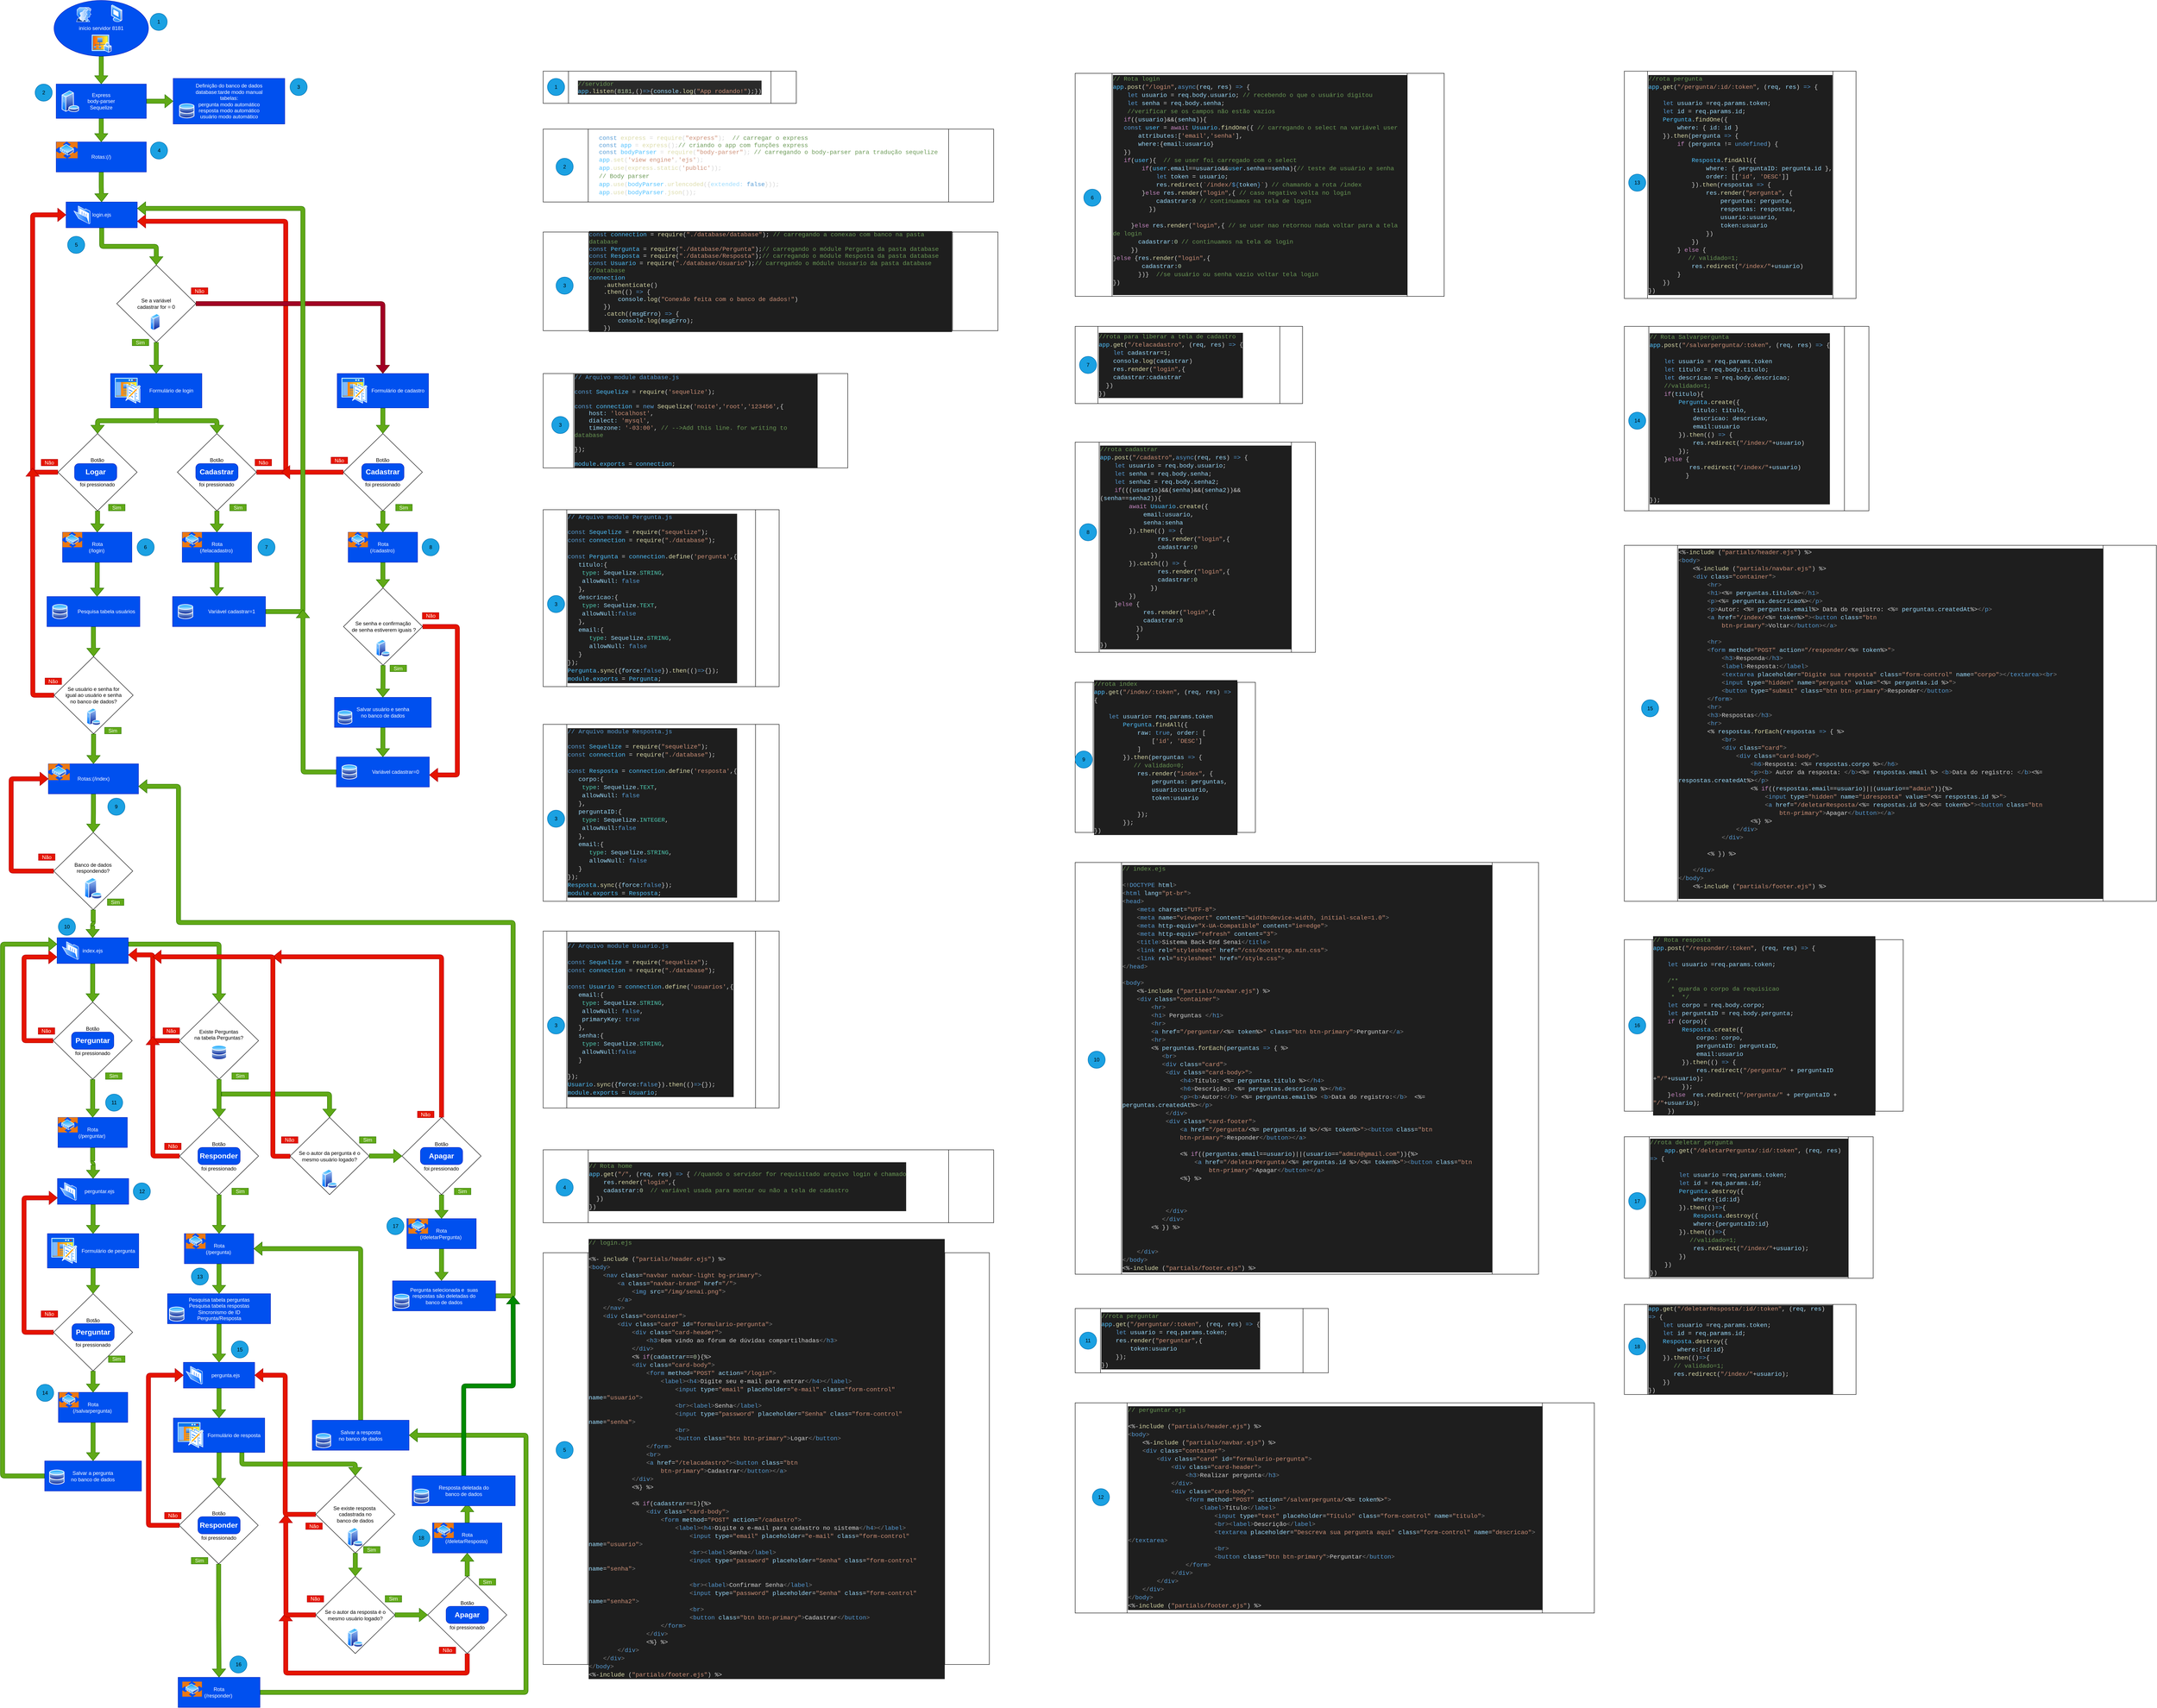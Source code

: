 <mxfile>
    <diagram name=" Página-1" id="wSC5Dmpgn0_l1ymI0Z0M">
        <mxGraphModel dx="973" dy="467" grid="1" gridSize="10" guides="1" tooltips="1" connect="1" arrows="1" fold="1" page="1" pageScale="1" pageWidth="3300" pageHeight="4681" background="none" math="0" shadow="0">
            <root>
                <mxCell id="ZCFcAJ6G2Svf2w40Iued-0"/>
                <mxCell id="ZCFcAJ6G2Svf2w40Iued-1" parent="ZCFcAJ6G2Svf2w40Iued-0"/>
                <mxCell id="ZCFcAJ6G2Svf2w40Iued-2" style="edgeStyle=none;shape=flexArrow;html=1;entryX=0.5;entryY=0;entryDx=0;entryDy=0;fillColor=#60a917;strokeColor=#2D7600;" parent="ZCFcAJ6G2Svf2w40Iued-1" source="ZCFcAJ6G2Svf2w40Iued-3" target="ZCFcAJ6G2Svf2w40Iued-8" edge="1">
                    <mxGeometry relative="1" as="geometry"/>
                </mxCell>
                <mxCell id="ZCFcAJ6G2Svf2w40Iued-3" value="início servidor 8181" style="ellipse;whiteSpace=wrap;html=1;fillColor=#0050ef;fontColor=#ffffff;strokeColor=#001DBC;" parent="ZCFcAJ6G2Svf2w40Iued-1" vertex="1">
                    <mxGeometry x="140" y="30" width="220" height="130" as="geometry"/>
                </mxCell>
                <mxCell id="5" style="edgeStyle=orthogonalEdgeStyle;shape=flexArrow;html=1;entryX=0.5;entryY=0;entryDx=0;entryDy=0;fillColor=#60a917;strokeColor=#2D7600;" parent="ZCFcAJ6G2Svf2w40Iued-1" source="ZCFcAJ6G2Svf2w40Iued-5" target="2" edge="1">
                    <mxGeometry relative="1" as="geometry"/>
                </mxCell>
                <mxCell id="ZCFcAJ6G2Svf2w40Iued-5" value="Rotas:(/)" style="whiteSpace=wrap;html=1;rounded=0;fillColor=#0050ef;fontColor=#ffffff;strokeColor=#001DBC;" parent="ZCFcAJ6G2Svf2w40Iued-1" vertex="1">
                    <mxGeometry x="145" y="360" width="210" height="70" as="geometry"/>
                </mxCell>
                <mxCell id="ZCFcAJ6G2Svf2w40Iued-6" style="edgeStyle=none;shape=flexArrow;html=1;entryX=0.5;entryY=0;entryDx=0;entryDy=0;fillColor=#60a917;strokeColor=#2D7600;" parent="ZCFcAJ6G2Svf2w40Iued-1" source="ZCFcAJ6G2Svf2w40Iued-8" target="ZCFcAJ6G2Svf2w40Iued-5" edge="1">
                    <mxGeometry relative="1" as="geometry"/>
                </mxCell>
                <mxCell id="ZCFcAJ6G2Svf2w40Iued-7" value="" style="edgeStyle=none;shape=flexArrow;html=1;entryX=0;entryY=0.5;entryDx=0;entryDy=0;fillColor=#60a917;strokeColor=#2D7600;" parent="ZCFcAJ6G2Svf2w40Iued-1" source="ZCFcAJ6G2Svf2w40Iued-8" target="ZCFcAJ6G2Svf2w40Iued-9" edge="1">
                    <mxGeometry relative="1" as="geometry"/>
                </mxCell>
                <mxCell id="ZCFcAJ6G2Svf2w40Iued-8" value="Express&lt;br&gt;body-parser&lt;br&gt;Sequelize" style="whiteSpace=wrap;html=1;fillColor=#0050ef;fontColor=#ffffff;strokeColor=#001DBC;" parent="ZCFcAJ6G2Svf2w40Iued-1" vertex="1">
                    <mxGeometry x="145" y="225" width="210" height="80" as="geometry"/>
                </mxCell>
                <mxCell id="ZCFcAJ6G2Svf2w40Iued-9" value="Definição do banco de dados&lt;br&gt;database:tarde modo manual&lt;br&gt;tabelas:&lt;br&gt;pergunta modo automático&lt;br&gt;resposta modo automático&lt;br&gt;usuário modo automático" style="rounded=0;whiteSpace=wrap;html=1;fillColor=#0050ef;fontColor=#ffffff;strokeColor=#001DBC;" parent="ZCFcAJ6G2Svf2w40Iued-1" vertex="1">
                    <mxGeometry x="417.7" y="211.88" width="260" height="106.25" as="geometry"/>
                </mxCell>
                <mxCell id="ZCFcAJ6G2Svf2w40Iued-10" style="edgeStyle=orthogonalEdgeStyle;shape=flexArrow;curved=1;html=1;entryX=0.5;entryY=0;entryDx=0;entryDy=0;fillColor=#60a917;strokeColor=#2D7600;" parent="ZCFcAJ6G2Svf2w40Iued-1" source="ZCFcAJ6G2Svf2w40Iued-12" target="ZCFcAJ6G2Svf2w40Iued-15" edge="1">
                    <mxGeometry relative="1" as="geometry"/>
                </mxCell>
                <mxCell id="ZCFcAJ6G2Svf2w40Iued-11" style="edgeStyle=orthogonalEdgeStyle;shape=flexArrow;curved=1;html=1;entryX=0.5;entryY=0;entryDx=0;entryDy=0;fillColor=#60a917;strokeColor=#2D7600;exitX=1;exitY=0.25;exitDx=0;exitDy=0;" parent="ZCFcAJ6G2Svf2w40Iued-1" source="ZCFcAJ6G2Svf2w40Iued-12" target="ZCFcAJ6G2Svf2w40Iued-30" edge="1">
                    <mxGeometry relative="1" as="geometry"/>
                </mxCell>
                <mxCell id="ZCFcAJ6G2Svf2w40Iued-12" value="index.ejs" style="whiteSpace=wrap;html=1;fillColor=#0050ef;fontColor=#ffffff;strokeColor=#001DBC;" parent="ZCFcAJ6G2Svf2w40Iued-1" vertex="1">
                    <mxGeometry x="147.07" y="2215.5" width="165.87" height="60" as="geometry"/>
                </mxCell>
                <mxCell id="ZCFcAJ6G2Svf2w40Iued-13" style="edgeStyle=orthogonalEdgeStyle;shape=flexArrow;curved=1;html=1;exitX=0;exitY=0.5;exitDx=0;exitDy=0;fillColor=#e51400;strokeColor=#B20000;entryX=0;entryY=0.75;entryDx=0;entryDy=0;" parent="ZCFcAJ6G2Svf2w40Iued-1" source="ZCFcAJ6G2Svf2w40Iued-15" target="ZCFcAJ6G2Svf2w40Iued-12" edge="1">
                    <mxGeometry relative="1" as="geometry">
                        <mxPoint x="150.01" y="2245.5" as="targetPoint"/>
                        <Array as="points">
                            <mxPoint x="70.01" y="2455.5"/>
                            <mxPoint x="70.01" y="2260.5"/>
                        </Array>
                    </mxGeometry>
                </mxCell>
                <mxCell id="ZCFcAJ6G2Svf2w40Iued-14" style="edgeStyle=orthogonalEdgeStyle;shape=flexArrow;curved=1;html=1;entryX=0.5;entryY=0;entryDx=0;entryDy=0;fillColor=#60a917;strokeColor=#2D7600;" parent="ZCFcAJ6G2Svf2w40Iued-1" source="ZCFcAJ6G2Svf2w40Iued-15" target="ZCFcAJ6G2Svf2w40Iued-17" edge="1">
                    <mxGeometry relative="1" as="geometry"/>
                </mxCell>
                <mxCell id="ZCFcAJ6G2Svf2w40Iued-15" value="Botão&lt;br&gt;&lt;br&gt;&lt;br&gt;&lt;br&gt;foi pressionado" style="rhombus;whiteSpace=wrap;html=1;" parent="ZCFcAJ6G2Svf2w40Iued-1" vertex="1">
                    <mxGeometry x="137.89" y="2365.5" width="184.24" height="180" as="geometry"/>
                </mxCell>
                <mxCell id="TPnI45ZjcPmCnXKvQp6j-71" style="edgeStyle=orthogonalEdgeStyle;shape=flexArrow;curved=1;html=1;entryX=0.5;entryY=0;entryDx=0;entryDy=0;fillColor=#60a917;strokeColor=#2D7600;" parent="ZCFcAJ6G2Svf2w40Iued-1" source="ZCFcAJ6G2Svf2w40Iued-17" target="TPnI45ZjcPmCnXKvQp6j-72" edge="1">
                    <mxGeometry relative="1" as="geometry">
                        <mxPoint x="230.955" y="2765.5" as="targetPoint"/>
                    </mxGeometry>
                </mxCell>
                <mxCell id="ZCFcAJ6G2Svf2w40Iued-17" value="Rota &lt;br&gt;(/perguntar)&amp;nbsp;&lt;span style=&quot;color: rgba(0 , 0 , 0 , 0) ; font-family: monospace ; font-size: 0px&quot;&gt;%3CmxGraphModel%3E%3Croot%3E%3CmxCell%20id%3D%220%22%2F%3E%3CmxCell%20id%3D%221%22%20parent%3D%220%22%2F%3E%3CmxCell%20id%3D%222%22%20value%3D%22N%C3%A3o%22%20style%3D%22text%3Bhtml%3D1%3BstrokeColor%3Dnone%3BfillColor%3Dnone%3Balign%3Dcenter%3BverticalAlign%3Dmiddle%3BwhiteSpace%3Dwrap%3Brounded%3D0%3B%22%20vertex%3D%221%22%20parent%3D%221%22%3E%3CmxGeometry%20x%3D%22240%22%20y%3D%22350%22%20width%3D%2260%22%20height%3D%2230%22%20as%3D%22geometry%22%2F%3E%3C%2FmxCell%3E%3C%2Froot%3E%3C%2FmxGraphModel%3E&lt;/span&gt;" style="whiteSpace=wrap;html=1;fillColor=#0050ef;strokeColor=#001DBC;fontColor=#ffffff;" parent="ZCFcAJ6G2Svf2w40Iued-1" vertex="1">
                    <mxGeometry x="149.23" y="2634.5" width="161.55" height="70" as="geometry"/>
                </mxCell>
                <mxCell id="ZCFcAJ6G2Svf2w40Iued-18" value="Perguntar" style="strokeWidth=1;shadow=0;dashed=0;align=center;html=1;shape=mxgraph.mockup.buttons.button;strokeColor=#001DBC;fontColor=#ffffff;mainText=;buttonStyle=round;fontSize=17;fontStyle=1;fillColor=#0050ef;whiteSpace=wrap;" parent="ZCFcAJ6G2Svf2w40Iued-1" vertex="1">
                    <mxGeometry x="180.83" y="2435.5" width="98.36" height="40" as="geometry"/>
                </mxCell>
                <mxCell id="ZCFcAJ6G2Svf2w40Iued-19" value="" style="aspect=fixed;perimeter=ellipsePerimeter;html=1;align=center;shadow=0;dashed=0;spacingTop=3;image;image=img/lib/active_directory/user_accounts.svg;" parent="ZCFcAJ6G2Svf2w40Iued-1" vertex="1">
                    <mxGeometry x="191.64" y="45.75" width="35.31" height="34.25" as="geometry"/>
                </mxCell>
                <mxCell id="ZCFcAJ6G2Svf2w40Iued-20" value="" style="aspect=fixed;perimeter=ellipsePerimeter;html=1;align=center;shadow=0;dashed=0;spacingTop=3;image;image=img/lib/active_directory/vista_terminal.svg;" parent="ZCFcAJ6G2Svf2w40Iued-1" vertex="1">
                    <mxGeometry x="273.06" y="40" width="26" height="40" as="geometry"/>
                </mxCell>
                <mxCell id="ZCFcAJ6G2Svf2w40Iued-21" value="" style="aspect=fixed;perimeter=ellipsePerimeter;html=1;align=center;shadow=0;dashed=0;spacingTop=3;image;image=img/lib/active_directory/databases.svg;" parent="ZCFcAJ6G2Svf2w40Iued-1" vertex="1">
                    <mxGeometry x="431.53" y="270" width="35.71" height="35" as="geometry"/>
                </mxCell>
                <mxCell id="ZCFcAJ6G2Svf2w40Iued-22" value="" style="aspect=fixed;perimeter=ellipsePerimeter;html=1;align=center;shadow=0;dashed=0;spacingTop=3;image;image=img/lib/active_directory/my_sites.svg;" parent="ZCFcAJ6G2Svf2w40Iued-1" vertex="1">
                    <mxGeometry x="227.89" y="110" width="46.11" height="41.5" as="geometry"/>
                </mxCell>
                <mxCell id="ZCFcAJ6G2Svf2w40Iued-23" value="" style="aspect=fixed;perimeter=ellipsePerimeter;html=1;align=center;shadow=0;dashed=0;spacingTop=3;image;image=img/lib/active_directory/database_server.svg;" parent="ZCFcAJ6G2Svf2w40Iued-1" vertex="1">
                    <mxGeometry x="157.5" y="240" width="41" height="50" as="geometry"/>
                </mxCell>
                <mxCell id="ZCFcAJ6G2Svf2w40Iued-24" value="" style="aspect=fixed;perimeter=ellipsePerimeter;html=1;align=center;shadow=0;dashed=0;spacingTop=3;image;image=img/lib/active_directory/router.svg;" parent="ZCFcAJ6G2Svf2w40Iued-1" vertex="1">
                    <mxGeometry x="145" y="360" width="50" height="38" as="geometry"/>
                </mxCell>
                <mxCell id="ZCFcAJ6G2Svf2w40Iued-25" value="" style="aspect=fixed;perimeter=ellipsePerimeter;html=1;align=center;shadow=0;dashed=0;spacingTop=3;image;image=img/lib/active_directory/folder_open.svg;" parent="ZCFcAJ6G2Svf2w40Iued-1" vertex="1">
                    <mxGeometry x="158.46" y="2224.25" width="39.1" height="42.5" as="geometry"/>
                </mxCell>
                <mxCell id="ZCFcAJ6G2Svf2w40Iued-26" value="Não" style="text;html=1;strokeColor=#B20000;fillColor=#e51400;align=center;verticalAlign=middle;whiteSpace=wrap;rounded=0;fontColor=#ffffff;" parent="ZCFcAJ6G2Svf2w40Iued-1" vertex="1">
                    <mxGeometry x="103.17" y="2425.5" width="38.42" height="15" as="geometry"/>
                </mxCell>
                <mxCell id="ZCFcAJ6G2Svf2w40Iued-27" value="Sim" style="text;html=1;strokeColor=#2D7600;fillColor=#60a917;align=center;verticalAlign=middle;whiteSpace=wrap;rounded=0;fontColor=#ffffff;" parent="ZCFcAJ6G2Svf2w40Iued-1" vertex="1">
                    <mxGeometry x="260.01" y="2530.5" width="38.42" height="15" as="geometry"/>
                </mxCell>
                <mxCell id="ZCFcAJ6G2Svf2w40Iued-28" style="edgeStyle=orthogonalEdgeStyle;shape=flexArrow;curved=1;html=1;fillColor=#e51400;strokeColor=#B20000;" parent="ZCFcAJ6G2Svf2w40Iued-1" source="ZCFcAJ6G2Svf2w40Iued-30" edge="1">
                    <mxGeometry relative="1" as="geometry">
                        <mxPoint x="313.01" y="2255.5" as="targetPoint"/>
                        <Array as="points">
                            <mxPoint x="370.01" y="2455.5"/>
                            <mxPoint x="370.01" y="2255.5"/>
                            <mxPoint x="313.01" y="2255.5"/>
                        </Array>
                    </mxGeometry>
                </mxCell>
                <mxCell id="256" style="edgeStyle=elbowEdgeStyle;shape=flexArrow;html=1;entryX=0.5;entryY=0;entryDx=0;entryDy=0;fillColor=#60a917;strokeColor=#2D7600;" parent="ZCFcAJ6G2Svf2w40Iued-1" source="ZCFcAJ6G2Svf2w40Iued-30" target="ZCFcAJ6G2Svf2w40Iued-41" edge="1">
                    <mxGeometry relative="1" as="geometry"/>
                </mxCell>
                <mxCell id="257" style="edgeStyle=elbowEdgeStyle;shape=flexArrow;html=1;entryX=0.5;entryY=0;entryDx=0;entryDy=0;fillColor=#60a917;strokeColor=#2D7600;" parent="ZCFcAJ6G2Svf2w40Iued-1" target="251" edge="1">
                    <mxGeometry relative="1" as="geometry">
                        <mxPoint x="530" y="2580" as="sourcePoint"/>
                        <Array as="points">
                            <mxPoint x="782" y="2600"/>
                        </Array>
                    </mxGeometry>
                </mxCell>
                <mxCell id="ZCFcAJ6G2Svf2w40Iued-30" value="Existe Perguntas&lt;br&gt;na tabela Perguntas?&lt;br&gt;&lt;br&gt;&lt;br&gt;" style="rhombus;whiteSpace=wrap;html=1;" parent="ZCFcAJ6G2Svf2w40Iued-1" vertex="1">
                    <mxGeometry x="432.43" y="2365.5" width="184.24" height="180" as="geometry"/>
                </mxCell>
                <mxCell id="ZCFcAJ6G2Svf2w40Iued-31" value="Não" style="text;html=1;strokeColor=#B20000;fillColor=#e51400;align=center;verticalAlign=middle;whiteSpace=wrap;rounded=0;fontColor=#ffffff;" parent="ZCFcAJ6G2Svf2w40Iued-1" vertex="1">
                    <mxGeometry x="394.01" y="2425.5" width="38.42" height="15" as="geometry"/>
                </mxCell>
                <mxCell id="ZCFcAJ6G2Svf2w40Iued-32" value="Sim" style="text;html=1;strokeColor=#2D7600;fillColor=#60a917;align=center;verticalAlign=middle;whiteSpace=wrap;rounded=0;fontColor=#ffffff;" parent="ZCFcAJ6G2Svf2w40Iued-1" vertex="1">
                    <mxGeometry x="554.55" y="2530.5" width="38.42" height="15" as="geometry"/>
                </mxCell>
                <mxCell id="ZCFcAJ6G2Svf2w40Iued-33" value="" style="aspect=fixed;perimeter=ellipsePerimeter;html=1;align=center;shadow=0;dashed=0;spacingTop=3;image;image=img/lib/active_directory/databases.svg;" parent="ZCFcAJ6G2Svf2w40Iued-1" vertex="1">
                    <mxGeometry x="506.69" y="2465.5" width="35.71" height="35" as="geometry"/>
                </mxCell>
                <mxCell id="ZCFcAJ6G2Svf2w40Iued-34" value="Não" style="text;html=1;strokeColor=#B20000;fillColor=#e51400;align=center;verticalAlign=middle;whiteSpace=wrap;rounded=0;fontColor=#ffffff;" parent="ZCFcAJ6G2Svf2w40Iued-1" vertex="1">
                    <mxGeometry x="103.79" y="2020" width="38.42" height="15" as="geometry"/>
                </mxCell>
                <mxCell id="ZCFcAJ6G2Svf2w40Iued-35" value="Sim" style="text;html=1;strokeColor=#2D7600;fillColor=#60a917;align=center;verticalAlign=middle;whiteSpace=wrap;rounded=0;fontColor=#ffffff;" parent="ZCFcAJ6G2Svf2w40Iued-1" vertex="1">
                    <mxGeometry x="264.33" y="2125" width="38.42" height="15" as="geometry"/>
                </mxCell>
                <mxCell id="ZCFcAJ6G2Svf2w40Iued-36" style="edgeStyle=orthogonalEdgeStyle;shape=flexArrow;curved=1;html=1;entryX=0.5;entryY=0;entryDx=0;entryDy=0;fillColor=#60a917;strokeColor=#2D7600;exitX=0.5;exitY=1;exitDx=0;exitDy=0;" parent="ZCFcAJ6G2Svf2w40Iued-1" source="ZCFcAJ6G2Svf2w40Iued-38" target="ZCFcAJ6G2Svf2w40Iued-12" edge="1">
                    <mxGeometry relative="1" as="geometry">
                        <mxPoint x="215.04" y="2139.883" as="sourcePoint"/>
                    </mxGeometry>
                </mxCell>
                <mxCell id="74" style="edgeStyle=orthogonalEdgeStyle;shape=flexArrow;html=1;entryX=0;entryY=0.5;entryDx=0;entryDy=0;exitX=0;exitY=0.5;exitDx=0;exitDy=0;fillColor=#e51400;strokeColor=#B20000;" parent="ZCFcAJ6G2Svf2w40Iued-1" source="ZCFcAJ6G2Svf2w40Iued-38" target="70" edge="1">
                    <mxGeometry relative="1" as="geometry">
                        <Array as="points">
                            <mxPoint x="40" y="2060"/>
                            <mxPoint x="40" y="1845"/>
                        </Array>
                    </mxGeometry>
                </mxCell>
                <mxCell id="ZCFcAJ6G2Svf2w40Iued-38" value="Banco de dados &lt;br&gt;respondendo?&lt;br&gt;&lt;br&gt;" style="rhombus;whiteSpace=wrap;html=1;" parent="ZCFcAJ6G2Svf2w40Iued-1" vertex="1">
                    <mxGeometry x="139.18" y="1970" width="184.24" height="180" as="geometry"/>
                </mxCell>
                <mxCell id="ZCFcAJ6G2Svf2w40Iued-39" value="" style="aspect=fixed;perimeter=ellipsePerimeter;html=1;align=center;shadow=0;dashed=0;spacingTop=3;image;image=img/lib/active_directory/database_server.svg;" parent="ZCFcAJ6G2Svf2w40Iued-1" vertex="1">
                    <mxGeometry x="210.8" y="2075" width="41" height="50" as="geometry"/>
                </mxCell>
                <mxCell id="ZCFcAJ6G2Svf2w40Iued-40" style="edgeStyle=orthogonalEdgeStyle;shape=flexArrow;curved=1;html=1;entryX=0.5;entryY=0;entryDx=0;entryDy=0;fillColor=#60a917;strokeColor=#2D7600;" parent="ZCFcAJ6G2Svf2w40Iued-1" source="ZCFcAJ6G2Svf2w40Iued-41" target="ZCFcAJ6G2Svf2w40Iued-46" edge="1">
                    <mxGeometry relative="1" as="geometry"/>
                </mxCell>
                <mxCell id="TPnI45ZjcPmCnXKvQp6j-94" style="edgeStyle=orthogonalEdgeStyle;shape=flexArrow;curved=1;html=1;exitX=0;exitY=0.5;exitDx=0;exitDy=0;fillColor=#e51400;strokeColor=#B20000;" parent="ZCFcAJ6G2Svf2w40Iued-1" source="ZCFcAJ6G2Svf2w40Iued-41" edge="1">
                    <mxGeometry relative="1" as="geometry">
                        <mxPoint x="370.01" y="2445.5" as="targetPoint"/>
                    </mxGeometry>
                </mxCell>
                <mxCell id="ZCFcAJ6G2Svf2w40Iued-41" value="Botão&lt;br&gt;&lt;br&gt;&lt;br&gt;&lt;br&gt;foi pressionado" style="rhombus;whiteSpace=wrap;html=1;" parent="ZCFcAJ6G2Svf2w40Iued-1" vertex="1">
                    <mxGeometry x="432.43" y="2634.5" width="184.24" height="180" as="geometry"/>
                </mxCell>
                <mxCell id="ZCFcAJ6G2Svf2w40Iued-42" value="Responder" style="strokeWidth=1;shadow=0;dashed=0;align=center;html=1;shape=mxgraph.mockup.buttons.button;strokeColor=#001DBC;fontColor=#ffffff;mainText=;buttonStyle=round;fontSize=17;fontStyle=1;fillColor=#0050ef;whiteSpace=wrap;" parent="ZCFcAJ6G2Svf2w40Iued-1" vertex="1">
                    <mxGeometry x="475.37" y="2704.5" width="98.36" height="40" as="geometry"/>
                </mxCell>
                <mxCell id="ZCFcAJ6G2Svf2w40Iued-43" value="Não" style="text;html=1;strokeColor=#B20000;fillColor=#e51400;align=center;verticalAlign=middle;whiteSpace=wrap;rounded=0;fontColor=#ffffff;" parent="ZCFcAJ6G2Svf2w40Iued-1" vertex="1">
                    <mxGeometry x="397.71" y="2694.5" width="38.42" height="15" as="geometry"/>
                </mxCell>
                <mxCell id="ZCFcAJ6G2Svf2w40Iued-44" value="Sim" style="text;html=1;strokeColor=#2D7600;fillColor=#60a917;align=center;verticalAlign=middle;whiteSpace=wrap;rounded=0;fontColor=#ffffff;" parent="ZCFcAJ6G2Svf2w40Iued-1" vertex="1">
                    <mxGeometry x="554.55" y="2799.5" width="38.42" height="15" as="geometry"/>
                </mxCell>
                <mxCell id="ZCFcAJ6G2Svf2w40Iued-45" style="edgeStyle=orthogonalEdgeStyle;shape=flexArrow;curved=1;html=1;entryX=0.5;entryY=0;entryDx=0;entryDy=0;fillColor=#60a917;strokeColor=#2D7600;" parent="ZCFcAJ6G2Svf2w40Iued-1" source="ZCFcAJ6G2Svf2w40Iued-46" target="ZCFcAJ6G2Svf2w40Iued-50" edge="1">
                    <mxGeometry relative="1" as="geometry"/>
                </mxCell>
                <mxCell id="ZCFcAJ6G2Svf2w40Iued-46" value="Rota &lt;br&gt;(/pergunta)&amp;nbsp;&lt;span style=&quot;color: rgba(0 , 0 , 0 , 0) ; font-family: monospace ; font-size: 0px&quot;&gt;%3CmxGraphModel%3E%3Croot%3E%3CmxCell%20id%3D%220%22%2F%3E%3CmxCell%20id%3D%221%22%20parent%3D%220%22%2F%3E%3CmxCell%20id%3D%222%22%20value%3D%22N%C3%A3o%22%20style%3D%22text%3Bhtml%3D1%3BstrokeColor%3Dnone%3BfillColor%3Dnone%3Balign%3Dcenter%3BverticalAlign%3Dmiddle%3BwhiteSpace%3Dwrap%3Brounded%3D0%3B%22%20vertex%3D%221%22%20parent%3D%221%22%3E%3CmxGeometry%20x%3D%22240%22%20y%3D%22350%22%20width%3D%2260%22%20height%3D%2230%22%20as%3D%22geometry%22%2F%3E%3C%2FmxCell%3E%3C%2Froot%3E%3C%2FmxGraphModel%3E&lt;/span&gt;" style="whiteSpace=wrap;html=1;fillColor=#0050ef;strokeColor=#001DBC;fontColor=#ffffff;" parent="ZCFcAJ6G2Svf2w40Iued-1" vertex="1">
                    <mxGeometry x="443.77" y="2905.5" width="161.55" height="70" as="geometry"/>
                </mxCell>
                <mxCell id="ZCFcAJ6G2Svf2w40Iued-47" value="" style="aspect=fixed;perimeter=ellipsePerimeter;html=1;align=center;shadow=0;dashed=0;spacingTop=3;image;image=img/lib/active_directory/router.svg;" parent="ZCFcAJ6G2Svf2w40Iued-1" vertex="1">
                    <mxGeometry x="149.23" y="2634.5" width="46.05" height="35" as="geometry"/>
                </mxCell>
                <mxCell id="ZCFcAJ6G2Svf2w40Iued-48" value="" style="aspect=fixed;perimeter=ellipsePerimeter;html=1;align=center;shadow=0;dashed=0;spacingTop=3;image;image=img/lib/active_directory/router.svg;" parent="ZCFcAJ6G2Svf2w40Iued-1" vertex="1">
                    <mxGeometry x="447.25" y="2905.5" width="46.05" height="35" as="geometry"/>
                </mxCell>
                <mxCell id="ZCFcAJ6G2Svf2w40Iued-49" style="edgeStyle=orthogonalEdgeStyle;shape=flexArrow;curved=1;html=1;entryX=0.5;entryY=0;entryDx=0;entryDy=0;fillColor=#60a917;strokeColor=#2D7600;" parent="ZCFcAJ6G2Svf2w40Iued-1" source="ZCFcAJ6G2Svf2w40Iued-50" target="ZCFcAJ6G2Svf2w40Iued-52" edge="1">
                    <mxGeometry relative="1" as="geometry"/>
                </mxCell>
                <mxCell id="ZCFcAJ6G2Svf2w40Iued-50" value="Pesquisa tabela perguntas&lt;br&gt;Pesquisa tabela respostas&lt;br&gt;Sincronismo de ID&lt;br&gt;Pergunta/Resposta&lt;br&gt;" style="rounded=0;whiteSpace=wrap;html=1;fillColor=#0050ef;fontColor=#ffffff;strokeColor=#001DBC;" parent="ZCFcAJ6G2Svf2w40Iued-1" vertex="1">
                    <mxGeometry x="404.55" y="3045.5" width="240" height="70" as="geometry"/>
                </mxCell>
                <mxCell id="ZCFcAJ6G2Svf2w40Iued-51" value="" style="aspect=fixed;perimeter=ellipsePerimeter;html=1;align=center;shadow=0;dashed=0;spacingTop=3;image;image=img/lib/active_directory/databases.svg;" parent="ZCFcAJ6G2Svf2w40Iued-1" vertex="1">
                    <mxGeometry x="408.06" y="3075.5" width="35.71" height="35" as="geometry"/>
                </mxCell>
                <mxCell id="TPnI45ZjcPmCnXKvQp6j-58" style="edgeStyle=orthogonalEdgeStyle;shape=flexArrow;curved=1;html=1;entryX=0.5;entryY=0;entryDx=0;entryDy=0;fillColor=#60a917;strokeColor=#2D7600;" parent="ZCFcAJ6G2Svf2w40Iued-1" source="ZCFcAJ6G2Svf2w40Iued-52" target="TPnI45ZjcPmCnXKvQp6j-54" edge="1">
                    <mxGeometry relative="1" as="geometry"/>
                </mxCell>
                <mxCell id="ZCFcAJ6G2Svf2w40Iued-52" value="&amp;nbsp; &amp;nbsp; &amp;nbsp; &amp;nbsp; &amp;nbsp;pergunta.ejs" style="whiteSpace=wrap;html=1;fillColor=#0050ef;fontColor=#ffffff;strokeColor=#001DBC;" parent="ZCFcAJ6G2Svf2w40Iued-1" vertex="1">
                    <mxGeometry x="441.62" y="3205.5" width="165.87" height="60" as="geometry"/>
                </mxCell>
                <mxCell id="ZCFcAJ6G2Svf2w40Iued-53" value="" style="aspect=fixed;perimeter=ellipsePerimeter;html=1;align=center;shadow=0;dashed=0;spacingTop=3;image;image=img/lib/active_directory/folder_open.svg;" parent="ZCFcAJ6G2Svf2w40Iued-1" vertex="1">
                    <mxGeometry x="447.25" y="3214.25" width="39.1" height="42.5" as="geometry"/>
                </mxCell>
                <mxCell id="TPnI45ZjcPmCnXKvQp6j-62" style="edgeStyle=orthogonalEdgeStyle;shape=flexArrow;curved=1;html=1;exitX=0.5;exitY=1;exitDx=0;exitDy=0;entryX=0.5;entryY=0;entryDx=0;entryDy=0;fillColor=#60a917;strokeColor=#2D7600;" parent="ZCFcAJ6G2Svf2w40Iued-1" source="TPnI45ZjcPmCnXKvQp6j-48" target="TPnI45ZjcPmCnXKvQp6j-60" edge="1">
                    <mxGeometry relative="1" as="geometry">
                        <mxPoint x="616.67" y="3775" as="sourcePoint"/>
                    </mxGeometry>
                </mxCell>
                <mxCell id="TPnI45ZjcPmCnXKvQp6j-63" style="edgeStyle=orthogonalEdgeStyle;shape=flexArrow;curved=1;html=1;entryX=0;entryY=0.5;entryDx=0;entryDy=0;exitX=0;exitY=0.5;exitDx=0;exitDy=0;fillColor=#e51400;strokeColor=#B20000;" parent="ZCFcAJ6G2Svf2w40Iued-1" target="ZCFcAJ6G2Svf2w40Iued-52" edge="1">
                    <mxGeometry relative="1" as="geometry">
                        <Array as="points">
                            <mxPoint x="360.01" y="3585.5"/>
                            <mxPoint x="360.01" y="3235.5"/>
                        </Array>
                        <mxPoint x="432.43" y="3585.5" as="sourcePoint"/>
                    </mxGeometry>
                </mxCell>
                <mxCell id="TPnI45ZjcPmCnXKvQp6j-48" value="Botão&lt;br&gt;&lt;br&gt;&lt;br&gt;&lt;br&gt;foi pressionado" style="rhombus;whiteSpace=wrap;html=1;" parent="ZCFcAJ6G2Svf2w40Iued-1" vertex="1">
                    <mxGeometry x="431.53" y="3495.5" width="184.24" height="180" as="geometry"/>
                </mxCell>
                <mxCell id="TPnI45ZjcPmCnXKvQp6j-49" value="Responder" style="strokeWidth=1;shadow=0;dashed=0;align=center;html=1;shape=mxgraph.mockup.buttons.button;strokeColor=#001DBC;fontColor=#ffffff;mainText=;buttonStyle=round;fontSize=17;fontStyle=1;fillColor=#0050ef;whiteSpace=wrap;" parent="ZCFcAJ6G2Svf2w40Iued-1" vertex="1">
                    <mxGeometry x="475.37" y="3565.5" width="98.36" height="40" as="geometry"/>
                </mxCell>
                <mxCell id="TPnI45ZjcPmCnXKvQp6j-50" value="Não" style="text;html=1;strokeColor=#B20000;fillColor=#e51400;align=center;verticalAlign=middle;whiteSpace=wrap;rounded=0;fontColor=#ffffff;" parent="ZCFcAJ6G2Svf2w40Iued-1" vertex="1">
                    <mxGeometry x="397.71" y="3555.5" width="38.42" height="15" as="geometry"/>
                </mxCell>
                <mxCell id="TPnI45ZjcPmCnXKvQp6j-51" value="Sim" style="text;html=1;strokeColor=#2D7600;fillColor=#60a917;align=center;verticalAlign=middle;whiteSpace=wrap;rounded=0;fontColor=#ffffff;" parent="ZCFcAJ6G2Svf2w40Iued-1" vertex="1">
                    <mxGeometry x="460.0" y="3660.5" width="38.42" height="15" as="geometry"/>
                </mxCell>
                <mxCell id="TPnI45ZjcPmCnXKvQp6j-59" style="edgeStyle=orthogonalEdgeStyle;shape=flexArrow;curved=1;html=1;entryX=0.5;entryY=0;entryDx=0;entryDy=0;fillColor=#60a917;strokeColor=#2D7600;" parent="ZCFcAJ6G2Svf2w40Iued-1" source="TPnI45ZjcPmCnXKvQp6j-54" edge="1">
                    <mxGeometry relative="1" as="geometry">
                        <mxPoint x="524.55" y="3495.5" as="targetPoint"/>
                    </mxGeometry>
                </mxCell>
                <mxCell id="291" style="edgeStyle=orthogonalEdgeStyle;shape=flexArrow;html=1;exitX=0.75;exitY=1;exitDx=0;exitDy=0;entryX=0.5;entryY=0;entryDx=0;entryDy=0;fillColor=#60a917;strokeColor=#2D7600;" parent="ZCFcAJ6G2Svf2w40Iued-1" source="TPnI45ZjcPmCnXKvQp6j-54" target="286" edge="1">
                    <mxGeometry relative="1" as="geometry"/>
                </mxCell>
                <mxCell id="TPnI45ZjcPmCnXKvQp6j-54" value="&amp;nbsp; &amp;nbsp; &amp;nbsp; &amp;nbsp; &amp;nbsp; &amp;nbsp; &amp;nbsp; &amp;nbsp; &amp;nbsp; &amp;nbsp; &amp;nbsp;Formulário de resposta" style="whiteSpace=wrap;html=1;fillColor=#0050ef;fontColor=#ffffff;strokeColor=#001DBC;" parent="ZCFcAJ6G2Svf2w40Iued-1" vertex="1">
                    <mxGeometry x="418.17" y="3335.5" width="212.76" height="80" as="geometry"/>
                </mxCell>
                <mxCell id="TPnI45ZjcPmCnXKvQp6j-55" value="" style="aspect=fixed;perimeter=ellipsePerimeter;html=1;align=center;shadow=0;dashed=0;spacingTop=3;image;image=img/lib/active_directory/wiki_site.svg;" parent="ZCFcAJ6G2Svf2w40Iued-1" vertex="1">
                    <mxGeometry x="428.2" y="3345.5" width="60" height="60" as="geometry"/>
                </mxCell>
                <mxCell id="TPnI45ZjcPmCnXKvQp6j-67" style="edgeStyle=orthogonalEdgeStyle;shape=flexArrow;curved=1;html=1;fillColor=#60a917;strokeColor=#2D7600;entryX=1;entryY=0.5;entryDx=0;entryDy=0;exitX=1;exitY=0.5;exitDx=0;exitDy=0;" parent="ZCFcAJ6G2Svf2w40Iued-1" source="TPnI45ZjcPmCnXKvQp6j-60" target="TPnI45ZjcPmCnXKvQp6j-64" edge="1">
                    <mxGeometry relative="1" as="geometry">
                        <mxPoint x="619" y="3810" as="sourcePoint"/>
                        <Array as="points">
                            <mxPoint x="1240" y="3975"/>
                            <mxPoint x="1240" y="3376"/>
                        </Array>
                    </mxGeometry>
                </mxCell>
                <mxCell id="TPnI45ZjcPmCnXKvQp6j-60" value="Rota &lt;br&gt;(/responder)&amp;nbsp;&lt;span style=&quot;color: rgba(0 , 0 , 0 , 0) ; font-family: monospace ; font-size: 0px&quot;&gt;%3CmxGraphModel%3E%3Croot%3E%3CmxCell%20id%3D%220%22%2F%3E%3CmxCell%20id%3D%221%22%20parent%3D%220%22%2F%3E%3CmxCell%20id%3D%222%22%20value%3D%22N%C3%A3o%22%20style%3D%22text%3Bhtml%3D1%3BstrokeColor%3Dnone%3BfillColor%3Dnone%3Balign%3Dcenter%3BverticalAlign%3Dmiddle%3BwhiteSpace%3Dwrap%3Brounded%3D0%3B%22%20vertex%3D%221%22%20parent%3D%221%22%3E%3CmxGeometry%20x%3D%22240%22%20y%3D%22350%22%20width%3D%2260%22%20height%3D%2230%22%20as%3D%22geometry%22%2F%3E%3C%2FmxCell%3E%3C%2Froot%3E%3C%2FmxGraphModel%3E&lt;/span&gt;" style="whiteSpace=wrap;html=1;fillColor=#0050ef;strokeColor=#001DBC;fontColor=#ffffff;" parent="ZCFcAJ6G2Svf2w40Iued-1" vertex="1">
                    <mxGeometry x="429.17" y="3940" width="190.77" height="70" as="geometry"/>
                </mxCell>
                <mxCell id="TPnI45ZjcPmCnXKvQp6j-61" value="" style="aspect=fixed;perimeter=ellipsePerimeter;html=1;align=center;shadow=0;dashed=0;spacingTop=3;image;image=img/lib/active_directory/router.svg;" parent="ZCFcAJ6G2Svf2w40Iued-1" vertex="1">
                    <mxGeometry x="438.8" y="3950" width="46.05" height="35" as="geometry"/>
                </mxCell>
                <mxCell id="TPnI45ZjcPmCnXKvQp6j-68" style="edgeStyle=orthogonalEdgeStyle;shape=flexArrow;curved=1;html=1;exitX=0.5;exitY=0;exitDx=0;exitDy=0;entryX=1;entryY=0.5;entryDx=0;entryDy=0;fillColor=#60a917;strokeColor=#2D7600;" parent="ZCFcAJ6G2Svf2w40Iued-1" source="TPnI45ZjcPmCnXKvQp6j-64" target="ZCFcAJ6G2Svf2w40Iued-46" edge="1">
                    <mxGeometry relative="1" as="geometry"/>
                </mxCell>
                <mxCell id="TPnI45ZjcPmCnXKvQp6j-64" value="Salvar a resposta&lt;br&gt;no banco de dados" style="rounded=0;whiteSpace=wrap;html=1;fillColor=#0050ef;fontColor=#ffffff;strokeColor=#001DBC;" parent="ZCFcAJ6G2Svf2w40Iued-1" vertex="1">
                    <mxGeometry x="741.92" y="3340.5" width="225.39" height="70" as="geometry"/>
                </mxCell>
                <mxCell id="TPnI45ZjcPmCnXKvQp6j-65" value="" style="aspect=fixed;perimeter=ellipsePerimeter;html=1;align=center;shadow=0;dashed=0;spacingTop=3;image;image=img/lib/active_directory/databases.svg;" parent="ZCFcAJ6G2Svf2w40Iued-1" vertex="1">
                    <mxGeometry x="750.01" y="3370.5" width="35.71" height="35" as="geometry"/>
                </mxCell>
                <mxCell id="TPnI45ZjcPmCnXKvQp6j-76" style="edgeStyle=orthogonalEdgeStyle;shape=flexArrow;curved=1;html=1;entryX=0.5;entryY=0;entryDx=0;entryDy=0;fillColor=#60a917;strokeColor=#2D7600;" parent="ZCFcAJ6G2Svf2w40Iued-1" source="TPnI45ZjcPmCnXKvQp6j-72" target="TPnI45ZjcPmCnXKvQp6j-74" edge="1">
                    <mxGeometry relative="1" as="geometry"/>
                </mxCell>
                <mxCell id="TPnI45ZjcPmCnXKvQp6j-72" value="&amp;nbsp; &amp;nbsp; &amp;nbsp; &amp;nbsp; &amp;nbsp;perguntar.ejs" style="whiteSpace=wrap;html=1;fillColor=#0050ef;fontColor=#ffffff;strokeColor=#001DBC;" parent="ZCFcAJ6G2Svf2w40Iued-1" vertex="1">
                    <mxGeometry x="148.02" y="2777" width="165.87" height="60" as="geometry"/>
                </mxCell>
                <mxCell id="TPnI45ZjcPmCnXKvQp6j-73" value="" style="aspect=fixed;perimeter=ellipsePerimeter;html=1;align=center;shadow=0;dashed=0;spacingTop=3;image;image=img/lib/active_directory/folder_open.svg;" parent="ZCFcAJ6G2Svf2w40Iued-1" vertex="1">
                    <mxGeometry x="153.65" y="2785.75" width="39.1" height="42.5" as="geometry"/>
                </mxCell>
                <mxCell id="TPnI45ZjcPmCnXKvQp6j-90" style="edgeStyle=orthogonalEdgeStyle;shape=flexArrow;curved=1;html=1;entryX=0.5;entryY=0;entryDx=0;entryDy=0;fillColor=#60a917;strokeColor=#2D7600;" parent="ZCFcAJ6G2Svf2w40Iued-1" source="TPnI45ZjcPmCnXKvQp6j-74" target="TPnI45ZjcPmCnXKvQp6j-84" edge="1">
                    <mxGeometry relative="1" as="geometry"/>
                </mxCell>
                <mxCell id="TPnI45ZjcPmCnXKvQp6j-74" value="&amp;nbsp; &amp;nbsp; &amp;nbsp; &amp;nbsp; &amp;nbsp; &amp;nbsp; &amp;nbsp; &amp;nbsp; &amp;nbsp; &amp;nbsp; &amp;nbsp;Formulário de pergunta" style="whiteSpace=wrap;html=1;fillColor=#0050ef;fontColor=#ffffff;strokeColor=#001DBC;" parent="ZCFcAJ6G2Svf2w40Iued-1" vertex="1">
                    <mxGeometry x="124.57" y="2905.5" width="212.76" height="80" as="geometry"/>
                </mxCell>
                <mxCell id="TPnI45ZjcPmCnXKvQp6j-75" value="" style="aspect=fixed;perimeter=ellipsePerimeter;html=1;align=center;shadow=0;dashed=0;spacingTop=3;image;image=img/lib/active_directory/wiki_site.svg;" parent="ZCFcAJ6G2Svf2w40Iued-1" vertex="1">
                    <mxGeometry x="133.66" y="2915.5" width="60" height="60" as="geometry"/>
                </mxCell>
                <mxCell id="TPnI45ZjcPmCnXKvQp6j-92" style="edgeStyle=orthogonalEdgeStyle;shape=flexArrow;curved=1;html=1;entryX=0.5;entryY=0;entryDx=0;entryDy=0;fillColor=#60a917;strokeColor=#2D7600;" parent="ZCFcAJ6G2Svf2w40Iued-1" source="TPnI45ZjcPmCnXKvQp6j-77" target="TPnI45ZjcPmCnXKvQp6j-80" edge="1">
                    <mxGeometry relative="1" as="geometry"/>
                </mxCell>
                <mxCell id="TPnI45ZjcPmCnXKvQp6j-77" value="Rota &lt;br&gt;(/salvarpergunta)&amp;nbsp;&lt;span style=&quot;color: rgba(0 , 0 , 0 , 0) ; font-family: monospace ; font-size: 0px&quot;&gt;%3CmxGraphModel%3E%3Croot%3E%3CmxCell%20id%3D%220%22%2F%3E%3CmxCell%20id%3D%221%22%20parent%3D%220%22%2F%3E%3CmxCell%20id%3D%222%22%20value%3D%22N%C3%A3o%22%20style%3D%22text%3Bhtml%3D1%3BstrokeColor%3Dnone%3BfillColor%3Dnone%3Balign%3Dcenter%3BverticalAlign%3Dmiddle%3BwhiteSpace%3Dwrap%3Brounded%3D0%3B%22%20vertex%3D%221%22%20parent%3D%221%22%3E%3CmxGeometry%20x%3D%22240%22%20y%3D%22350%22%20width%3D%2260%22%20height%3D%2230%22%20as%3D%22geometry%22%2F%3E%3C%2FmxCell%3E%3C%2Froot%3E%3C%2FmxGraphModel%3E&lt;/span&gt;" style="whiteSpace=wrap;html=1;fillColor=#0050ef;strokeColor=#001DBC;fontColor=#ffffff;" parent="ZCFcAJ6G2Svf2w40Iued-1" vertex="1">
                    <mxGeometry x="150.18" y="3275.5" width="161.55" height="70" as="geometry"/>
                </mxCell>
                <mxCell id="TPnI45ZjcPmCnXKvQp6j-78" value="" style="aspect=fixed;perimeter=ellipsePerimeter;html=1;align=center;shadow=0;dashed=0;spacingTop=3;image;image=img/lib/active_directory/router.svg;" parent="ZCFcAJ6G2Svf2w40Iued-1" vertex="1">
                    <mxGeometry x="151.51" y="3275.5" width="46.05" height="35" as="geometry"/>
                </mxCell>
                <mxCell id="TPnI45ZjcPmCnXKvQp6j-83" style="edgeStyle=orthogonalEdgeStyle;shape=flexArrow;curved=1;html=1;entryX=0;entryY=0.25;entryDx=0;entryDy=0;fillColor=#60a917;strokeColor=#2D7600;exitX=0;exitY=0.5;exitDx=0;exitDy=0;" parent="ZCFcAJ6G2Svf2w40Iued-1" source="TPnI45ZjcPmCnXKvQp6j-80" target="ZCFcAJ6G2Svf2w40Iued-12" edge="1">
                    <mxGeometry relative="1" as="geometry">
                        <Array as="points">
                            <mxPoint x="20.01" y="3470.5"/>
                            <mxPoint x="20.01" y="2230.5"/>
                        </Array>
                    </mxGeometry>
                </mxCell>
                <mxCell id="TPnI45ZjcPmCnXKvQp6j-80" value="Salvar a pergunta&lt;br&gt;no banco de dados" style="rounded=0;whiteSpace=wrap;html=1;fillColor=#0050ef;fontColor=#ffffff;strokeColor=#001DBC;" parent="ZCFcAJ6G2Svf2w40Iued-1" vertex="1">
                    <mxGeometry x="118.26" y="3435.5" width="225.39" height="70" as="geometry"/>
                </mxCell>
                <mxCell id="TPnI45ZjcPmCnXKvQp6j-81" value="" style="aspect=fixed;perimeter=ellipsePerimeter;html=1;align=center;shadow=0;dashed=0;spacingTop=3;image;image=img/lib/active_directory/databases.svg;" parent="ZCFcAJ6G2Svf2w40Iued-1" vertex="1">
                    <mxGeometry x="128.58" y="3455.5" width="35.71" height="35" as="geometry"/>
                </mxCell>
                <mxCell id="TPnI45ZjcPmCnXKvQp6j-91" style="edgeStyle=orthogonalEdgeStyle;shape=flexArrow;curved=1;html=1;entryX=0.5;entryY=0;entryDx=0;entryDy=0;fillColor=#60a917;strokeColor=#2D7600;" parent="ZCFcAJ6G2Svf2w40Iued-1" source="TPnI45ZjcPmCnXKvQp6j-84" target="TPnI45ZjcPmCnXKvQp6j-77" edge="1">
                    <mxGeometry relative="1" as="geometry"/>
                </mxCell>
                <mxCell id="TPnI45ZjcPmCnXKvQp6j-93" style="edgeStyle=orthogonalEdgeStyle;shape=flexArrow;curved=1;html=1;exitX=0;exitY=0.5;exitDx=0;exitDy=0;entryX=0;entryY=0.75;entryDx=0;entryDy=0;fillColor=#e51400;strokeColor=#B20000;" parent="ZCFcAJ6G2Svf2w40Iued-1" source="TPnI45ZjcPmCnXKvQp6j-84" target="TPnI45ZjcPmCnXKvQp6j-72" edge="1">
                    <mxGeometry relative="1" as="geometry">
                        <Array as="points">
                            <mxPoint x="70.01" y="3135.5"/>
                            <mxPoint x="70.01" y="2821.5"/>
                        </Array>
                    </mxGeometry>
                </mxCell>
                <mxCell id="TPnI45ZjcPmCnXKvQp6j-84" value="Botão&lt;br&gt;&lt;br&gt;&lt;br&gt;&lt;br&gt;foi pressionado" style="rhombus;whiteSpace=wrap;html=1;" parent="ZCFcAJ6G2Svf2w40Iued-1" vertex="1">
                    <mxGeometry x="138.84" y="3045.5" width="184.24" height="180" as="geometry"/>
                </mxCell>
                <mxCell id="TPnI45ZjcPmCnXKvQp6j-85" value="Perguntar" style="strokeWidth=1;shadow=0;dashed=0;align=center;html=1;shape=mxgraph.mockup.buttons.button;strokeColor=#001DBC;fontColor=#ffffff;mainText=;buttonStyle=round;fontSize=17;fontStyle=1;fillColor=#0050ef;whiteSpace=wrap;" parent="ZCFcAJ6G2Svf2w40Iued-1" vertex="1">
                    <mxGeometry x="181.77" y="3115.5" width="98.36" height="40" as="geometry"/>
                </mxCell>
                <mxCell id="TPnI45ZjcPmCnXKvQp6j-86" value="Não" style="text;html=1;strokeColor=#B20000;fillColor=#e51400;align=center;verticalAlign=middle;whiteSpace=wrap;rounded=0;fontColor=#ffffff;" parent="ZCFcAJ6G2Svf2w40Iued-1" vertex="1">
                    <mxGeometry x="110.01" y="3085.5" width="38.42" height="15" as="geometry"/>
                </mxCell>
                <mxCell id="TPnI45ZjcPmCnXKvQp6j-87" value="Sim" style="text;html=1;strokeColor=#2D7600;fillColor=#60a917;align=center;verticalAlign=middle;whiteSpace=wrap;rounded=0;fontColor=#ffffff;" parent="ZCFcAJ6G2Svf2w40Iued-1" vertex="1">
                    <mxGeometry x="266.85" y="3190.5" width="38.42" height="15" as="geometry"/>
                </mxCell>
                <mxCell id="36" style="edgeStyle=orthogonalEdgeStyle;shape=flexArrow;html=1;fillColor=#60a917;strokeColor=#2D7600;" parent="ZCFcAJ6G2Svf2w40Iued-1" source="2" target="34" edge="1">
                    <mxGeometry relative="1" as="geometry"/>
                </mxCell>
                <mxCell id="2" value="login.ejs" style="whiteSpace=wrap;html=1;fillColor=#0050ef;fontColor=#ffffff;strokeColor=#001DBC;" parent="ZCFcAJ6G2Svf2w40Iued-1" vertex="1">
                    <mxGeometry x="168.01" y="500" width="165.87" height="60" as="geometry"/>
                </mxCell>
                <mxCell id="3" value="" style="aspect=fixed;perimeter=ellipsePerimeter;html=1;align=center;shadow=0;dashed=0;spacingTop=3;image;image=img/lib/active_directory/folder_open.svg;" parent="ZCFcAJ6G2Svf2w40Iued-1" vertex="1">
                    <mxGeometry x="185.67" y="508.75" width="39.1" height="42.5" as="geometry"/>
                </mxCell>
                <mxCell id="20" style="edgeStyle=orthogonalEdgeStyle;shape=flexArrow;html=1;entryX=0;entryY=0.5;entryDx=0;entryDy=0;exitX=0;exitY=0.5;exitDx=0;exitDy=0;fillColor=#e51400;strokeColor=#B20000;" parent="ZCFcAJ6G2Svf2w40Iued-1" source="8" target="2" edge="1">
                    <mxGeometry relative="1" as="geometry">
                        <Array as="points">
                            <mxPoint x="90" y="1130"/>
                            <mxPoint x="90" y="530"/>
                        </Array>
                    </mxGeometry>
                </mxCell>
                <mxCell id="24" style="edgeStyle=orthogonalEdgeStyle;shape=flexArrow;html=1;entryX=0.5;entryY=0;entryDx=0;entryDy=0;fillColor=#60a917;strokeColor=#2D7600;" parent="ZCFcAJ6G2Svf2w40Iued-1" source="8" target="22" edge="1">
                    <mxGeometry relative="1" as="geometry"/>
                </mxCell>
                <mxCell id="8" value="Botão&lt;br&gt;&lt;br&gt;&lt;br&gt;&lt;br&gt;foi pressionado" style="rhombus;whiteSpace=wrap;html=1;" parent="ZCFcAJ6G2Svf2w40Iued-1" vertex="1">
                    <mxGeometry x="149.25" y="1040" width="184.24" height="180" as="geometry"/>
                </mxCell>
                <mxCell id="9" value="Logar" style="strokeWidth=1;shadow=0;dashed=0;align=center;html=1;shape=mxgraph.mockup.buttons.button;strokeColor=#001DBC;fontColor=#ffffff;mainText=;buttonStyle=round;fontSize=17;fontStyle=1;fillColor=#0050ef;whiteSpace=wrap;" parent="ZCFcAJ6G2Svf2w40Iued-1" vertex="1">
                    <mxGeometry x="187.8" y="1110" width="98.36" height="40" as="geometry"/>
                </mxCell>
                <mxCell id="10" value="Não" style="text;html=1;strokeColor=#B20000;fillColor=#e51400;align=center;verticalAlign=middle;whiteSpace=wrap;rounded=0;fontColor=#ffffff;" parent="ZCFcAJ6G2Svf2w40Iued-1" vertex="1">
                    <mxGeometry x="110.14" y="1100" width="38.42" height="15" as="geometry"/>
                </mxCell>
                <mxCell id="11" value="Sim" style="text;html=1;strokeColor=#2D7600;fillColor=#60a917;align=center;verticalAlign=middle;whiteSpace=wrap;rounded=0;fontColor=#ffffff;" parent="ZCFcAJ6G2Svf2w40Iued-1" vertex="1">
                    <mxGeometry x="266.98" y="1205" width="38.42" height="15" as="geometry"/>
                </mxCell>
                <mxCell id="21" style="edgeStyle=orthogonalEdgeStyle;shape=flexArrow;html=1;entryX=1;entryY=0.75;entryDx=0;entryDy=0;fillColor=#e51400;strokeColor=#B20000;exitX=1;exitY=0.5;exitDx=0;exitDy=0;startArrow=none;" parent="ZCFcAJ6G2Svf2w40Iued-1" source="14" target="2" edge="1">
                    <mxGeometry relative="1" as="geometry">
                        <Array as="points">
                            <mxPoint x="680" y="1130"/>
                            <mxPoint x="680" y="545"/>
                        </Array>
                    </mxGeometry>
                </mxCell>
                <mxCell id="27" style="edgeStyle=orthogonalEdgeStyle;shape=flexArrow;html=1;entryX=0.5;entryY=0;entryDx=0;entryDy=0;fillColor=#60a917;strokeColor=#2D7600;" parent="ZCFcAJ6G2Svf2w40Iued-1" source="14" target="25" edge="1">
                    <mxGeometry relative="1" as="geometry"/>
                </mxCell>
                <mxCell id="14" value="Botão&lt;br&gt;&lt;br&gt;&lt;br&gt;&lt;br&gt;foi pressionado" style="rhombus;whiteSpace=wrap;html=1;" parent="ZCFcAJ6G2Svf2w40Iued-1" vertex="1">
                    <mxGeometry x="427.46" y="1040" width="184.24" height="180" as="geometry"/>
                </mxCell>
                <mxCell id="15" value="Cadastrar" style="strokeWidth=1;shadow=0;dashed=0;align=center;html=1;shape=mxgraph.mockup.buttons.button;strokeColor=#001DBC;fontColor=#ffffff;mainText=;buttonStyle=round;fontSize=17;fontStyle=1;fillColor=#0050ef;whiteSpace=wrap;" parent="ZCFcAJ6G2Svf2w40Iued-1" vertex="1">
                    <mxGeometry x="470.4" y="1110" width="98.36" height="40" as="geometry"/>
                </mxCell>
                <mxCell id="17" value="Sim" style="text;html=1;strokeColor=#2D7600;fillColor=#60a917;align=center;verticalAlign=middle;whiteSpace=wrap;rounded=0;fontColor=#ffffff;" parent="ZCFcAJ6G2Svf2w40Iued-1" vertex="1">
                    <mxGeometry x="549.58" y="1205" width="38.42" height="15" as="geometry"/>
                </mxCell>
                <mxCell id="63" style="edgeStyle=orthogonalEdgeStyle;shape=flexArrow;html=1;entryX=0.539;entryY=-0.005;entryDx=0;entryDy=0;entryPerimeter=0;fillColor=#60a917;strokeColor=#2D7600;" parent="ZCFcAJ6G2Svf2w40Iued-1" source="22" target="61" edge="1">
                    <mxGeometry relative="1" as="geometry"/>
                </mxCell>
                <mxCell id="22" value="Rota &lt;br&gt;(/login)&amp;nbsp;&lt;span style=&quot;color: rgba(0 , 0 , 0 , 0) ; font-family: monospace ; font-size: 0px&quot;&gt;%3CmxGraphModel%3E%3Croot%3E%3CmxCell%20id%3D%220%22%2F%3E%3CmxCell%20id%3D%221%22%20parent%3D%220%22%2F%3E%3CmxCell%20id%3D%222%22%20value%3D%22N%C3%A3o%22%20style%3D%22text%3Bhtml%3D1%3BstrokeColor%3Dnone%3BfillColor%3Dnone%3Balign%3Dcenter%3BverticalAlign%3Dmiddle%3BwhiteSpace%3Dwrap%3Brounded%3D0%3B%22%20vertex%3D%221%22%20parent%3D%221%22%3E%3CmxGeometry%20x%3D%22240%22%20y%3D%22350%22%20width%3D%2260%22%20height%3D%2230%22%20as%3D%22geometry%22%2F%3E%3C%2FmxCell%3E%3C%2Froot%3E%3C%2FmxGraphModel%3E&lt;/span&gt;" style="whiteSpace=wrap;html=1;fillColor=#0050ef;strokeColor=#001DBC;fontColor=#ffffff;" parent="ZCFcAJ6G2Svf2w40Iued-1" vertex="1">
                    <mxGeometry x="159.76" y="1270" width="161.55" height="70" as="geometry"/>
                </mxCell>
                <mxCell id="23" value="" style="aspect=fixed;perimeter=ellipsePerimeter;html=1;align=center;shadow=0;dashed=0;spacingTop=3;image;image=img/lib/active_directory/router.svg;" parent="ZCFcAJ6G2Svf2w40Iued-1" vertex="1">
                    <mxGeometry x="159.76" y="1270" width="46.05" height="35" as="geometry"/>
                </mxCell>
                <mxCell id="77" style="edgeStyle=orthogonalEdgeStyle;shape=flexArrow;html=1;entryX=0.476;entryY=-0.02;entryDx=0;entryDy=0;entryPerimeter=0;fillColor=#60a917;strokeColor=#2D7600;" parent="ZCFcAJ6G2Svf2w40Iued-1" source="25" target="75" edge="1">
                    <mxGeometry relative="1" as="geometry"/>
                </mxCell>
                <mxCell id="25" value="Rota &lt;br&gt;(/telacadastro)&amp;nbsp;&lt;span style=&quot;color: rgba(0 , 0 , 0 , 0) ; font-family: monospace ; font-size: 0px&quot;&gt;%3CmxGraphModel%3E%3Croot%3E%3CmxCell%20id%3D%220%22%2F%3E%3CmxCell%20id%3D%221%22%20parent%3D%220%22%2F%3E%3CmxCell%20id%3D%222%22%20value%3D%22N%C3%A3o%22%20style%3D%22text%3Bhtml%3D1%3BstrokeColor%3Dnone%3BfillColor%3Dnone%3Balign%3Dcenter%3BverticalAlign%3Dmiddle%3BwhiteSpace%3Dwrap%3Brounded%3D0%3B%22%20vertex%3D%221%22%20parent%3D%221%22%3E%3CmxGeometry%20x%3D%22240%22%20y%3D%22350%22%20width%3D%2260%22%20height%3D%2230%22%20as%3D%22geometry%22%2F%3E%3C%2FmxCell%3E%3C%2Froot%3E%3C%2FmxGraphModel%3E&lt;/span&gt;" style="whiteSpace=wrap;html=1;fillColor=#0050ef;strokeColor=#001DBC;fontColor=#ffffff;" parent="ZCFcAJ6G2Svf2w40Iued-1" vertex="1">
                    <mxGeometry x="438.8" y="1270" width="161.55" height="70" as="geometry"/>
                </mxCell>
                <mxCell id="26" value="" style="aspect=fixed;perimeter=ellipsePerimeter;html=1;align=center;shadow=0;dashed=0;spacingTop=3;image;image=img/lib/active_directory/router.svg;" parent="ZCFcAJ6G2Svf2w40Iued-1" vertex="1">
                    <mxGeometry x="438.8" y="1270" width="46.05" height="35" as="geometry"/>
                </mxCell>
                <mxCell id="31" style="edgeStyle=orthogonalEdgeStyle;shape=flexArrow;html=1;entryX=0.5;entryY=0;entryDx=0;entryDy=0;fillColor=#60a917;strokeColor=#2D7600;" parent="ZCFcAJ6G2Svf2w40Iued-1" source="28" target="14" edge="1">
                    <mxGeometry relative="1" as="geometry"/>
                </mxCell>
                <mxCell id="32" style="edgeStyle=orthogonalEdgeStyle;shape=flexArrow;html=1;entryX=0.5;entryY=0;entryDx=0;entryDy=0;fillColor=#60a917;strokeColor=#2D7600;" parent="ZCFcAJ6G2Svf2w40Iued-1" source="28" target="8" edge="1">
                    <mxGeometry relative="1" as="geometry"/>
                </mxCell>
                <mxCell id="28" value="&amp;nbsp; &amp;nbsp; &amp;nbsp; &amp;nbsp; &amp;nbsp; &amp;nbsp; &amp;nbsp; &amp;nbsp; &amp;nbsp; &amp;nbsp; &amp;nbsp;Formulário de login" style="whiteSpace=wrap;html=1;fillColor=#0050ef;fontColor=#ffffff;strokeColor=#001DBC;" parent="ZCFcAJ6G2Svf2w40Iued-1" vertex="1">
                    <mxGeometry x="271.75" y="900" width="212.76" height="80" as="geometry"/>
                </mxCell>
                <mxCell id="29" value="" style="aspect=fixed;perimeter=ellipsePerimeter;html=1;align=center;shadow=0;dashed=0;spacingTop=3;image;image=img/lib/active_directory/wiki_site.svg;" parent="ZCFcAJ6G2Svf2w40Iued-1" vertex="1">
                    <mxGeometry x="281.78" y="910" width="60" height="60" as="geometry"/>
                </mxCell>
                <mxCell id="16" value="Não" style="text;html=1;strokeColor=#B20000;fillColor=#e51400;align=center;verticalAlign=middle;whiteSpace=wrap;rounded=0;fontColor=#ffffff;" parent="ZCFcAJ6G2Svf2w40Iued-1" vertex="1">
                    <mxGeometry x="608.55" y="1100" width="38.42" height="15" as="geometry"/>
                </mxCell>
                <mxCell id="39" style="edgeStyle=orthogonalEdgeStyle;shape=flexArrow;html=1;entryX=0.5;entryY=0;entryDx=0;entryDy=0;fillColor=#60a917;strokeColor=#2D7600;" parent="ZCFcAJ6G2Svf2w40Iued-1" source="34" target="28" edge="1">
                    <mxGeometry relative="1" as="geometry"/>
                </mxCell>
                <mxCell id="60" style="edgeStyle=orthogonalEdgeStyle;shape=flexArrow;html=1;entryX=0.5;entryY=0;entryDx=0;entryDy=0;fillColor=#a20025;strokeColor=#6F0000;" parent="ZCFcAJ6G2Svf2w40Iued-1" source="34" target="55" edge="1">
                    <mxGeometry relative="1" as="geometry"/>
                </mxCell>
                <mxCell id="34" value="Se a variável &lt;br&gt;cadastrar for = 0" style="rhombus;whiteSpace=wrap;html=1;" parent="ZCFcAJ6G2Svf2w40Iued-1" vertex="1">
                    <mxGeometry x="286.16" y="647" width="184.24" height="180" as="geometry"/>
                </mxCell>
                <mxCell id="35" value="" style="aspect=fixed;perimeter=ellipsePerimeter;html=1;align=center;shadow=0;dashed=0;spacingTop=3;image;image=img/lib/active_directory/generic_server.svg;" parent="ZCFcAJ6G2Svf2w40Iued-1" vertex="1">
                    <mxGeometry x="364.46" y="760" width="22.4" height="40" as="geometry"/>
                </mxCell>
                <mxCell id="37" value="Não" style="text;html=1;strokeColor=#B20000;fillColor=#e51400;align=center;verticalAlign=middle;whiteSpace=wrap;rounded=0;fontColor=#ffffff;" parent="ZCFcAJ6G2Svf2w40Iued-1" vertex="1">
                    <mxGeometry x="460" y="700" width="38.42" height="15" as="geometry"/>
                </mxCell>
                <mxCell id="38" value="Sim" style="text;html=1;strokeColor=#2D7600;fillColor=#60a917;align=center;verticalAlign=middle;whiteSpace=wrap;rounded=0;fontColor=#ffffff;" parent="ZCFcAJ6G2Svf2w40Iued-1" vertex="1">
                    <mxGeometry x="322.26" y="820" width="38.42" height="15" as="geometry"/>
                </mxCell>
                <mxCell id="45" style="edgeStyle=orthogonalEdgeStyle;shape=flexArrow;html=1;entryX=0.5;entryY=0;entryDx=0;entryDy=0;fillColor=#60a917;strokeColor=#2D7600;" parent="ZCFcAJ6G2Svf2w40Iued-1" source="46" target="51" edge="1">
                    <mxGeometry relative="1" as="geometry"/>
                </mxCell>
                <mxCell id="91" style="edgeStyle=orthogonalEdgeStyle;shape=flexArrow;html=1;fillColor=#e51400;strokeColor=#B20000;" parent="ZCFcAJ6G2Svf2w40Iued-1" source="46" edge="1">
                    <mxGeometry relative="1" as="geometry">
                        <mxPoint x="670" y="1130" as="targetPoint"/>
                    </mxGeometry>
                </mxCell>
                <mxCell id="46" value="Botão&lt;br&gt;&lt;br&gt;&lt;br&gt;&lt;br&gt;foi pressionado" style="rhombus;whiteSpace=wrap;html=1;" parent="ZCFcAJ6G2Svf2w40Iued-1" vertex="1">
                    <mxGeometry x="814.27" y="1040" width="184.24" height="180" as="geometry"/>
                </mxCell>
                <mxCell id="47" value="Cadastrar" style="strokeWidth=1;shadow=0;dashed=0;align=center;html=1;shape=mxgraph.mockup.buttons.button;strokeColor=#001DBC;fontColor=#ffffff;mainText=;buttonStyle=round;fontSize=17;fontStyle=1;fillColor=#0050ef;whiteSpace=wrap;" parent="ZCFcAJ6G2Svf2w40Iued-1" vertex="1">
                    <mxGeometry x="857.21" y="1110" width="98.36" height="40" as="geometry"/>
                </mxCell>
                <mxCell id="48" value="Sim" style="text;html=1;strokeColor=#2D7600;fillColor=#60a917;align=center;verticalAlign=middle;whiteSpace=wrap;rounded=0;fontColor=#ffffff;" parent="ZCFcAJ6G2Svf2w40Iued-1" vertex="1">
                    <mxGeometry x="936.39" y="1205" width="38.42" height="15" as="geometry"/>
                </mxCell>
                <mxCell id="87" style="edgeStyle=orthogonalEdgeStyle;shape=flexArrow;html=1;entryX=0.5;entryY=0;entryDx=0;entryDy=0;fillColor=#60a917;strokeColor=#2D7600;" parent="ZCFcAJ6G2Svf2w40Iued-1" source="51" target="82" edge="1">
                    <mxGeometry relative="1" as="geometry"/>
                </mxCell>
                <mxCell id="51" value="Rota &lt;br&gt;(/cadastro)&amp;nbsp;&lt;span style=&quot;color: rgba(0 , 0 , 0 , 0) ; font-family: monospace ; font-size: 0px&quot;&gt;%3CmxGraphModel%3E%3Croot%3E%3CmxCell%20id%3D%220%22%2F%3E%3CmxCell%20id%3D%221%22%20parent%3D%220%22%2F%3E%3CmxCell%20id%3D%222%22%20value%3D%22N%C3%A3o%22%20style%3D%22text%3Bhtml%3D1%3BstrokeColor%3Dnone%3BfillColor%3Dnone%3Balign%3Dcenter%3BverticalAlign%3Dmiddle%3BwhiteSpace%3Dwrap%3Brounded%3D0%3B%22%20vertex%3D%221%22%20parent%3D%221%22%3E%3CmxGeometry%20x%3D%22240%22%20y%3D%22350%22%20width%3D%2260%22%20height%3D%2230%22%20as%3D%22geometry%22%2F%3E%3C%2FmxCell%3E%3C%2Froot%3E%3C%2FmxGraphModel%3E&lt;/span&gt;" style="whiteSpace=wrap;html=1;fillColor=#0050ef;strokeColor=#001DBC;fontColor=#ffffff;" parent="ZCFcAJ6G2Svf2w40Iued-1" vertex="1">
                    <mxGeometry x="825.61" y="1270" width="161.55" height="70" as="geometry"/>
                </mxCell>
                <mxCell id="52" value="" style="aspect=fixed;perimeter=ellipsePerimeter;html=1;align=center;shadow=0;dashed=0;spacingTop=3;image;image=img/lib/active_directory/router.svg;" parent="ZCFcAJ6G2Svf2w40Iued-1" vertex="1">
                    <mxGeometry x="825.61" y="1270" width="46.05" height="35" as="geometry"/>
                </mxCell>
                <mxCell id="58" style="edgeStyle=orthogonalEdgeStyle;shape=flexArrow;html=1;entryX=0.5;entryY=0;entryDx=0;entryDy=0;fillColor=#60a917;strokeColor=#2D7600;" parent="ZCFcAJ6G2Svf2w40Iued-1" source="55" target="46" edge="1">
                    <mxGeometry relative="1" as="geometry"/>
                </mxCell>
                <mxCell id="55" value="&amp;nbsp; &amp;nbsp; &amp;nbsp; &amp;nbsp; &amp;nbsp; &amp;nbsp; &amp;nbsp; &amp;nbsp; &amp;nbsp; &amp;nbsp; &amp;nbsp;Formulário de cadastro" style="whiteSpace=wrap;html=1;fillColor=#0050ef;fontColor=#ffffff;strokeColor=#001DBC;" parent="ZCFcAJ6G2Svf2w40Iued-1" vertex="1">
                    <mxGeometry x="800.01" y="900" width="212.76" height="80" as="geometry"/>
                </mxCell>
                <mxCell id="56" value="" style="aspect=fixed;perimeter=ellipsePerimeter;html=1;align=center;shadow=0;dashed=0;spacingTop=3;image;image=img/lib/active_directory/wiki_site.svg;" parent="ZCFcAJ6G2Svf2w40Iued-1" vertex="1">
                    <mxGeometry x="810.04" y="910" width="60" height="60" as="geometry"/>
                </mxCell>
                <mxCell id="57" value="Não" style="text;html=1;strokeColor=#B20000;fillColor=#e51400;align=center;verticalAlign=middle;whiteSpace=wrap;rounded=0;fontColor=#ffffff;" parent="ZCFcAJ6G2Svf2w40Iued-1" vertex="1">
                    <mxGeometry x="785.72" y="1095" width="38.42" height="15" as="geometry"/>
                </mxCell>
                <mxCell id="66" style="edgeStyle=orthogonalEdgeStyle;shape=flexArrow;html=1;entryX=0.5;entryY=0;entryDx=0;entryDy=0;fillColor=#60a917;strokeColor=#2D7600;" parent="ZCFcAJ6G2Svf2w40Iued-1" source="61" target="64" edge="1">
                    <mxGeometry relative="1" as="geometry"/>
                </mxCell>
                <mxCell id="61" value="&amp;nbsp; &amp;nbsp; &amp;nbsp; &amp;nbsp; &amp;nbsp; &amp;nbsp; &amp;nbsp; &amp;nbsp; &amp;nbsp; Pesquisa tabela usuários" style="rounded=0;whiteSpace=wrap;html=1;fillColor=#0050ef;fontColor=#ffffff;strokeColor=#001DBC;" parent="ZCFcAJ6G2Svf2w40Iued-1" vertex="1">
                    <mxGeometry x="123.51" y="1420" width="216.49" height="70" as="geometry"/>
                </mxCell>
                <mxCell id="62" value="" style="aspect=fixed;perimeter=ellipsePerimeter;html=1;align=center;shadow=0;dashed=0;spacingTop=3;image;image=img/lib/active_directory/databases.svg;" parent="ZCFcAJ6G2Svf2w40Iued-1" vertex="1">
                    <mxGeometry x="135.8" y="1437.5" width="35.71" height="35" as="geometry"/>
                </mxCell>
                <mxCell id="69" style="edgeStyle=orthogonalEdgeStyle;shape=flexArrow;html=1;fillColor=#e51400;strokeColor=#B20000;" parent="ZCFcAJ6G2Svf2w40Iued-1" source="64" edge="1">
                    <mxGeometry relative="1" as="geometry">
                        <mxPoint x="90" y="1120" as="targetPoint"/>
                    </mxGeometry>
                </mxCell>
                <mxCell id="72" style="edgeStyle=orthogonalEdgeStyle;shape=flexArrow;html=1;entryX=0.5;entryY=0;entryDx=0;entryDy=0;fillColor=#60a917;strokeColor=#2D7600;" parent="ZCFcAJ6G2Svf2w40Iued-1" source="64" target="70" edge="1">
                    <mxGeometry relative="1" as="geometry"/>
                </mxCell>
                <mxCell id="64" value="Se usuário e senha for &lt;br&gt;igual ao usuário e senha &lt;br&gt;no banco de dados?&lt;br&gt;" style="rhombus;whiteSpace=wrap;html=1;" parent="ZCFcAJ6G2Svf2w40Iued-1" vertex="1">
                    <mxGeometry x="140.0" y="1560" width="184.24" height="180" as="geometry"/>
                </mxCell>
                <mxCell id="65" value="" style="aspect=fixed;perimeter=ellipsePerimeter;html=1;align=center;shadow=0;dashed=0;spacingTop=3;image;image=img/lib/active_directory/database_server.svg;" parent="ZCFcAJ6G2Svf2w40Iued-1" vertex="1">
                    <mxGeometry x="215.71" y="1680" width="32.8" height="40" as="geometry"/>
                </mxCell>
                <mxCell id="67" value="Sim" style="text;html=1;strokeColor=#2D7600;fillColor=#60a917;align=center;verticalAlign=middle;whiteSpace=wrap;rounded=0;fontColor=#ffffff;" parent="ZCFcAJ6G2Svf2w40Iued-1" vertex="1">
                    <mxGeometry x="257.98" y="1725" width="38.42" height="15" as="geometry"/>
                </mxCell>
                <mxCell id="68" value="Não" style="text;html=1;strokeColor=#B20000;fillColor=#e51400;align=center;verticalAlign=middle;whiteSpace=wrap;rounded=0;fontColor=#ffffff;" parent="ZCFcAJ6G2Svf2w40Iued-1" vertex="1">
                    <mxGeometry x="119.08" y="1610" width="38.42" height="15" as="geometry"/>
                </mxCell>
                <mxCell id="73" style="edgeStyle=orthogonalEdgeStyle;shape=flexArrow;html=1;entryX=0.5;entryY=0;entryDx=0;entryDy=0;fillColor=#60a917;strokeColor=#2D7600;" parent="ZCFcAJ6G2Svf2w40Iued-1" source="70" target="ZCFcAJ6G2Svf2w40Iued-38" edge="1">
                    <mxGeometry relative="1" as="geometry"/>
                </mxCell>
                <mxCell id="70" value="Rotas:(/index)" style="whiteSpace=wrap;html=1;rounded=0;fillColor=#0050ef;fontColor=#ffffff;strokeColor=#001DBC;" parent="ZCFcAJ6G2Svf2w40Iued-1" vertex="1">
                    <mxGeometry x="126.76" y="1810" width="210" height="70" as="geometry"/>
                </mxCell>
                <mxCell id="71" value="" style="aspect=fixed;perimeter=ellipsePerimeter;html=1;align=center;shadow=0;dashed=0;spacingTop=3;image;image=img/lib/active_directory/router.svg;" parent="ZCFcAJ6G2Svf2w40Iued-1" vertex="1">
                    <mxGeometry x="126.76" y="1810" width="50" height="38" as="geometry"/>
                </mxCell>
                <mxCell id="78" style="edgeStyle=orthogonalEdgeStyle;shape=flexArrow;html=1;fillColor=#60a917;strokeColor=#2D7600;entryX=1;entryY=0.25;entryDx=0;entryDy=0;" parent="ZCFcAJ6G2Svf2w40Iued-1" source="75" target="2" edge="1">
                    <mxGeometry relative="1" as="geometry">
                        <mxPoint x="730" y="840" as="targetPoint"/>
                        <Array as="points">
                            <mxPoint x="720" y="1455"/>
                            <mxPoint x="720" y="515"/>
                        </Array>
                    </mxGeometry>
                </mxCell>
                <mxCell id="75" value="&amp;nbsp; &amp;nbsp; &amp;nbsp; &amp;nbsp; &amp;nbsp; &amp;nbsp; &amp;nbsp; &amp;nbsp; &amp;nbsp; Variável cadastrar=1" style="rounded=0;whiteSpace=wrap;html=1;fillColor=#0050ef;fontColor=#ffffff;strokeColor=#001DBC;" parent="ZCFcAJ6G2Svf2w40Iued-1" vertex="1">
                    <mxGeometry x="416.3" y="1420" width="216.49" height="70" as="geometry"/>
                </mxCell>
                <mxCell id="76" value="" style="aspect=fixed;perimeter=ellipsePerimeter;html=1;align=center;shadow=0;dashed=0;spacingTop=3;image;image=img/lib/active_directory/databases.svg;" parent="ZCFcAJ6G2Svf2w40Iued-1" vertex="1">
                    <mxGeometry x="428.59" y="1437.5" width="35.71" height="35" as="geometry"/>
                </mxCell>
                <mxCell id="94" style="edgeStyle=orthogonalEdgeStyle;shape=flexArrow;html=1;entryX=0.5;entryY=0;entryDx=0;entryDy=0;fillColor=#60a917;strokeColor=#2D7600;" parent="ZCFcAJ6G2Svf2w40Iued-1" source="79" target="92" edge="1">
                    <mxGeometry relative="1" as="geometry"/>
                </mxCell>
                <mxCell id="79" value="Salvar usuário e senha&lt;br&gt;no banco de dados" style="rounded=0;whiteSpace=wrap;html=1;fillColor=#0050ef;fontColor=#ffffff;strokeColor=#001DBC;" parent="ZCFcAJ6G2Svf2w40Iued-1" vertex="1">
                    <mxGeometry x="793.69" y="1655" width="225.39" height="70" as="geometry"/>
                </mxCell>
                <mxCell id="80" value="" style="aspect=fixed;perimeter=ellipsePerimeter;html=1;align=center;shadow=0;dashed=0;spacingTop=3;image;image=img/lib/active_directory/databases.svg;" parent="ZCFcAJ6G2Svf2w40Iued-1" vertex="1">
                    <mxGeometry x="801.36" y="1685" width="33.67" height="33" as="geometry"/>
                </mxCell>
                <mxCell id="96" style="edgeStyle=orthogonalEdgeStyle;shape=flexArrow;html=1;entryX=0.5;entryY=0;entryDx=0;entryDy=0;fillColor=#60a917;strokeColor=#2D7600;" parent="ZCFcAJ6G2Svf2w40Iued-1" source="82" target="79" edge="1">
                    <mxGeometry relative="1" as="geometry"/>
                </mxCell>
                <mxCell id="97" style="edgeStyle=orthogonalEdgeStyle;shape=flexArrow;html=1;exitX=1;exitY=0.5;exitDx=0;exitDy=0;fillColor=#e51400;strokeColor=#B20000;" parent="ZCFcAJ6G2Svf2w40Iued-1" source="82" target="92" edge="1">
                    <mxGeometry relative="1" as="geometry">
                        <Array as="points">
                            <mxPoint x="1080" y="1490"/>
                            <mxPoint x="1080" y="1836"/>
                        </Array>
                    </mxGeometry>
                </mxCell>
                <mxCell id="82" value="Se senha e confirmação&lt;br&gt;&amp;nbsp;de senha estiverem iguais ?" style="rhombus;whiteSpace=wrap;html=1;" parent="ZCFcAJ6G2Svf2w40Iued-1" vertex="1">
                    <mxGeometry x="814.61" y="1400" width="184.24" height="180" as="geometry"/>
                </mxCell>
                <mxCell id="83" value="" style="aspect=fixed;perimeter=ellipsePerimeter;html=1;align=center;shadow=0;dashed=0;spacingTop=3;image;image=img/lib/active_directory/database_server.svg;" parent="ZCFcAJ6G2Svf2w40Iued-1" vertex="1">
                    <mxGeometry x="890.32" y="1520" width="32.8" height="40" as="geometry"/>
                </mxCell>
                <mxCell id="84" value="Sim" style="text;html=1;strokeColor=#2D7600;fillColor=#60a917;align=center;verticalAlign=middle;whiteSpace=wrap;rounded=0;fontColor=#ffffff;" parent="ZCFcAJ6G2Svf2w40Iued-1" vertex="1">
                    <mxGeometry x="923.12" y="1580" width="38.42" height="15" as="geometry"/>
                </mxCell>
                <mxCell id="85" value="Não" style="text;html=1;strokeColor=#B20000;fillColor=#e51400;align=center;verticalAlign=middle;whiteSpace=wrap;rounded=0;fontColor=#ffffff;" parent="ZCFcAJ6G2Svf2w40Iued-1" vertex="1">
                    <mxGeometry x="998.51" y="1457.5" width="38.42" height="15" as="geometry"/>
                </mxCell>
                <mxCell id="98" style="edgeStyle=orthogonalEdgeStyle;shape=flexArrow;html=1;fillColor=#60a917;strokeColor=#2D7600;" parent="ZCFcAJ6G2Svf2w40Iued-1" source="92" edge="1">
                    <mxGeometry relative="1" as="geometry">
                        <mxPoint x="720" y="1450.0" as="targetPoint"/>
                    </mxGeometry>
                </mxCell>
                <mxCell id="92" value="&amp;nbsp; &amp;nbsp; &amp;nbsp; &amp;nbsp; &amp;nbsp; &amp;nbsp; &amp;nbsp; &amp;nbsp; &amp;nbsp; Variável cadastrar=0" style="rounded=0;whiteSpace=wrap;html=1;fillColor=#0050ef;fontColor=#ffffff;strokeColor=#001DBC;" parent="ZCFcAJ6G2Svf2w40Iued-1" vertex="1">
                    <mxGeometry x="798.14" y="1794" width="216.49" height="70" as="geometry"/>
                </mxCell>
                <mxCell id="93" value="" style="aspect=fixed;perimeter=ellipsePerimeter;html=1;align=center;shadow=0;dashed=0;spacingTop=3;image;image=img/lib/active_directory/databases.svg;" parent="ZCFcAJ6G2Svf2w40Iued-1" vertex="1">
                    <mxGeometry x="810.43" y="1811.5" width="35.71" height="35" as="geometry"/>
                </mxCell>
                <mxCell id="99" value="&lt;font color=&quot;#000000&quot;&gt;1&lt;/font&gt;" style="ellipse;whiteSpace=wrap;html=1;aspect=fixed;fillColor=#1ba1e2;strokeColor=#006EAF;fontColor=#ffffff;" parent="ZCFcAJ6G2Svf2w40Iued-1" vertex="1">
                    <mxGeometry x="363.77" y="60" width="40" height="40" as="geometry"/>
                </mxCell>
                <mxCell id="104" value="&lt;font color=&quot;#000000&quot;&gt;2&lt;/font&gt;" style="ellipse;whiteSpace=wrap;html=1;aspect=fixed;fillColor=#1ba1e2;strokeColor=#006EAF;fontColor=#ffffff;" parent="ZCFcAJ6G2Svf2w40Iued-1" vertex="1">
                    <mxGeometry x="95.8" y="225" width="40" height="40" as="geometry"/>
                </mxCell>
                <mxCell id="108" value="&lt;font color=&quot;#000000&quot;&gt;3&lt;/font&gt;" style="ellipse;whiteSpace=wrap;html=1;aspect=fixed;fillColor=#1ba1e2;strokeColor=#006EAF;fontColor=#ffffff;" parent="ZCFcAJ6G2Svf2w40Iued-1" vertex="1">
                    <mxGeometry x="690" y="211.88" width="40" height="40" as="geometry"/>
                </mxCell>
                <mxCell id="116" value="&#10;&#10;&lt;div style=&quot;font-style: normal; font-weight: 400; letter-spacing: normal; text-indent: 0px; text-transform: none; word-spacing: 0px; background-color: rgb(42, 42, 42); color: rgb(212, 212, 212); font-family: consolas, &amp;quot;courier new&amp;quot;, monospace; font-size: 14px; text-align: left;&quot;&gt;&lt;span style=&quot;color: rgb(106 , 153 , 85)&quot;&gt;//servidor&lt;/span&gt;&lt;/div&gt;&lt;div style=&quot;font-style: normal; font-weight: 400; letter-spacing: normal; text-indent: 0px; text-transform: none; word-spacing: 0px; background-color: rgb(42, 42, 42); color: rgb(212, 212, 212); font-family: consolas, &amp;quot;courier new&amp;quot;, monospace; font-size: 14px; text-align: left;&quot;&gt;&lt;span style=&quot;color: rgb(79 , 193 , 255)&quot;&gt;app&lt;/span&gt;.&lt;span style=&quot;color: rgb(220 , 220 , 170)&quot;&gt;listen&lt;/span&gt;(&lt;span style=&quot;color: rgb(181 , 206 , 168)&quot;&gt;8181&lt;/span&gt;,()&lt;span style=&quot;color: rgb(86 , 156 , 214)&quot;&gt;=&amp;gt;&lt;/span&gt;{&lt;span style=&quot;color: rgb(156 , 220 , 254)&quot;&gt;console&lt;/span&gt;.&lt;span style=&quot;color: rgb(220 , 220 , 170)&quot;&gt;log&lt;/span&gt;(&lt;span style=&quot;color: rgb(206 , 145 , 120)&quot;&gt;&quot;App rodando!&quot;&lt;/span&gt;);})&lt;/div&gt;&#10;&#10;" style="shape=process;whiteSpace=wrap;html=1;backgroundOutline=1;fontColor=#000000;" parent="ZCFcAJ6G2Svf2w40Iued-1" vertex="1">
                    <mxGeometry x="1280" y="195" width="590" height="75" as="geometry"/>
                </mxCell>
                <mxCell id="117" value="&lt;font color=&quot;#000000&quot;&gt;1&lt;/font&gt;" style="ellipse;whiteSpace=wrap;html=1;aspect=fixed;fillColor=#1ba1e2;strokeColor=#006EAF;fontColor=#ffffff;" parent="ZCFcAJ6G2Svf2w40Iued-1" vertex="1">
                    <mxGeometry x="1290" y="211.88" width="40" height="40" as="geometry"/>
                </mxCell>
                <mxCell id="119" value="&lt;div style=&quot;color: rgb(212 , 212 , 212) ; font-family: &amp;#34;consolas&amp;#34; , &amp;#34;courier new&amp;#34; , monospace ; font-size: 14px ; text-align: left&quot;&gt;&lt;span style=&quot;color: rgb(86 , 156 , 214)&quot;&gt;const&lt;/span&gt;&amp;nbsp;&lt;span style=&quot;color: rgb(220 , 220 , 170)&quot;&gt;express&lt;/span&gt;&amp;nbsp;=&amp;nbsp;&lt;span style=&quot;color: rgb(220 , 220 , 170)&quot;&gt;require&lt;/span&gt;(&lt;span style=&quot;color: rgb(206 , 145 , 120)&quot;&gt;&quot;express&quot;&lt;/span&gt;); &amp;nbsp;&lt;span style=&quot;color: rgb(106 , 153 , 85)&quot;&gt;// carregar o express&lt;/span&gt;&lt;/div&gt;&lt;div style=&quot;color: rgb(212 , 212 , 212) ; font-family: &amp;#34;consolas&amp;#34; , &amp;#34;courier new&amp;#34; , monospace ; font-size: 14px ; text-align: left&quot;&gt;&lt;span style=&quot;color: rgb(86 , 156 , 214)&quot;&gt;const&lt;/span&gt;&amp;nbsp;&lt;span style=&quot;color: rgb(79 , 193 , 255)&quot;&gt;app&lt;/span&gt;&amp;nbsp;=&amp;nbsp;&lt;span style=&quot;color: rgb(220 , 220 , 170)&quot;&gt;express&lt;/span&gt;();&lt;span style=&quot;color: rgb(106 , 153 , 85)&quot;&gt;// criando o app com funções express&lt;/span&gt;&lt;/div&gt;&lt;div style=&quot;color: rgb(212 , 212 , 212) ; font-family: &amp;#34;consolas&amp;#34; , &amp;#34;courier new&amp;#34; , monospace ; font-size: 14px ; text-align: left&quot;&gt;&lt;span style=&quot;color: rgb(86 , 156 , 214)&quot;&gt;const&lt;/span&gt;&amp;nbsp;&lt;span style=&quot;color: rgb(79 , 193 , 255)&quot;&gt;bodyParser&lt;/span&gt;&amp;nbsp;=&amp;nbsp;&lt;span style=&quot;color: rgb(220 , 220 , 170)&quot;&gt;require&lt;/span&gt;(&lt;span style=&quot;color: rgb(206 , 145 , 120)&quot;&gt;&quot;body-parser&quot;&lt;/span&gt;);&amp;nbsp;&lt;span style=&quot;color: rgb(106 , 153 , 85)&quot;&gt;// carregando o body-parser para tradução sequelize&lt;br&gt;&lt;/span&gt;&lt;div style=&quot;line-height: 19px&quot;&gt;&lt;div&gt;&lt;span style=&quot;color: rgb(79 , 193 , 255)&quot;&gt;app&lt;/span&gt;.&lt;span style=&quot;color: rgb(220 , 220 , 170)&quot;&gt;set&lt;/span&gt;(&lt;span style=&quot;color: rgb(206 , 145 , 120)&quot;&gt;'view engine'&lt;/span&gt;,&lt;span style=&quot;color: rgb(206 , 145 , 120)&quot;&gt;'ejs'&lt;/span&gt;);&lt;/div&gt;&lt;div&gt;&lt;span style=&quot;color: rgb(79 , 193 , 255)&quot;&gt;app&lt;/span&gt;.&lt;span style=&quot;color: rgb(220 , 220 , 170)&quot;&gt;use&lt;/span&gt;(&lt;span style=&quot;color: rgb(220 , 220 , 170)&quot;&gt;express&lt;/span&gt;.&lt;span style=&quot;color: rgb(220 , 220 , 170)&quot;&gt;static&lt;/span&gt;(&lt;span style=&quot;color: rgb(206 , 145 , 120)&quot;&gt;'public'&lt;/span&gt;));&lt;/div&gt;&lt;div&gt;&lt;span style=&quot;color: rgb(106 , 153 , 85)&quot;&gt;// Body parser&lt;/span&gt;&lt;/div&gt;&lt;div&gt;&lt;span style=&quot;color: rgb(79 , 193 , 255)&quot;&gt;app&lt;/span&gt;.&lt;span style=&quot;color: rgb(220 , 220 , 170)&quot;&gt;use&lt;/span&gt;(&lt;span style=&quot;color: rgb(79 , 193 , 255)&quot;&gt;bodyParser&lt;/span&gt;.&lt;span style=&quot;color: rgb(220 , 220 , 170)&quot;&gt;urlencoded&lt;/span&gt;({&lt;span style=&quot;color: rgb(156 , 220 , 254)&quot;&gt;extended&lt;/span&gt;&lt;span style=&quot;color: rgb(156 , 220 , 254)&quot;&gt;:&lt;/span&gt;&amp;nbsp;&lt;span style=&quot;color: rgb(86 , 156 , 214)&quot;&gt;false&lt;/span&gt;}));&lt;/div&gt;&lt;div&gt;&lt;span style=&quot;color: rgb(79 , 193 , 255)&quot;&gt;app&lt;/span&gt;.&lt;span style=&quot;color: rgb(220 , 220 , 170)&quot;&gt;use&lt;/span&gt;(&lt;span style=&quot;color: rgb(79 , 193 , 255)&quot;&gt;bodyParser&lt;/span&gt;.&lt;span style=&quot;color: rgb(220 , 220 , 170)&quot;&gt;json&lt;/span&gt;());&lt;/div&gt;&lt;/div&gt;&lt;/div&gt;" style="shape=process;whiteSpace=wrap;html=1;backgroundOutline=1;fontColor=#000000;" parent="ZCFcAJ6G2Svf2w40Iued-1" vertex="1">
                    <mxGeometry x="1280" y="330" width="1050" height="170" as="geometry"/>
                </mxCell>
                <mxCell id="120" value="&lt;font color=&quot;#000000&quot;&gt;2&lt;/font&gt;" style="ellipse;whiteSpace=wrap;html=1;aspect=fixed;fillColor=#1ba1e2;strokeColor=#006EAF;fontColor=#ffffff;" parent="ZCFcAJ6G2Svf2w40Iued-1" vertex="1">
                    <mxGeometry x="1310" y="398" width="40" height="40" as="geometry"/>
                </mxCell>
                <mxCell id="121" value="&lt;div style=&quot;color: rgb(212 , 212 , 212) ; font-family: &amp;#34;consolas&amp;#34; , &amp;#34;courier new&amp;#34; , monospace ; font-size: 14px ; text-align: left&quot;&gt;&lt;div style=&quot;background-color: rgb(30 , 30 , 30)&quot;&gt;&lt;span style=&quot;color: rgb(86 , 156 , 214)&quot;&gt;const&lt;/span&gt;&amp;nbsp;&lt;span style=&quot;color: rgb(79 , 193 , 255)&quot;&gt;connection&lt;/span&gt;&amp;nbsp;=&amp;nbsp;&lt;span style=&quot;color: rgb(220 , 220 , 170)&quot;&gt;require&lt;/span&gt;(&lt;span style=&quot;color: rgb(206 , 145 , 120)&quot;&gt;&quot;./database/database&quot;&lt;/span&gt;);&amp;nbsp;&lt;span style=&quot;color: rgb(106 , 153 , 85)&quot;&gt;// carregando a conexao com banco na pasta database&lt;/span&gt;&lt;/div&gt;&lt;div style=&quot;background-color: rgb(30 , 30 , 30)&quot;&gt;&lt;span style=&quot;color: rgb(86 , 156 , 214)&quot;&gt;const&lt;/span&gt;&amp;nbsp;&lt;span style=&quot;color: rgb(79 , 193 , 255)&quot;&gt;Pergunta&lt;/span&gt;&amp;nbsp;=&amp;nbsp;&lt;span style=&quot;color: rgb(220 , 220 , 170)&quot;&gt;require&lt;/span&gt;(&lt;span style=&quot;color: rgb(206 , 145 , 120)&quot;&gt;&quot;./database/Pergunta&quot;&lt;/span&gt;);&lt;span style=&quot;color: rgb(106 , 153 , 85)&quot;&gt;// carregando o módule Pergunta da pasta database&lt;/span&gt;&lt;/div&gt;&lt;div style=&quot;background-color: rgb(30 , 30 , 30)&quot;&gt;&lt;span style=&quot;color: rgb(86 , 156 , 214)&quot;&gt;const&lt;/span&gt;&amp;nbsp;&lt;span style=&quot;color: rgb(79 , 193 , 255)&quot;&gt;Resposta&lt;/span&gt;&amp;nbsp;=&amp;nbsp;&lt;span style=&quot;color: rgb(220 , 220 , 170)&quot;&gt;require&lt;/span&gt;(&lt;span style=&quot;color: rgb(206 , 145 , 120)&quot;&gt;&quot;./database/Resposta&quot;&lt;/span&gt;);&lt;span style=&quot;color: rgb(106 , 153 , 85)&quot;&gt;// carregando o módule Resposta da pasta database&lt;/span&gt;&lt;/div&gt;&lt;div style=&quot;background-color: rgb(30 , 30 , 30)&quot;&gt;&lt;span style=&quot;color: rgb(86 , 156 , 214)&quot;&gt;const&lt;/span&gt;&amp;nbsp;&lt;span style=&quot;color: rgb(79 , 193 , 255)&quot;&gt;Usuario&lt;/span&gt;&amp;nbsp;=&amp;nbsp;&lt;span style=&quot;color: rgb(220 , 220 , 170)&quot;&gt;require&lt;/span&gt;(&lt;span style=&quot;color: rgb(206 , 145 , 120)&quot;&gt;&quot;./database/Usuario&quot;&lt;/span&gt;);&lt;span style=&quot;color: rgb(106 , 153 , 85)&quot;&gt;// carregando o módule Ususario da pasta database&lt;/span&gt;&lt;/div&gt;&lt;div style=&quot;background-color: rgb(30 , 30 , 30)&quot;&gt;&lt;span style=&quot;color: rgb(106 , 153 , 85)&quot;&gt;//Database&lt;/span&gt;&lt;/div&gt;&lt;div style=&quot;background-color: rgb(30 , 30 , 30)&quot;&gt;&lt;span style=&quot;color: rgb(79 , 193 , 255)&quot;&gt;connection&lt;/span&gt;&lt;/div&gt;&lt;div style=&quot;background-color: rgb(30 , 30 , 30)&quot;&gt;&amp;nbsp; &amp;nbsp; .&lt;span style=&quot;color: rgb(220 , 220 , 170)&quot;&gt;authenticate&lt;/span&gt;()&lt;/div&gt;&lt;div style=&quot;background-color: rgb(30 , 30 , 30)&quot;&gt;&amp;nbsp; &amp;nbsp; .&lt;span style=&quot;color: rgb(220 , 220 , 170)&quot;&gt;then&lt;/span&gt;(()&amp;nbsp;&lt;span style=&quot;color: rgb(86 , 156 , 214)&quot;&gt;=&amp;gt;&lt;/span&gt;&amp;nbsp;{&lt;/div&gt;&lt;div style=&quot;background-color: rgb(30 , 30 , 30)&quot;&gt;&amp;nbsp; &amp;nbsp; &amp;nbsp; &amp;nbsp;&amp;nbsp;&lt;span style=&quot;color: rgb(156 , 220 , 254)&quot;&gt;console&lt;/span&gt;.&lt;span style=&quot;color: rgb(220 , 220 , 170)&quot;&gt;log&lt;/span&gt;(&lt;span style=&quot;color: rgb(206 , 145 , 120)&quot;&gt;&quot;Conexão feita com o banco de dados!&quot;&lt;/span&gt;)&lt;/div&gt;&lt;div style=&quot;background-color: rgb(30 , 30 , 30)&quot;&gt;&amp;nbsp; &amp;nbsp; })&lt;/div&gt;&lt;div style=&quot;background-color: rgb(30 , 30 , 30)&quot;&gt;&amp;nbsp; &amp;nbsp; .&lt;span style=&quot;color: rgb(220 , 220 , 170)&quot;&gt;catch&lt;/span&gt;((&lt;span style=&quot;color: rgb(156 , 220 , 254)&quot;&gt;msgErro&lt;/span&gt;)&amp;nbsp;&lt;span style=&quot;color: rgb(86 , 156 , 214)&quot;&gt;=&amp;gt;&lt;/span&gt;&amp;nbsp;{&lt;/div&gt;&lt;div style=&quot;background-color: rgb(30 , 30 , 30)&quot;&gt;&amp;nbsp; &amp;nbsp; &amp;nbsp; &amp;nbsp;&amp;nbsp;&lt;span style=&quot;color: rgb(156 , 220 , 254)&quot;&gt;console&lt;/span&gt;.&lt;span style=&quot;color: rgb(220 , 220 , 170)&quot;&gt;log&lt;/span&gt;(&lt;span style=&quot;color: rgb(156 , 220 , 254)&quot;&gt;msgErro&lt;/span&gt;);&lt;/div&gt;&lt;div style=&quot;background-color: rgb(30 , 30 , 30)&quot;&gt;&amp;nbsp; &amp;nbsp; })&lt;/div&gt;&lt;/div&gt;" style="shape=process;whiteSpace=wrap;html=1;backgroundOutline=1;fontColor=#000000;" parent="ZCFcAJ6G2Svf2w40Iued-1" vertex="1">
                    <mxGeometry x="1280" y="570" width="1060" height="230" as="geometry"/>
                </mxCell>
                <mxCell id="122" value="&lt;font color=&quot;#000000&quot;&gt;3&lt;/font&gt;" style="ellipse;whiteSpace=wrap;html=1;aspect=fixed;fillColor=#1ba1e2;strokeColor=#006EAF;fontColor=#ffffff;" parent="ZCFcAJ6G2Svf2w40Iued-1" vertex="1">
                    <mxGeometry x="1310" y="675" width="40" height="40" as="geometry"/>
                </mxCell>
                <mxCell id="123" value="&lt;div style=&quot;color: rgb(212 , 212 , 212) ; font-family: &amp;#34;consolas&amp;#34; , &amp;#34;courier new&amp;#34; , monospace ; font-size: 14px&quot;&gt;&lt;div style=&quot;background-color: rgb(30 , 30 , 30)&quot;&gt;&lt;div&gt;&lt;span style=&quot;color: rgb(86 , 156 , 214)&quot;&gt;// Arquivo module database.js&lt;br&gt;&lt;br&gt;const&lt;/span&gt;&amp;nbsp;&lt;span style=&quot;color: rgb(79 , 193 , 255)&quot;&gt;Sequelize&lt;/span&gt;&amp;nbsp;=&amp;nbsp;&lt;span style=&quot;color: rgb(220 , 220 , 170)&quot;&gt;require&lt;/span&gt;(&lt;span style=&quot;color: rgb(206 , 145 , 120)&quot;&gt;'sequelize'&lt;/span&gt;);&lt;/div&gt;&lt;br&gt;&lt;div&gt;&lt;span style=&quot;color: rgb(86 , 156 , 214)&quot;&gt;const&lt;/span&gt;&amp;nbsp;&lt;span style=&quot;color: rgb(79 , 193 , 255)&quot;&gt;connection&lt;/span&gt;&amp;nbsp;=&amp;nbsp;&lt;span style=&quot;color: rgb(86 , 156 , 214)&quot;&gt;new&lt;/span&gt;&amp;nbsp;&lt;span style=&quot;color: rgb(220 , 220 , 170)&quot;&gt;Sequelize&lt;/span&gt;(&lt;span style=&quot;color: rgb(206 , 145 , 120)&quot;&gt;'noite'&lt;/span&gt;,&lt;span style=&quot;color: rgb(206 , 145 , 120)&quot;&gt;'root'&lt;/span&gt;,&lt;span style=&quot;color: rgb(206 , 145 , 120)&quot;&gt;'123456'&lt;/span&gt;,{&lt;/div&gt;&lt;div&gt;&amp;nbsp; &amp;nbsp;&amp;nbsp;&lt;span style=&quot;color: rgb(156 , 220 , 254)&quot;&gt;host&lt;/span&gt;&lt;span style=&quot;color: rgb(156 , 220 , 254)&quot;&gt;:&lt;/span&gt;&amp;nbsp;&lt;span style=&quot;color: rgb(206 , 145 , 120)&quot;&gt;'localhost'&lt;/span&gt;,&lt;/div&gt;&lt;div&gt;&amp;nbsp; &amp;nbsp;&amp;nbsp;&lt;span style=&quot;color: rgb(156 , 220 , 254)&quot;&gt;dialect&lt;/span&gt;&lt;span style=&quot;color: rgb(156 , 220 , 254)&quot;&gt;:&lt;/span&gt;&amp;nbsp;&lt;span style=&quot;color: rgb(206 , 145 , 120)&quot;&gt;'mysql'&lt;/span&gt;,&lt;/div&gt;&lt;div&gt;&amp;nbsp; &amp;nbsp;&amp;nbsp;&lt;span style=&quot;color: rgb(156 , 220 , 254)&quot;&gt;timezone&lt;/span&gt;&lt;span style=&quot;color: rgb(156 , 220 , 254)&quot;&gt;:&lt;/span&gt;&amp;nbsp;&lt;span style=&quot;color: rgb(206 , 145 , 120)&quot;&gt;'-03:00'&lt;/span&gt;,&amp;nbsp;&lt;span style=&quot;color: rgb(106 , 153 , 85)&quot;&gt;// --&amp;gt;Add this line. for writing to database&lt;/span&gt;&lt;/div&gt;&lt;div&gt;&amp;nbsp; &amp;nbsp; &amp;nbsp; &amp;nbsp; &amp;nbsp; &amp;nbsp; &amp;nbsp;&lt;/div&gt;&lt;div&gt;});&lt;/div&gt;&lt;br&gt;&lt;div&gt;&lt;span style=&quot;color: rgb(79 , 193 , 255)&quot;&gt;module&lt;/span&gt;.&lt;span style=&quot;color: rgb(79 , 193 , 255)&quot;&gt;exports&lt;/span&gt;&amp;nbsp;=&amp;nbsp;&lt;span style=&quot;color: rgb(79 , 193 , 255)&quot;&gt;connection&lt;/span&gt;;&lt;/div&gt;&lt;/div&gt;&lt;/div&gt;" style="shape=process;whiteSpace=wrap;html=1;backgroundOutline=1;fontColor=#000000;align=left;" parent="ZCFcAJ6G2Svf2w40Iued-1" vertex="1">
                    <mxGeometry x="1280" y="900" width="710" height="220" as="geometry"/>
                </mxCell>
                <mxCell id="124" value="&lt;font color=&quot;#000000&quot;&gt;3&lt;/font&gt;" style="ellipse;whiteSpace=wrap;html=1;aspect=fixed;fillColor=#1ba1e2;strokeColor=#006EAF;fontColor=#ffffff;" parent="ZCFcAJ6G2Svf2w40Iued-1" vertex="1">
                    <mxGeometry x="1300" y="1000" width="40" height="40" as="geometry"/>
                </mxCell>
                <mxCell id="125" value="&lt;div style=&quot;color: rgb(212 , 212 , 212) ; font-family: &amp;#34;consolas&amp;#34; , &amp;#34;courier new&amp;#34; , monospace ; font-size: 14px&quot;&gt;&lt;div style=&quot;background-color: rgb(30 , 30 , 30)&quot;&gt;&lt;span style=&quot;color: rgb(86 , 156 , 214)&quot;&gt;// Arquivo module Pergunta.js&lt;br&gt;&lt;br&gt;&lt;/span&gt;&lt;div style=&quot;line-height: 19px&quot;&gt;&lt;div&gt;&lt;span style=&quot;color: rgb(86 , 156 , 214)&quot;&gt;const&lt;/span&gt;&amp;nbsp;&lt;span style=&quot;color: rgb(79 , 193 , 255)&quot;&gt;Sequelize&lt;/span&gt;&amp;nbsp;=&amp;nbsp;&lt;span style=&quot;color: rgb(220 , 220 , 170)&quot;&gt;require&lt;/span&gt;(&lt;span style=&quot;color: rgb(206 , 145 , 120)&quot;&gt;&quot;sequelize&quot;&lt;/span&gt;);&lt;/div&gt;&lt;div&gt;&lt;span style=&quot;color: rgb(86 , 156 , 214)&quot;&gt;const&lt;/span&gt;&amp;nbsp;&lt;span style=&quot;color: rgb(79 , 193 , 255)&quot;&gt;connection&lt;/span&gt;&amp;nbsp;=&amp;nbsp;&lt;span style=&quot;color: rgb(220 , 220 , 170)&quot;&gt;require&lt;/span&gt;(&lt;span style=&quot;color: rgb(206 , 145 , 120)&quot;&gt;&quot;./database&quot;&lt;/span&gt;);&lt;/div&gt;&lt;br&gt;&lt;div&gt;&lt;span style=&quot;color: rgb(86 , 156 , 214)&quot;&gt;const&lt;/span&gt;&amp;nbsp;&lt;span style=&quot;color: rgb(79 , 193 , 255)&quot;&gt;Pergunta&lt;/span&gt;&amp;nbsp;=&amp;nbsp;&lt;span style=&quot;color: rgb(79 , 193 , 255)&quot;&gt;connection&lt;/span&gt;.&lt;span style=&quot;color: rgb(220 , 220 , 170)&quot;&gt;define&lt;/span&gt;(&lt;span style=&quot;color: rgb(206 , 145 , 120)&quot;&gt;'pergunta'&lt;/span&gt;,{&lt;/div&gt;&lt;div&gt;&amp;nbsp; &amp;nbsp;&lt;span style=&quot;color: rgb(156 , 220 , 254)&quot;&gt;titulo&lt;/span&gt;&lt;span style=&quot;color: rgb(156 , 220 , 254)&quot;&gt;:&lt;/span&gt;{&lt;/div&gt;&lt;div&gt;&amp;nbsp; &amp;nbsp;&amp;nbsp;&lt;span style=&quot;color: rgb(78 , 201 , 176)&quot;&gt;type&lt;/span&gt;&lt;span style=&quot;color: rgb(156 , 220 , 254)&quot;&gt;:&lt;/span&gt;&amp;nbsp;&lt;span style=&quot;color: rgb(156 , 220 , 254)&quot;&gt;Sequelize&lt;/span&gt;.&lt;span style=&quot;color: rgb(78 , 201 , 176)&quot;&gt;STRING&lt;/span&gt;,&lt;/div&gt;&lt;div&gt;&amp;nbsp; &amp;nbsp;&amp;nbsp;&lt;span style=&quot;color: rgb(156 , 220 , 254)&quot;&gt;allowNull&lt;/span&gt;&lt;span style=&quot;color: rgb(156 , 220 , 254)&quot;&gt;:&lt;/span&gt;&amp;nbsp;&lt;span style=&quot;color: rgb(86 , 156 , 214)&quot;&gt;false&lt;/span&gt;&lt;/div&gt;&lt;div&gt;&amp;nbsp; &amp;nbsp;},&lt;/div&gt;&lt;div&gt;&amp;nbsp; &amp;nbsp;&lt;span style=&quot;color: rgb(156 , 220 , 254)&quot;&gt;descricao&lt;/span&gt;&lt;span style=&quot;color: rgb(156 , 220 , 254)&quot;&gt;:&lt;/span&gt;{&lt;/div&gt;&lt;div&gt;&amp;nbsp; &amp;nbsp;&amp;nbsp;&lt;span style=&quot;color: rgb(78 , 201 , 176)&quot;&gt;type&lt;/span&gt;&lt;span style=&quot;color: rgb(156 , 220 , 254)&quot;&gt;:&lt;/span&gt;&amp;nbsp;&lt;span style=&quot;color: rgb(156 , 220 , 254)&quot;&gt;Sequelize&lt;/span&gt;.&lt;span style=&quot;color: rgb(78 , 201 , 176)&quot;&gt;TEXT&lt;/span&gt;,&lt;/div&gt;&lt;div&gt;&amp;nbsp; &amp;nbsp;&amp;nbsp;&lt;span style=&quot;color: rgb(156 , 220 , 254)&quot;&gt;allowNull&lt;/span&gt;&lt;span style=&quot;color: rgb(156 , 220 , 254)&quot;&gt;:&lt;/span&gt;&lt;span style=&quot;color: rgb(86 , 156 , 214)&quot;&gt;false&lt;/span&gt;&lt;/div&gt;&lt;div&gt;&amp;nbsp; &amp;nbsp;},&lt;/div&gt;&lt;div&gt;&amp;nbsp; &amp;nbsp;&lt;span style=&quot;color: rgb(156 , 220 , 254)&quot;&gt;email&lt;/span&gt;&lt;span style=&quot;color: rgb(156 , 220 , 254)&quot;&gt;:&lt;/span&gt;{&lt;/div&gt;&lt;div&gt;&amp;nbsp; &amp;nbsp; &amp;nbsp;&amp;nbsp;&lt;span style=&quot;color: rgb(78 , 201 , 176)&quot;&gt;type&lt;/span&gt;&lt;span style=&quot;color: rgb(156 , 220 , 254)&quot;&gt;:&lt;/span&gt;&amp;nbsp;&lt;span style=&quot;color: rgb(156 , 220 , 254)&quot;&gt;Sequelize&lt;/span&gt;.&lt;span style=&quot;color: rgb(78 , 201 , 176)&quot;&gt;STRING&lt;/span&gt;,&lt;/div&gt;&lt;div&gt;&amp;nbsp; &amp;nbsp; &amp;nbsp;&amp;nbsp;&lt;span style=&quot;color: rgb(156 , 220 , 254)&quot;&gt;allowNull&lt;/span&gt;&lt;span style=&quot;color: rgb(156 , 220 , 254)&quot;&gt;:&lt;/span&gt;&amp;nbsp;&lt;span style=&quot;color: rgb(86 , 156 , 214)&quot;&gt;false&lt;/span&gt;&lt;/div&gt;&lt;div&gt;&amp;nbsp; &amp;nbsp;} &amp;nbsp;&lt;/div&gt;&lt;div&gt;});&lt;/div&gt;&lt;div&gt;&lt;span style=&quot;color: rgb(79 , 193 , 255)&quot;&gt;Pergunta&lt;/span&gt;.&lt;span style=&quot;color: rgb(220 , 220 , 170)&quot;&gt;sync&lt;/span&gt;({&lt;span style=&quot;color: rgb(156 , 220 , 254)&quot;&gt;force&lt;/span&gt;&lt;span style=&quot;color: rgb(156 , 220 , 254)&quot;&gt;:&lt;/span&gt;&lt;span style=&quot;color: rgb(86 , 156 , 214)&quot;&gt;false&lt;/span&gt;}).&lt;span style=&quot;color: rgb(220 , 220 , 170)&quot;&gt;then&lt;/span&gt;(()&lt;span style=&quot;color: rgb(86 , 156 , 214)&quot;&gt;=&amp;gt;&lt;/span&gt;{});&lt;/div&gt;&lt;div&gt;&lt;span style=&quot;color: rgb(79 , 193 , 255)&quot;&gt;module&lt;/span&gt;.&lt;span style=&quot;color: rgb(79 , 193 , 255)&quot;&gt;exports&lt;/span&gt;&amp;nbsp;=&amp;nbsp;&lt;span style=&quot;color: rgb(79 , 193 , 255)&quot;&gt;Pergunta&lt;/span&gt;;&lt;/div&gt;&lt;/div&gt;&lt;/div&gt;&lt;/div&gt;" style="shape=process;whiteSpace=wrap;html=1;backgroundOutline=1;fontColor=#000000;align=left;" parent="ZCFcAJ6G2Svf2w40Iued-1" vertex="1">
                    <mxGeometry x="1280" y="1217.5" width="550" height="412.5" as="geometry"/>
                </mxCell>
                <mxCell id="126" value="&lt;font color=&quot;#000000&quot;&gt;3&lt;/font&gt;" style="ellipse;whiteSpace=wrap;html=1;aspect=fixed;fillColor=#1ba1e2;strokeColor=#006EAF;fontColor=#ffffff;" parent="ZCFcAJ6G2Svf2w40Iued-1" vertex="1">
                    <mxGeometry x="1290" y="1417.5" width="40" height="40" as="geometry"/>
                </mxCell>
                <mxCell id="127" value="&lt;div style=&quot;color: rgb(212 , 212 , 212) ; font-family: &amp;#34;consolas&amp;#34; , &amp;#34;courier new&amp;#34; , monospace ; font-size: 14px&quot;&gt;&lt;div style=&quot;background-color: rgb(30 , 30 , 30)&quot;&gt;&lt;span style=&quot;color: rgb(86 , 156 , 214)&quot;&gt;// Arquivo module Resposta.js&lt;br&gt;&lt;br&gt;&lt;/span&gt;&lt;div style=&quot;line-height: 19px&quot;&gt;&lt;div style=&quot;font-family: &amp;#34;consolas&amp;#34; , &amp;#34;courier new&amp;#34; , monospace ; line-height: 19px&quot;&gt;&lt;div&gt;&lt;span style=&quot;color: #569cd6&quot;&gt;const&lt;/span&gt; &lt;span style=&quot;color: #4fc1ff&quot;&gt;Sequelize&lt;/span&gt; = &lt;span style=&quot;color: #dcdcaa&quot;&gt;require&lt;/span&gt;(&lt;span style=&quot;color: #ce9178&quot;&gt;&quot;sequelize&quot;&lt;/span&gt;);&lt;/div&gt;&lt;div&gt;&lt;span style=&quot;color: #569cd6&quot;&gt;const&lt;/span&gt; &lt;span style=&quot;color: #4fc1ff&quot;&gt;connection&lt;/span&gt; = &lt;span style=&quot;color: #dcdcaa&quot;&gt;require&lt;/span&gt;(&lt;span style=&quot;color: #ce9178&quot;&gt;&quot;./database&quot;&lt;/span&gt;);&lt;/div&gt;&lt;br&gt;&lt;div&gt;&lt;span style=&quot;color: #569cd6&quot;&gt;const&lt;/span&gt; &lt;span style=&quot;color: #4fc1ff&quot;&gt;Resposta&lt;/span&gt; = &lt;span style=&quot;color: #4fc1ff&quot;&gt;connection&lt;/span&gt;.&lt;span style=&quot;color: #dcdcaa&quot;&gt;define&lt;/span&gt;(&lt;span style=&quot;color: #ce9178&quot;&gt;'resposta'&lt;/span&gt;,{&lt;/div&gt;&lt;div&gt;&amp;nbsp; &amp;nbsp;&lt;span style=&quot;color: #9cdcfe&quot;&gt;corpo&lt;/span&gt;&lt;span style=&quot;color: #9cdcfe&quot;&gt;:&lt;/span&gt;{&lt;/div&gt;&lt;div&gt;&amp;nbsp; &amp;nbsp; &lt;span style=&quot;color: #4ec9b0&quot;&gt;type&lt;/span&gt;&lt;span style=&quot;color: #9cdcfe&quot;&gt;:&lt;/span&gt; &lt;span style=&quot;color: #9cdcfe&quot;&gt;Sequelize&lt;/span&gt;.&lt;span style=&quot;color: #4ec9b0&quot;&gt;TEXT&lt;/span&gt;,&lt;/div&gt;&lt;div&gt;&amp;nbsp; &amp;nbsp; &lt;span style=&quot;color: #9cdcfe&quot;&gt;allowNull&lt;/span&gt;&lt;span style=&quot;color: #9cdcfe&quot;&gt;:&lt;/span&gt; &lt;span style=&quot;color: #569cd6&quot;&gt;false&lt;/span&gt;&lt;/div&gt;&lt;div&gt;&amp;nbsp; &amp;nbsp;},&lt;/div&gt;&lt;div&gt;&amp;nbsp; &amp;nbsp;&lt;span style=&quot;color: #9cdcfe&quot;&gt;perguntaID&lt;/span&gt;&lt;span style=&quot;color: #9cdcfe&quot;&gt;:&lt;/span&gt;{&lt;/div&gt;&lt;div&gt;&amp;nbsp; &amp;nbsp; &lt;span style=&quot;color: #4ec9b0&quot;&gt;type&lt;/span&gt;&lt;span style=&quot;color: #9cdcfe&quot;&gt;:&lt;/span&gt; &lt;span style=&quot;color: #9cdcfe&quot;&gt;Sequelize&lt;/span&gt;.&lt;span style=&quot;color: #4ec9b0&quot;&gt;INTEGER&lt;/span&gt;,&lt;/div&gt;&lt;div&gt;&amp;nbsp; &amp;nbsp; &lt;span style=&quot;color: #9cdcfe&quot;&gt;allowNull&lt;/span&gt;&lt;span style=&quot;color: #9cdcfe&quot;&gt;:&lt;/span&gt;&lt;span style=&quot;color: #569cd6&quot;&gt;false&lt;/span&gt;&lt;/div&gt;&lt;div&gt;&amp;nbsp; &amp;nbsp;},&lt;/div&gt;&lt;div&gt;&amp;nbsp; &amp;nbsp;&lt;span style=&quot;color: #9cdcfe&quot;&gt;email&lt;/span&gt;&lt;span style=&quot;color: #9cdcfe&quot;&gt;:&lt;/span&gt;{&lt;/div&gt;&lt;div&gt;&amp;nbsp; &amp;nbsp; &amp;nbsp; &lt;span style=&quot;color: #4ec9b0&quot;&gt;type&lt;/span&gt;&lt;span style=&quot;color: #9cdcfe&quot;&gt;:&lt;/span&gt; &lt;span style=&quot;color: #9cdcfe&quot;&gt;Sequelize&lt;/span&gt;.&lt;span style=&quot;color: #4ec9b0&quot;&gt;STRING&lt;/span&gt;,&lt;/div&gt;&lt;div&gt;&amp;nbsp; &amp;nbsp; &amp;nbsp; &lt;span style=&quot;color: #9cdcfe&quot;&gt;allowNull&lt;/span&gt;&lt;span style=&quot;color: #9cdcfe&quot;&gt;:&lt;/span&gt; &lt;span style=&quot;color: #569cd6&quot;&gt;false&lt;/span&gt;&lt;/div&gt;&lt;div&gt;&amp;nbsp; &amp;nbsp;}&lt;/div&gt;&lt;div&gt;});&lt;/div&gt;&lt;div&gt;&lt;span style=&quot;color: #4fc1ff&quot;&gt;Resposta&lt;/span&gt;.&lt;span style=&quot;color: #dcdcaa&quot;&gt;sync&lt;/span&gt;({&lt;span style=&quot;color: #9cdcfe&quot;&gt;force&lt;/span&gt;&lt;span style=&quot;color: #9cdcfe&quot;&gt;:&lt;/span&gt;&lt;span style=&quot;color: #569cd6&quot;&gt;false&lt;/span&gt;});&lt;/div&gt;&lt;div&gt;&lt;span style=&quot;color: #4fc1ff&quot;&gt;module&lt;/span&gt;.&lt;span style=&quot;color: #4fc1ff&quot;&gt;exports&lt;/span&gt; = &lt;span style=&quot;color: #4fc1ff&quot;&gt;Resposta&lt;/span&gt;;&lt;/div&gt;&lt;/div&gt;&lt;/div&gt;&lt;/div&gt;&lt;/div&gt;" style="shape=process;whiteSpace=wrap;html=1;backgroundOutline=1;fontColor=#000000;align=left;" parent="ZCFcAJ6G2Svf2w40Iued-1" vertex="1">
                    <mxGeometry x="1280" y="1718" width="550" height="412.5" as="geometry"/>
                </mxCell>
                <mxCell id="128" value="&lt;font color=&quot;#000000&quot;&gt;3&lt;/font&gt;" style="ellipse;whiteSpace=wrap;html=1;aspect=fixed;fillColor=#1ba1e2;strokeColor=#006EAF;fontColor=#ffffff;" parent="ZCFcAJ6G2Svf2w40Iued-1" vertex="1">
                    <mxGeometry x="1290" y="1918" width="40" height="40" as="geometry"/>
                </mxCell>
                <mxCell id="129" value="&lt;div style=&quot;color: rgb(212 , 212 , 212) ; font-family: &amp;#34;consolas&amp;#34; , &amp;#34;courier new&amp;#34; , monospace ; font-size: 14px&quot;&gt;&lt;div style=&quot;background-color: rgb(30 , 30 , 30)&quot;&gt;&lt;div style=&quot;font-family: &amp;#34;consolas&amp;#34; , &amp;#34;courier new&amp;#34; , monospace ; line-height: 19px&quot;&gt;&lt;div&gt;&lt;span style=&quot;color: rgb(86 , 156 , 214)&quot;&gt;// Arquivo module Usuario.js&lt;/span&gt;&lt;span style=&quot;color: #569cd6&quot;&gt;&lt;br&gt;&lt;/span&gt;&lt;/div&gt;&lt;div&gt;&lt;span style=&quot;color: #569cd6&quot;&gt;&lt;br&gt;&lt;/span&gt;&lt;/div&gt;&lt;div&gt;&lt;span style=&quot;color: #569cd6&quot;&gt;const&lt;/span&gt; &lt;span style=&quot;color: #4fc1ff&quot;&gt;Sequelize&lt;/span&gt; = &lt;span style=&quot;color: #dcdcaa&quot;&gt;require&lt;/span&gt;(&lt;span style=&quot;color: #ce9178&quot;&gt;&quot;sequelize&quot;&lt;/span&gt;);&lt;/div&gt;&lt;div&gt;&lt;span style=&quot;color: #569cd6&quot;&gt;const&lt;/span&gt; &lt;span style=&quot;color: #4fc1ff&quot;&gt;connection&lt;/span&gt; = &lt;span style=&quot;color: #dcdcaa&quot;&gt;require&lt;/span&gt;(&lt;span style=&quot;color: #ce9178&quot;&gt;&quot;./database&quot;&lt;/span&gt;);&lt;/div&gt;&lt;br&gt;&lt;div&gt;&lt;span style=&quot;color: #569cd6&quot;&gt;const&lt;/span&gt; &lt;span style=&quot;color: #4fc1ff&quot;&gt;Usuario&lt;/span&gt; = &lt;span style=&quot;color: #4fc1ff&quot;&gt;connection&lt;/span&gt;.&lt;span style=&quot;color: #dcdcaa&quot;&gt;define&lt;/span&gt;(&lt;span style=&quot;color: #ce9178&quot;&gt;'usuarios'&lt;/span&gt;,{&lt;/div&gt;&lt;div&gt;&amp;nbsp; &amp;nbsp;&lt;span style=&quot;color: #9cdcfe&quot;&gt;email&lt;/span&gt;&lt;span style=&quot;color: #9cdcfe&quot;&gt;:&lt;/span&gt;{&lt;/div&gt;&lt;div&gt;&amp;nbsp; &amp;nbsp; &lt;span style=&quot;color: #4ec9b0&quot;&gt;type&lt;/span&gt;&lt;span style=&quot;color: #9cdcfe&quot;&gt;:&lt;/span&gt; &lt;span style=&quot;color: #9cdcfe&quot;&gt;Sequelize&lt;/span&gt;.&lt;span style=&quot;color: #4ec9b0&quot;&gt;STRING&lt;/span&gt;,&lt;/div&gt;&lt;div&gt;&amp;nbsp; &amp;nbsp; &lt;span style=&quot;color: #9cdcfe&quot;&gt;allowNull&lt;/span&gt;&lt;span style=&quot;color: #9cdcfe&quot;&gt;:&lt;/span&gt; &lt;span style=&quot;color: #569cd6&quot;&gt;false&lt;/span&gt;,&lt;/div&gt;&lt;div&gt;&amp;nbsp; &amp;nbsp; &lt;span style=&quot;color: #9cdcfe&quot;&gt;primaryKey&lt;/span&gt;&lt;span style=&quot;color: #9cdcfe&quot;&gt;:&lt;/span&gt; &lt;span style=&quot;color: #569cd6&quot;&gt;true&lt;/span&gt;&lt;/div&gt;&lt;div&gt;&amp;nbsp; &amp;nbsp;},&lt;/div&gt;&lt;div&gt;&amp;nbsp; &amp;nbsp;&lt;span style=&quot;color: #9cdcfe&quot;&gt;senha&lt;/span&gt;&lt;span style=&quot;color: #9cdcfe&quot;&gt;:&lt;/span&gt;{&lt;/div&gt;&lt;div&gt;&amp;nbsp; &amp;nbsp; &lt;span style=&quot;color: #4ec9b0&quot;&gt;type&lt;/span&gt;&lt;span style=&quot;color: #9cdcfe&quot;&gt;:&lt;/span&gt; &lt;span style=&quot;color: #9cdcfe&quot;&gt;Sequelize&lt;/span&gt;.&lt;span style=&quot;color: #4ec9b0&quot;&gt;STRING&lt;/span&gt;,&lt;/div&gt;&lt;div&gt;&amp;nbsp; &amp;nbsp; &lt;span style=&quot;color: #9cdcfe&quot;&gt;allowNull&lt;/span&gt;&lt;span style=&quot;color: #9cdcfe&quot;&gt;:&lt;/span&gt;&lt;span style=&quot;color: #569cd6&quot;&gt;false&lt;/span&gt;&lt;/div&gt;&lt;div&gt;&amp;nbsp; &amp;nbsp;}&lt;/div&gt;&lt;br&gt;&lt;div&gt;});&lt;/div&gt;&lt;div&gt;&lt;span style=&quot;color: #4fc1ff&quot;&gt;Usuario&lt;/span&gt;.&lt;span style=&quot;color: #dcdcaa&quot;&gt;sync&lt;/span&gt;({&lt;span style=&quot;color: #9cdcfe&quot;&gt;force&lt;/span&gt;&lt;span style=&quot;color: #9cdcfe&quot;&gt;:&lt;/span&gt;&lt;span style=&quot;color: #569cd6&quot;&gt;false&lt;/span&gt;}).&lt;span style=&quot;color: #dcdcaa&quot;&gt;then&lt;/span&gt;(()&lt;span style=&quot;color: #569cd6&quot;&gt;=&amp;gt;&lt;/span&gt;{});&lt;/div&gt;&lt;div&gt;&lt;span style=&quot;color: #4fc1ff&quot;&gt;module&lt;/span&gt;.&lt;span style=&quot;color: #4fc1ff&quot;&gt;exports&lt;/span&gt; = &lt;span style=&quot;color: #4fc1ff&quot;&gt;Usuario&lt;/span&gt;;&lt;/div&gt;&lt;/div&gt;&lt;/div&gt;&lt;/div&gt;" style="shape=process;whiteSpace=wrap;html=1;backgroundOutline=1;fontColor=#000000;align=left;" parent="ZCFcAJ6G2Svf2w40Iued-1" vertex="1">
                    <mxGeometry x="1280" y="2200" width="550" height="412.5" as="geometry"/>
                </mxCell>
                <mxCell id="130" value="&lt;font color=&quot;#000000&quot;&gt;3&lt;/font&gt;" style="ellipse;whiteSpace=wrap;html=1;aspect=fixed;fillColor=#1ba1e2;strokeColor=#006EAF;fontColor=#ffffff;" parent="ZCFcAJ6G2Svf2w40Iued-1" vertex="1">
                    <mxGeometry x="1290" y="2400" width="40" height="40" as="geometry"/>
                </mxCell>
                <mxCell id="131" value="&lt;font color=&quot;#000000&quot;&gt;4&lt;/font&gt;" style="ellipse;whiteSpace=wrap;html=1;aspect=fixed;fillColor=#1ba1e2;strokeColor=#006EAF;fontColor=#ffffff;" parent="ZCFcAJ6G2Svf2w40Iued-1" vertex="1">
                    <mxGeometry x="364.55" y="360" width="40" height="40" as="geometry"/>
                </mxCell>
                <mxCell id="132" value="&lt;div style=&quot;color: rgb(212 , 212 , 212) ; font-family: &amp;#34;consolas&amp;#34; , &amp;#34;courier new&amp;#34; , monospace ; font-size: 14px&quot;&gt;&lt;div style=&quot;background-color: rgb(30 , 30 , 30) ; font-family: &amp;#34;consolas&amp;#34; , &amp;#34;courier new&amp;#34; , monospace ; line-height: 19px&quot;&gt;&lt;div&gt;&lt;span style=&quot;color: #6a9955&quot;&gt;// Rota home&lt;/span&gt;&lt;/div&gt;&lt;div&gt;&lt;span style=&quot;color: #4fc1ff&quot;&gt;app&lt;/span&gt;.&lt;span style=&quot;color: #dcdcaa&quot;&gt;get&lt;/span&gt;(&lt;span style=&quot;color: #ce9178&quot;&gt;&quot;/&quot;&lt;/span&gt;, (&lt;span style=&quot;color: #9cdcfe&quot;&gt;req&lt;/span&gt;, &lt;span style=&quot;color: #9cdcfe&quot;&gt;res&lt;/span&gt;) &lt;span style=&quot;color: #569cd6&quot;&gt;=&amp;gt;&lt;/span&gt; { &lt;span style=&quot;color: #6a9955&quot;&gt;//quando o servidor for requisitado arquivo login é chamado&lt;/span&gt;&lt;/div&gt;&lt;div&gt;&amp;nbsp; &amp;nbsp; &lt;span style=&quot;color: #9cdcfe&quot;&gt;res&lt;/span&gt;.&lt;span style=&quot;color: #dcdcaa&quot;&gt;render&lt;/span&gt;(&lt;span style=&quot;color: #ce9178&quot;&gt;&quot;login&quot;&lt;/span&gt;,{&lt;/div&gt;&lt;div&gt;&amp;nbsp; &amp;nbsp; &lt;span style=&quot;color: #9cdcfe&quot;&gt;cadastrar&lt;/span&gt;&lt;span style=&quot;color: #9cdcfe&quot;&gt;:&lt;/span&gt;&lt;span style=&quot;color: #b5cea8&quot;&gt;0&lt;/span&gt; &amp;nbsp;&lt;span style=&quot;color: #6a9955&quot;&gt;// variável usada para montar ou não a tela de cadastro&lt;/span&gt;&lt;/div&gt;&lt;div&gt;&amp;nbsp; })&lt;/div&gt;&lt;div&gt;})&lt;/div&gt;&lt;/div&gt;&lt;/div&gt;" style="shape=process;whiteSpace=wrap;html=1;backgroundOutline=1;fontColor=#000000;align=left;" parent="ZCFcAJ6G2Svf2w40Iued-1" vertex="1">
                    <mxGeometry x="1280" y="2710" width="1050" height="170" as="geometry"/>
                </mxCell>
                <mxCell id="133" value="&lt;font color=&quot;#000000&quot;&gt;4&lt;/font&gt;" style="ellipse;whiteSpace=wrap;html=1;aspect=fixed;fillColor=#1ba1e2;strokeColor=#006EAF;fontColor=#ffffff;" parent="ZCFcAJ6G2Svf2w40Iued-1" vertex="1">
                    <mxGeometry x="1310" y="2778" width="40" height="40" as="geometry"/>
                </mxCell>
                <mxCell id="134" value="&lt;font color=&quot;#000000&quot;&gt;5&lt;/font&gt;" style="ellipse;whiteSpace=wrap;html=1;aspect=fixed;fillColor=#1ba1e2;strokeColor=#006EAF;fontColor=#ffffff;" parent="ZCFcAJ6G2Svf2w40Iued-1" vertex="1">
                    <mxGeometry x="171.51" y="580" width="40" height="40" as="geometry"/>
                </mxCell>
                <mxCell id="135" value="&lt;div style=&quot;color: rgb(212 , 212 , 212) ; font-family: &amp;#34;consolas&amp;#34; , &amp;#34;courier new&amp;#34; , monospace ; font-size: 14px&quot;&gt;&lt;div style=&quot;background-color: rgb(30 , 30 , 30) ; font-family: &amp;#34;consolas&amp;#34; , &amp;#34;courier new&amp;#34; , monospace ; line-height: 19px&quot;&gt;&lt;div&gt;&lt;span style=&quot;color: #6a9955&quot;&gt;// login.ejs&lt;/span&gt;&lt;/div&gt;&lt;div&gt;&lt;span style=&quot;font-family: &amp;#34;consolas&amp;#34; , &amp;#34;courier new&amp;#34; , monospace&quot;&gt;&lt;br&gt;&lt;/span&gt;&lt;/div&gt;&lt;div&gt;&lt;span style=&quot;font-family: &amp;#34;consolas&amp;#34; , &amp;#34;courier new&amp;#34; , monospace&quot;&gt;&amp;lt;%- &lt;/span&gt;&lt;span style=&quot;font-family: &amp;#34;consolas&amp;#34; , &amp;#34;courier new&amp;#34; , monospace ; color: rgb(220 , 220 , 170)&quot;&gt;include&lt;/span&gt;&lt;span style=&quot;font-family: &amp;#34;consolas&amp;#34; , &amp;#34;courier new&amp;#34; , monospace&quot;&gt; (&lt;/span&gt;&lt;span style=&quot;font-family: &amp;#34;consolas&amp;#34; , &amp;#34;courier new&amp;#34; , monospace ; color: rgb(206 , 145 , 120)&quot;&gt;&quot;partials/header.ejs&quot;&lt;/span&gt;&lt;span style=&quot;font-family: &amp;#34;consolas&amp;#34; , &amp;#34;courier new&amp;#34; , monospace&quot;&gt;) &lt;/span&gt;&lt;span style=&quot;font-family: &amp;#34;consolas&amp;#34; , &amp;#34;courier new&amp;#34; , monospace&quot;&gt;%&amp;gt;&lt;/span&gt;&lt;/div&gt;&lt;div&gt;&lt;div style=&quot;font-family: &amp;#34;consolas&amp;#34; , &amp;#34;courier new&amp;#34; , monospace ; line-height: 19px&quot;&gt;&lt;div&gt;&lt;span style=&quot;color: #808080&quot;&gt;&amp;lt;&lt;/span&gt;&lt;span style=&quot;color: #569cd6&quot;&gt;body&lt;/span&gt;&lt;span style=&quot;color: #808080&quot;&gt;&amp;gt;&lt;/span&gt;&lt;/div&gt;&lt;div&gt;&amp;nbsp; &amp;nbsp; &lt;span style=&quot;color: #808080&quot;&gt;&amp;lt;&lt;/span&gt;&lt;span style=&quot;color: #569cd6&quot;&gt;nav&lt;/span&gt; &lt;span style=&quot;color: #9cdcfe&quot;&gt;class&lt;/span&gt;=&lt;span style=&quot;color: #ce9178&quot;&gt;&quot;navbar navbar-light bg-primary&quot;&lt;/span&gt;&lt;span style=&quot;color: #808080&quot;&gt;&amp;gt;&lt;/span&gt;&lt;/div&gt;&lt;div&gt;&amp;nbsp; &amp;nbsp; &amp;nbsp; &amp;nbsp; &lt;span style=&quot;color: #808080&quot;&gt;&amp;lt;&lt;/span&gt;&lt;span style=&quot;color: #569cd6&quot;&gt;a&lt;/span&gt; &lt;span style=&quot;color: #9cdcfe&quot;&gt;class&lt;/span&gt;=&lt;span style=&quot;color: #ce9178&quot;&gt;&quot;navbar-brand&quot;&lt;/span&gt; &lt;span style=&quot;color: #9cdcfe&quot;&gt;href&lt;/span&gt;=&lt;span style=&quot;color: #ce9178&quot;&gt;&quot;/&quot;&lt;/span&gt;&lt;span style=&quot;color: #808080&quot;&gt;&amp;gt;&lt;/span&gt;&lt;/div&gt;&lt;div&gt;&amp;nbsp; &amp;nbsp; &amp;nbsp; &amp;nbsp; &amp;nbsp; &amp;nbsp; &lt;span style=&quot;color: #808080&quot;&gt;&amp;lt;&lt;/span&gt;&lt;span style=&quot;color: #569cd6&quot;&gt;img&lt;/span&gt; &lt;span style=&quot;color: #9cdcfe&quot;&gt;src&lt;/span&gt;=&lt;span style=&quot;color: #ce9178&quot;&gt;&quot;/img/senai.png&quot;&lt;/span&gt;&lt;span style=&quot;color: #808080&quot;&gt;&amp;gt;&lt;/span&gt;&lt;/div&gt;&lt;div&gt;&amp;nbsp; &amp;nbsp; &amp;nbsp; &amp;nbsp; &lt;span style=&quot;color: #808080&quot;&gt;&amp;lt;/&lt;/span&gt;&lt;span style=&quot;color: #569cd6&quot;&gt;a&lt;/span&gt;&lt;span style=&quot;color: #808080&quot;&gt;&amp;gt;&lt;/span&gt;&lt;/div&gt;&lt;div&gt;&amp;nbsp; &amp;nbsp; &lt;span style=&quot;color: #808080&quot;&gt;&amp;lt;/&lt;/span&gt;&lt;span style=&quot;color: #569cd6&quot;&gt;nav&lt;/span&gt;&lt;span style=&quot;color: #808080&quot;&gt;&amp;gt;&lt;/span&gt;&lt;/div&gt;&lt;div&gt;&amp;nbsp; &amp;nbsp; &lt;span style=&quot;color: #808080&quot;&gt;&amp;lt;&lt;/span&gt;&lt;span style=&quot;color: #569cd6&quot;&gt;div&lt;/span&gt; &lt;span style=&quot;color: #9cdcfe&quot;&gt;class&lt;/span&gt;=&lt;span style=&quot;color: #ce9178&quot;&gt;&quot;container&quot;&lt;/span&gt;&lt;span style=&quot;color: #808080&quot;&gt;&amp;gt;&lt;/span&gt;&lt;/div&gt;&lt;div&gt;&amp;nbsp; &amp;nbsp; &amp;nbsp; &amp;nbsp; &lt;span style=&quot;color: #808080&quot;&gt;&amp;lt;&lt;/span&gt;&lt;span style=&quot;color: #569cd6&quot;&gt;div&lt;/span&gt; &lt;span style=&quot;color: #9cdcfe&quot;&gt;class&lt;/span&gt;=&lt;span style=&quot;color: #ce9178&quot;&gt;&quot;card&quot;&lt;/span&gt; &lt;span style=&quot;color: #9cdcfe&quot;&gt;id&lt;/span&gt;=&lt;span style=&quot;color: #ce9178&quot;&gt;&quot;formulario-pergunta&quot;&lt;/span&gt;&lt;span style=&quot;color: #808080&quot;&gt;&amp;gt;&lt;/span&gt;&lt;/div&gt;&lt;div&gt;&amp;nbsp; &amp;nbsp; &amp;nbsp; &amp;nbsp; &amp;nbsp; &amp;nbsp; &lt;span style=&quot;color: #808080&quot;&gt;&amp;lt;&lt;/span&gt;&lt;span style=&quot;color: #569cd6&quot;&gt;div&lt;/span&gt; &lt;span style=&quot;color: #9cdcfe&quot;&gt;class&lt;/span&gt;=&lt;span style=&quot;color: #ce9178&quot;&gt;&quot;card-header&quot;&lt;/span&gt;&lt;span style=&quot;color: #808080&quot;&gt;&amp;gt;&lt;/span&gt;&lt;/div&gt;&lt;div&gt;&amp;nbsp; &amp;nbsp; &amp;nbsp; &amp;nbsp; &amp;nbsp; &amp;nbsp; &amp;nbsp; &amp;nbsp; &lt;span style=&quot;color: #808080&quot;&gt;&amp;lt;&lt;/span&gt;&lt;span style=&quot;color: #569cd6&quot;&gt;h3&lt;/span&gt;&lt;span style=&quot;color: #808080&quot;&gt;&amp;gt;&lt;/span&gt;Bem vindo ao fórum de dúvidas compartilhadas&lt;span style=&quot;color: #808080&quot;&gt;&amp;lt;/&lt;/span&gt;&lt;span style=&quot;color: #569cd6&quot;&gt;h3&lt;/span&gt;&lt;span style=&quot;color: #808080&quot;&gt;&amp;gt;&lt;/span&gt;&lt;/div&gt;&lt;div&gt;&amp;nbsp; &amp;nbsp; &amp;nbsp; &amp;nbsp; &amp;nbsp; &amp;nbsp; &lt;span style=&quot;color: #808080&quot;&gt;&amp;lt;/&lt;/span&gt;&lt;span style=&quot;color: #569cd6&quot;&gt;div&lt;/span&gt;&lt;span style=&quot;color: #808080&quot;&gt;&amp;gt;&lt;/span&gt;&lt;/div&gt;&lt;div&gt;&amp;nbsp; &amp;nbsp; &amp;nbsp; &amp;nbsp; &amp;nbsp; &amp;nbsp; &amp;lt;% &lt;span style=&quot;color: #c586c0&quot;&gt;if&lt;/span&gt;(&lt;span style=&quot;color: #9cdcfe&quot;&gt;cadastrar&lt;/span&gt;==&lt;span style=&quot;color: #b5cea8&quot;&gt;0&lt;/span&gt;){%&amp;gt;&lt;/div&gt;&lt;div&gt;&amp;nbsp; &amp;nbsp; &amp;nbsp; &amp;nbsp; &amp;nbsp; &amp;nbsp; &lt;span style=&quot;color: #808080&quot;&gt;&amp;lt;&lt;/span&gt;&lt;span style=&quot;color: #569cd6&quot;&gt;div&lt;/span&gt; &lt;span style=&quot;color: #9cdcfe&quot;&gt;class&lt;/span&gt;=&lt;span style=&quot;color: #ce9178&quot;&gt;&quot;card-body&quot;&lt;/span&gt;&lt;span style=&quot;color: #808080&quot;&gt;&amp;gt;&lt;/span&gt;&lt;/div&gt;&lt;div&gt;&amp;nbsp; &amp;nbsp; &amp;nbsp; &amp;nbsp; &amp;nbsp; &amp;nbsp; &amp;nbsp; &amp;nbsp; &lt;span style=&quot;color: #808080&quot;&gt;&amp;lt;&lt;/span&gt;&lt;span style=&quot;color: #569cd6&quot;&gt;form&lt;/span&gt; &lt;span style=&quot;color: #9cdcfe&quot;&gt;method&lt;/span&gt;=&lt;span style=&quot;color: #ce9178&quot;&gt;&quot;POST&quot;&lt;/span&gt; &lt;span style=&quot;color: #9cdcfe&quot;&gt;action&lt;/span&gt;=&lt;span style=&quot;color: #ce9178&quot;&gt;&quot;/login&quot;&lt;/span&gt;&lt;span style=&quot;color: #808080&quot;&gt;&amp;gt;&lt;/span&gt;&lt;/div&gt;&lt;div&gt;&amp;nbsp; &amp;nbsp; &amp;nbsp; &amp;nbsp; &amp;nbsp; &amp;nbsp; &amp;nbsp; &amp;nbsp; &amp;nbsp; &amp;nbsp; &lt;span style=&quot;color: #808080&quot;&gt;&amp;lt;&lt;/span&gt;&lt;span style=&quot;color: #569cd6&quot;&gt;label&lt;/span&gt;&lt;span style=&quot;color: #808080&quot;&gt;&amp;gt;&amp;lt;&lt;/span&gt;&lt;span style=&quot;color: #569cd6&quot;&gt;h4&lt;/span&gt;&lt;span style=&quot;color: #808080&quot;&gt;&amp;gt;&lt;/span&gt;Digite seu e-mail para entrar&lt;span style=&quot;color: #808080&quot;&gt;&amp;lt;/&lt;/span&gt;&lt;span style=&quot;color: #569cd6&quot;&gt;h4&lt;/span&gt;&lt;span style=&quot;color: #808080&quot;&gt;&amp;gt;&amp;lt;/&lt;/span&gt;&lt;span style=&quot;color: #569cd6&quot;&gt;label&lt;/span&gt;&lt;span style=&quot;color: #808080&quot;&gt;&amp;gt;&lt;/span&gt;&lt;/div&gt;&lt;div&gt;&amp;nbsp; &amp;nbsp; &amp;nbsp; &amp;nbsp; &amp;nbsp; &amp;nbsp; &amp;nbsp; &amp;nbsp; &amp;nbsp; &amp;nbsp; &amp;nbsp; &amp;nbsp; &lt;span style=&quot;color: #808080&quot;&gt;&amp;lt;&lt;/span&gt;&lt;span style=&quot;color: #569cd6&quot;&gt;input&lt;/span&gt; &lt;span style=&quot;color: #9cdcfe&quot;&gt;type&lt;/span&gt;=&lt;span style=&quot;color: #ce9178&quot;&gt;&quot;email&quot;&lt;/span&gt; &lt;span style=&quot;color: #9cdcfe&quot;&gt;placeholder&lt;/span&gt;=&lt;span style=&quot;color: #ce9178&quot;&gt;&quot;e-mail&quot;&lt;/span&gt; &lt;span style=&quot;color: #9cdcfe&quot;&gt;class&lt;/span&gt;=&lt;span style=&quot;color: #ce9178&quot;&gt;&quot;form-control&quot;&lt;/span&gt; &lt;span style=&quot;color: #9cdcfe&quot;&gt;name&lt;/span&gt;=&lt;span style=&quot;color: #ce9178&quot;&gt;&quot;usuario&quot;&lt;/span&gt;&lt;span style=&quot;color: #808080&quot;&gt;&amp;gt;&lt;/span&gt;&lt;/div&gt;&lt;div&gt;&amp;nbsp; &amp;nbsp; &amp;nbsp; &amp;nbsp; &amp;nbsp; &amp;nbsp; &amp;nbsp; &amp;nbsp; &amp;nbsp; &amp;nbsp; &amp;nbsp; &amp;nbsp; &lt;span style=&quot;color: #808080&quot;&gt;&amp;lt;&lt;/span&gt;&lt;span style=&quot;color: #569cd6&quot;&gt;br&lt;/span&gt;&lt;span style=&quot;color: #808080&quot;&gt;&amp;gt;&amp;lt;&lt;/span&gt;&lt;span style=&quot;color: #569cd6&quot;&gt;label&lt;/span&gt;&lt;span style=&quot;color: #808080&quot;&gt;&amp;gt;&lt;/span&gt;Senha&lt;span style=&quot;color: #808080&quot;&gt;&amp;lt;/&lt;/span&gt;&lt;span style=&quot;color: #569cd6&quot;&gt;label&lt;/span&gt;&lt;span style=&quot;color: #808080&quot;&gt;&amp;gt;&lt;/span&gt;&lt;/div&gt;&lt;div&gt;&amp;nbsp; &amp;nbsp; &amp;nbsp; &amp;nbsp; &amp;nbsp; &amp;nbsp; &amp;nbsp; &amp;nbsp; &amp;nbsp; &amp;nbsp; &amp;nbsp; &amp;nbsp; &lt;span style=&quot;color: #808080&quot;&gt;&amp;lt;&lt;/span&gt;&lt;span style=&quot;color: #569cd6&quot;&gt;input&lt;/span&gt; &lt;span style=&quot;color: #9cdcfe&quot;&gt;type&lt;/span&gt;=&lt;span style=&quot;color: #ce9178&quot;&gt;&quot;password&quot;&lt;/span&gt; &lt;span style=&quot;color: #9cdcfe&quot;&gt;placeholder&lt;/span&gt;=&lt;span style=&quot;color: #ce9178&quot;&gt;&quot;Senha&quot;&lt;/span&gt; &lt;span style=&quot;color: #9cdcfe&quot;&gt;class&lt;/span&gt;=&lt;span style=&quot;color: #ce9178&quot;&gt;&quot;form-control&quot;&lt;/span&gt; &lt;span style=&quot;color: #9cdcfe&quot;&gt;name&lt;/span&gt;=&lt;span style=&quot;color: #ce9178&quot;&gt;&quot;senha&quot;&lt;/span&gt;&lt;span style=&quot;color: #808080&quot;&gt;&amp;gt;&lt;/span&gt;&lt;/div&gt;&lt;div&gt;&amp;nbsp; &amp;nbsp; &amp;nbsp; &amp;nbsp; &amp;nbsp; &amp;nbsp; &amp;nbsp; &amp;nbsp; &amp;nbsp; &amp;nbsp; &amp;nbsp; &amp;nbsp; &lt;span style=&quot;color: #808080&quot;&gt;&amp;lt;&lt;/span&gt;&lt;span style=&quot;color: #569cd6&quot;&gt;br&lt;/span&gt;&lt;span style=&quot;color: #808080&quot;&gt;&amp;gt;&lt;/span&gt;&lt;/div&gt;&lt;div&gt;&amp;nbsp; &amp;nbsp; &amp;nbsp; &amp;nbsp; &amp;nbsp; &amp;nbsp; &amp;nbsp; &amp;nbsp; &amp;nbsp; &amp;nbsp; &amp;nbsp; &amp;nbsp; &lt;span style=&quot;color: #808080&quot;&gt;&amp;lt;&lt;/span&gt;&lt;span style=&quot;color: #569cd6&quot;&gt;button&lt;/span&gt; &lt;span style=&quot;color: #9cdcfe&quot;&gt;class&lt;/span&gt;=&lt;span style=&quot;color: #ce9178&quot;&gt;&quot;btn btn-primary&quot;&lt;/span&gt;&lt;span style=&quot;color: #808080&quot;&gt;&amp;gt;&lt;/span&gt;Logar&lt;span style=&quot;color: #808080&quot;&gt;&amp;lt;/&lt;/span&gt;&lt;span style=&quot;color: #569cd6&quot;&gt;button&lt;/span&gt;&lt;span style=&quot;color: #808080&quot;&gt;&amp;gt;&lt;/span&gt;&lt;/div&gt;&lt;div&gt;&amp;nbsp; &amp;nbsp; &amp;nbsp; &amp;nbsp; &amp;nbsp; &amp;nbsp; &amp;nbsp; &amp;nbsp; &lt;span style=&quot;color: #808080&quot;&gt;&amp;lt;/&lt;/span&gt;&lt;span style=&quot;color: #569cd6&quot;&gt;form&lt;/span&gt;&lt;span style=&quot;color: #808080&quot;&gt;&amp;gt;&lt;/span&gt; &lt;/div&gt;&lt;div&gt;&amp;nbsp; &amp;nbsp; &amp;nbsp; &amp;nbsp; &amp;nbsp; &amp;nbsp; &amp;nbsp; &amp;nbsp; &lt;span style=&quot;color: #808080&quot;&gt;&amp;lt;&lt;/span&gt;&lt;span style=&quot;color: #569cd6&quot;&gt;br&lt;/span&gt;&lt;span style=&quot;color: #808080&quot;&gt;&amp;gt;&lt;/span&gt; &amp;nbsp; &lt;/div&gt;&lt;div&gt;&amp;nbsp; &amp;nbsp; &amp;nbsp; &amp;nbsp; &amp;nbsp; &amp;nbsp; &amp;nbsp; &amp;nbsp; &lt;span style=&quot;color: #808080&quot;&gt;&amp;lt;&lt;/span&gt;&lt;span style=&quot;color: #569cd6&quot;&gt;a&lt;/span&gt; &lt;span style=&quot;color: #9cdcfe&quot;&gt;href&lt;/span&gt;=&lt;span style=&quot;color: #ce9178&quot;&gt;&quot;/telacadastro&quot;&lt;/span&gt;&lt;span style=&quot;color: #808080&quot;&gt;&amp;gt;&amp;lt;&lt;/span&gt;&lt;span style=&quot;color: #569cd6&quot;&gt;button&lt;/span&gt; &lt;span style=&quot;color: #9cdcfe&quot;&gt;class&lt;/span&gt;=&lt;span style=&quot;color: #ce9178&quot;&gt;&quot;btn&lt;/span&gt;&lt;/div&gt;&lt;div&gt;&lt;span style=&quot;color: #ce9178&quot;&gt;&amp;nbsp; &amp;nbsp; &amp;nbsp; &amp;nbsp; &amp;nbsp; &amp;nbsp; &amp;nbsp; &amp;nbsp; &amp;nbsp; &amp;nbsp; btn-primary&quot;&lt;/span&gt;&lt;span style=&quot;color: #808080&quot;&gt;&amp;gt;&lt;/span&gt;Cadastrar&lt;span style=&quot;color: #808080&quot;&gt;&amp;lt;/&lt;/span&gt;&lt;span style=&quot;color: #569cd6&quot;&gt;button&lt;/span&gt;&lt;span style=&quot;color: #808080&quot;&gt;&amp;gt;&amp;lt;/&lt;/span&gt;&lt;span style=&quot;color: #569cd6&quot;&gt;a&lt;/span&gt;&lt;span style=&quot;color: #808080&quot;&gt;&amp;gt;&lt;/span&gt;&lt;/div&gt;&lt;div&gt;&amp;nbsp; &amp;nbsp; &amp;nbsp; &amp;nbsp; &amp;nbsp; &amp;nbsp; &lt;span style=&quot;color: #808080&quot;&gt;&amp;lt;/&lt;/span&gt;&lt;span style=&quot;color: #569cd6&quot;&gt;div&lt;/span&gt;&lt;span style=&quot;color: #808080&quot;&gt;&amp;gt;&lt;/span&gt;&lt;/div&gt;&lt;div&gt;&amp;nbsp; &amp;nbsp; &amp;nbsp; &amp;nbsp; &amp;nbsp; &amp;nbsp; &amp;lt;%} %&amp;gt;&lt;/div&gt;&lt;div&gt;&amp;nbsp; &amp;nbsp; &amp;nbsp; &amp;nbsp; &amp;nbsp; &amp;nbsp;&lt;/div&gt;&lt;div&gt;&amp;nbsp; &amp;nbsp; &amp;nbsp; &amp;nbsp; &amp;nbsp; &amp;nbsp; &amp;lt;% &lt;span style=&quot;color: #c586c0&quot;&gt;if&lt;/span&gt;(&lt;span style=&quot;color: #9cdcfe&quot;&gt;cadastrar&lt;/span&gt;==&lt;span style=&quot;color: #b5cea8&quot;&gt;1&lt;/span&gt;){%&amp;gt;&lt;/div&gt;&lt;div&gt;&amp;nbsp; &amp;nbsp; &amp;nbsp; &amp;nbsp; &amp;nbsp; &amp;nbsp; &amp;nbsp; &amp;nbsp; &lt;span style=&quot;color: #808080&quot;&gt;&amp;lt;&lt;/span&gt;&lt;span style=&quot;color: #569cd6&quot;&gt;div&lt;/span&gt; &lt;span style=&quot;color: #9cdcfe&quot;&gt;class&lt;/span&gt;=&lt;span style=&quot;color: #ce9178&quot;&gt;&quot;card-body&quot;&lt;/span&gt;&lt;span style=&quot;color: #808080&quot;&gt;&amp;gt;&lt;/span&gt;&lt;/div&gt;&lt;div&gt;&amp;nbsp; &amp;nbsp; &amp;nbsp; &amp;nbsp; &amp;nbsp; &amp;nbsp; &amp;nbsp; &amp;nbsp; &amp;nbsp; &amp;nbsp; &lt;span style=&quot;color: #808080&quot;&gt;&amp;lt;&lt;/span&gt;&lt;span style=&quot;color: #569cd6&quot;&gt;form&lt;/span&gt; &lt;span style=&quot;color: #9cdcfe&quot;&gt;method&lt;/span&gt;=&lt;span style=&quot;color: #ce9178&quot;&gt;&quot;POST&quot;&lt;/span&gt; &lt;span style=&quot;color: #9cdcfe&quot;&gt;action&lt;/span&gt;=&lt;span style=&quot;color: #ce9178&quot;&gt;&quot;/cadastro&quot;&lt;/span&gt;&lt;span style=&quot;color: #808080&quot;&gt;&amp;gt;&lt;/span&gt;&lt;/div&gt;&lt;div&gt;&amp;nbsp; &amp;nbsp; &amp;nbsp; &amp;nbsp; &amp;nbsp; &amp;nbsp; &amp;nbsp; &amp;nbsp; &amp;nbsp; &amp;nbsp; &amp;nbsp; &amp;nbsp; &lt;span style=&quot;color: #808080&quot;&gt;&amp;lt;&lt;/span&gt;&lt;span style=&quot;color: #569cd6&quot;&gt;label&lt;/span&gt;&lt;span style=&quot;color: #808080&quot;&gt;&amp;gt;&amp;lt;&lt;/span&gt;&lt;span style=&quot;color: #569cd6&quot;&gt;h4&lt;/span&gt;&lt;span style=&quot;color: #808080&quot;&gt;&amp;gt;&lt;/span&gt;Digite o e-mail para cadastro no sistema&lt;span style=&quot;color: #808080&quot;&gt;&amp;lt;/&lt;/span&gt;&lt;span style=&quot;color: #569cd6&quot;&gt;h4&lt;/span&gt;&lt;span style=&quot;color: #808080&quot;&gt;&amp;gt;&amp;lt;/&lt;/span&gt;&lt;span style=&quot;color: #569cd6&quot;&gt;label&lt;/span&gt;&lt;span style=&quot;color: #808080&quot;&gt;&amp;gt;&lt;/span&gt;&lt;/div&gt;&lt;div&gt;&amp;nbsp; &amp;nbsp; &amp;nbsp; &amp;nbsp; &amp;nbsp; &amp;nbsp; &amp;nbsp; &amp;nbsp; &amp;nbsp; &amp;nbsp; &amp;nbsp; &amp;nbsp; &amp;nbsp; &amp;nbsp; &lt;span style=&quot;color: #808080&quot;&gt;&amp;lt;&lt;/span&gt;&lt;span style=&quot;color: #569cd6&quot;&gt;input&lt;/span&gt; &lt;span style=&quot;color: #9cdcfe&quot;&gt;type&lt;/span&gt;=&lt;span style=&quot;color: #ce9178&quot;&gt;&quot;email&quot;&lt;/span&gt; &lt;span style=&quot;color: #9cdcfe&quot;&gt;placeholder&lt;/span&gt;=&lt;span style=&quot;color: #ce9178&quot;&gt;&quot;e-mail&quot;&lt;/span&gt; &lt;span style=&quot;color: #9cdcfe&quot;&gt;class&lt;/span&gt;=&lt;span style=&quot;color: #ce9178&quot;&gt;&quot;form-control&quot;&lt;/span&gt; &lt;span style=&quot;color: #9cdcfe&quot;&gt;name&lt;/span&gt;=&lt;span style=&quot;color: #ce9178&quot;&gt;&quot;usuario&quot;&lt;/span&gt;&lt;span style=&quot;color: #808080&quot;&gt;&amp;gt;&lt;/span&gt;&lt;/div&gt;&lt;div&gt;&amp;nbsp; &amp;nbsp; &amp;nbsp; &amp;nbsp; &amp;nbsp; &amp;nbsp; &amp;nbsp; &amp;nbsp; &amp;nbsp; &amp;nbsp; &amp;nbsp; &amp;nbsp; &amp;nbsp; &amp;nbsp; &lt;span style=&quot;color: #808080&quot;&gt;&amp;lt;&lt;/span&gt;&lt;span style=&quot;color: #569cd6&quot;&gt;br&lt;/span&gt;&lt;span style=&quot;color: #808080&quot;&gt;&amp;gt;&amp;lt;&lt;/span&gt;&lt;span style=&quot;color: #569cd6&quot;&gt;label&lt;/span&gt;&lt;span style=&quot;color: #808080&quot;&gt;&amp;gt;&lt;/span&gt;Senha&lt;span style=&quot;color: #808080&quot;&gt;&amp;lt;/&lt;/span&gt;&lt;span style=&quot;color: #569cd6&quot;&gt;label&lt;/span&gt;&lt;span style=&quot;color: #808080&quot;&gt;&amp;gt;&lt;/span&gt;&lt;/div&gt;&lt;div&gt;&amp;nbsp; &amp;nbsp; &amp;nbsp; &amp;nbsp; &amp;nbsp; &amp;nbsp; &amp;nbsp; &amp;nbsp; &amp;nbsp; &amp;nbsp; &amp;nbsp; &amp;nbsp; &amp;nbsp; &amp;nbsp; &lt;span style=&quot;color: #808080&quot;&gt;&amp;lt;&lt;/span&gt;&lt;span style=&quot;color: #569cd6&quot;&gt;input&lt;/span&gt; &lt;span style=&quot;color: #9cdcfe&quot;&gt;type&lt;/span&gt;=&lt;span style=&quot;color: #ce9178&quot;&gt;&quot;password&quot;&lt;/span&gt; &lt;span style=&quot;color: #9cdcfe&quot;&gt;placeholder&lt;/span&gt;=&lt;span style=&quot;color: #ce9178&quot;&gt;&quot;Senha&quot;&lt;/span&gt; &lt;span style=&quot;color: #9cdcfe&quot;&gt;class&lt;/span&gt;=&lt;span style=&quot;color: #ce9178&quot;&gt;&quot;form-control&quot;&lt;/span&gt; &lt;span style=&quot;color: #9cdcfe&quot;&gt;name&lt;/span&gt;=&lt;span style=&quot;color: #ce9178&quot;&gt;&quot;senha&quot;&lt;/span&gt;&lt;span style=&quot;color: #808080&quot;&gt;&amp;gt;&lt;/span&gt;&lt;/div&gt;&lt;div&gt;&amp;nbsp; &amp;nbsp; &amp;nbsp; &amp;nbsp; &amp;nbsp; &amp;nbsp; &amp;nbsp; &amp;nbsp; &amp;nbsp; &amp;nbsp; &amp;nbsp; &amp;nbsp; &amp;nbsp; &amp;nbsp; &lt;/div&gt;&lt;div&gt;&amp;nbsp; &amp;nbsp; &amp;nbsp; &amp;nbsp; &amp;nbsp; &amp;nbsp; &amp;nbsp; &amp;nbsp; &amp;nbsp; &amp;nbsp; &amp;nbsp; &amp;nbsp; &amp;nbsp; &amp;nbsp; &lt;span style=&quot;color: #808080&quot;&gt;&amp;lt;&lt;/span&gt;&lt;span style=&quot;color: #569cd6&quot;&gt;br&lt;/span&gt;&lt;span style=&quot;color: #808080&quot;&gt;&amp;gt;&amp;lt;&lt;/span&gt;&lt;span style=&quot;color: #569cd6&quot;&gt;label&lt;/span&gt;&lt;span style=&quot;color: #808080&quot;&gt;&amp;gt;&lt;/span&gt;Confirmar Senha&lt;span style=&quot;color: #808080&quot;&gt;&amp;lt;/&lt;/span&gt;&lt;span style=&quot;color: #569cd6&quot;&gt;label&lt;/span&gt;&lt;span style=&quot;color: #808080&quot;&gt;&amp;gt;&lt;/span&gt;&lt;/div&gt;&lt;div&gt;&amp;nbsp; &amp;nbsp; &amp;nbsp; &amp;nbsp; &amp;nbsp; &amp;nbsp; &amp;nbsp; &amp;nbsp; &amp;nbsp; &amp;nbsp; &amp;nbsp; &amp;nbsp; &amp;nbsp; &amp;nbsp; &lt;span style=&quot;color: #808080&quot;&gt;&amp;lt;&lt;/span&gt;&lt;span style=&quot;color: #569cd6&quot;&gt;input&lt;/span&gt; &lt;span style=&quot;color: #9cdcfe&quot;&gt;type&lt;/span&gt;=&lt;span style=&quot;color: #ce9178&quot;&gt;&quot;password&quot;&lt;/span&gt; &lt;span style=&quot;color: #9cdcfe&quot;&gt;placeholder&lt;/span&gt;=&lt;span style=&quot;color: #ce9178&quot;&gt;&quot;Senha&quot;&lt;/span&gt; &lt;span style=&quot;color: #9cdcfe&quot;&gt;class&lt;/span&gt;=&lt;span style=&quot;color: #ce9178&quot;&gt;&quot;form-control&quot;&lt;/span&gt; &lt;span style=&quot;color: #9cdcfe&quot;&gt;name&lt;/span&gt;=&lt;span style=&quot;color: #ce9178&quot;&gt;&quot;senha2&quot;&lt;/span&gt;&lt;span style=&quot;color: #808080&quot;&gt;&amp;gt;&lt;/span&gt;&lt;/div&gt;&lt;div&gt;&amp;nbsp; &amp;nbsp; &amp;nbsp; &amp;nbsp; &amp;nbsp; &amp;nbsp; &amp;nbsp; &amp;nbsp; &amp;nbsp; &amp;nbsp; &amp;nbsp; &amp;nbsp; &amp;nbsp; &amp;nbsp; &lt;span style=&quot;color: #808080&quot;&gt;&amp;lt;&lt;/span&gt;&lt;span style=&quot;color: #569cd6&quot;&gt;br&lt;/span&gt;&lt;span style=&quot;color: #808080&quot;&gt;&amp;gt;&lt;/span&gt;&lt;/div&gt;&lt;div&gt;&amp;nbsp; &amp;nbsp; &amp;nbsp; &amp;nbsp; &amp;nbsp; &amp;nbsp; &amp;nbsp; &amp;nbsp; &amp;nbsp; &amp;nbsp; &amp;nbsp; &amp;nbsp; &amp;nbsp; &amp;nbsp; &lt;span style=&quot;color: #808080&quot;&gt;&amp;lt;&lt;/span&gt;&lt;span style=&quot;color: #569cd6&quot;&gt;button&lt;/span&gt; &lt;span style=&quot;color: #9cdcfe&quot;&gt;class&lt;/span&gt;=&lt;span style=&quot;color: #ce9178&quot;&gt;&quot;btn btn-primary&quot;&lt;/span&gt;&lt;span style=&quot;color: #808080&quot;&gt;&amp;gt;&lt;/span&gt;Cadastrar&lt;span style=&quot;color: #808080&quot;&gt;&amp;lt;/&lt;/span&gt;&lt;span style=&quot;color: #569cd6&quot;&gt;button&lt;/span&gt;&lt;span style=&quot;color: #808080&quot;&gt;&amp;gt;&lt;/span&gt;&lt;/div&gt;&lt;div&gt;&amp;nbsp; &amp;nbsp; &amp;nbsp; &amp;nbsp; &amp;nbsp; &amp;nbsp; &amp;nbsp; &amp;nbsp; &amp;nbsp; &amp;nbsp; &lt;span style=&quot;color: #808080&quot;&gt;&amp;lt;/&lt;/span&gt;&lt;span style=&quot;color: #569cd6&quot;&gt;form&lt;/span&gt;&lt;span style=&quot;color: #808080&quot;&gt;&amp;gt;&lt;/span&gt;&lt;/div&gt;&lt;div&gt;&amp;nbsp; &amp;nbsp; &amp;nbsp; &amp;nbsp; &amp;nbsp; &amp;nbsp; &amp;nbsp; &amp;nbsp; &lt;span style=&quot;color: #808080&quot;&gt;&amp;lt;/&lt;/span&gt;&lt;span style=&quot;color: #569cd6&quot;&gt;div&lt;/span&gt;&lt;span style=&quot;color: #808080&quot;&gt;&amp;gt;&lt;/span&gt;&lt;/div&gt;&lt;div&gt;&amp;nbsp; &amp;nbsp; &amp;nbsp; &amp;nbsp; &amp;nbsp; &amp;nbsp; &amp;nbsp; &amp;nbsp; &amp;lt;%} %&amp;gt;&lt;/div&gt;&lt;div&gt;&amp;nbsp; &amp;nbsp; &amp;nbsp; &amp;nbsp; &lt;span style=&quot;color: #808080&quot;&gt;&amp;lt;/&lt;/span&gt;&lt;span style=&quot;color: #569cd6&quot;&gt;div&lt;/span&gt;&lt;span style=&quot;color: #808080&quot;&gt;&amp;gt;&lt;/span&gt;&lt;/div&gt;&lt;div&gt;&amp;nbsp; &amp;nbsp; &lt;span style=&quot;color: #808080&quot;&gt;&amp;lt;/&lt;/span&gt;&lt;span style=&quot;color: #569cd6&quot;&gt;div&lt;/span&gt;&lt;span style=&quot;color: #808080&quot;&gt;&amp;gt;&lt;/span&gt;&lt;/div&gt;&lt;div&gt;&lt;span style=&quot;color: #808080&quot;&gt;&amp;lt;/&lt;/span&gt;&lt;span style=&quot;color: #569cd6&quot;&gt;body&lt;/span&gt;&lt;span style=&quot;color: #808080&quot;&gt;&amp;gt;&lt;/span&gt;&lt;/div&gt;&lt;div&gt;&amp;lt;%-&lt;span style=&quot;color: #dcdcaa&quot;&gt;include&lt;/span&gt; (&lt;span style=&quot;color: #ce9178&quot;&gt;&quot;partials/footer.ejs&quot;&lt;/span&gt;) %&amp;gt;&lt;/div&gt;&lt;/div&gt;&lt;/div&gt;&lt;/div&gt;&lt;/div&gt;" style="shape=process;whiteSpace=wrap;html=1;backgroundOutline=1;fontColor=#000000;align=left;" parent="ZCFcAJ6G2Svf2w40Iued-1" vertex="1">
                    <mxGeometry x="1280" y="2950" width="1040" height="960" as="geometry"/>
                </mxCell>
                <mxCell id="136" value="&lt;font color=&quot;#000000&quot;&gt;5&lt;/font&gt;" style="ellipse;whiteSpace=wrap;html=1;aspect=fixed;fillColor=#1ba1e2;strokeColor=#006EAF;fontColor=#ffffff;" parent="ZCFcAJ6G2Svf2w40Iued-1" vertex="1">
                    <mxGeometry x="1310" y="3390" width="40" height="40" as="geometry"/>
                </mxCell>
                <mxCell id="139" value="&lt;font color=&quot;#000000&quot;&gt;6&lt;/font&gt;" style="ellipse;whiteSpace=wrap;html=1;aspect=fixed;fillColor=#1ba1e2;strokeColor=#006EAF;fontColor=#ffffff;" parent="ZCFcAJ6G2Svf2w40Iued-1" vertex="1">
                    <mxGeometry x="333.49" y="1285" width="40" height="40" as="geometry"/>
                </mxCell>
                <mxCell id="140" value="&lt;font color=&quot;#000000&quot;&gt;7&lt;/font&gt;" style="ellipse;whiteSpace=wrap;html=1;aspect=fixed;fillColor=#1ba1e2;strokeColor=#006EAF;fontColor=#ffffff;" parent="ZCFcAJ6G2Svf2w40Iued-1" vertex="1">
                    <mxGeometry x="615.09" y="1285" width="40" height="40" as="geometry"/>
                </mxCell>
                <mxCell id="141" value="&lt;font color=&quot;#000000&quot;&gt;8&lt;/font&gt;" style="ellipse;whiteSpace=wrap;html=1;aspect=fixed;fillColor=#1ba1e2;strokeColor=#006EAF;fontColor=#ffffff;" parent="ZCFcAJ6G2Svf2w40Iued-1" vertex="1">
                    <mxGeometry x="997.72" y="1285" width="40" height="40" as="geometry"/>
                </mxCell>
                <mxCell id="146" value="&lt;font color=&quot;#000000&quot;&gt;9&lt;/font&gt;" style="ellipse;whiteSpace=wrap;html=1;aspect=fixed;fillColor=#1ba1e2;strokeColor=#006EAF;fontColor=#ffffff;" parent="ZCFcAJ6G2Svf2w40Iued-1" vertex="1">
                    <mxGeometry x="265.27" y="1890" width="40" height="40" as="geometry"/>
                </mxCell>
                <mxCell id="149" value="&lt;font color=&quot;#000000&quot;&gt;10&lt;/font&gt;" style="ellipse;whiteSpace=wrap;html=1;aspect=fixed;fillColor=#1ba1e2;strokeColor=#006EAF;fontColor=#ffffff;" parent="ZCFcAJ6G2Svf2w40Iued-1" vertex="1">
                    <mxGeometry x="150.0" y="2170" width="40" height="40" as="geometry"/>
                </mxCell>
                <mxCell id="152" value="&lt;font color=&quot;#000000&quot;&gt;11&lt;/font&gt;" style="ellipse;whiteSpace=wrap;html=1;aspect=fixed;fillColor=#1ba1e2;strokeColor=#006EAF;fontColor=#ffffff;" parent="ZCFcAJ6G2Svf2w40Iued-1" vertex="1">
                    <mxGeometry x="260.01" y="2580" width="40" height="40" as="geometry"/>
                </mxCell>
                <mxCell id="155" value="&lt;font color=&quot;#000000&quot;&gt;12&lt;/font&gt;" style="ellipse;whiteSpace=wrap;html=1;aspect=fixed;fillColor=#1ba1e2;strokeColor=#006EAF;fontColor=#ffffff;" parent="ZCFcAJ6G2Svf2w40Iued-1" vertex="1">
                    <mxGeometry x="324.55" y="2787" width="40" height="40" as="geometry"/>
                </mxCell>
                <mxCell id="158" value="&lt;font color=&quot;#000000&quot;&gt;13&lt;/font&gt;" style="ellipse;whiteSpace=wrap;html=1;aspect=fixed;fillColor=#1ba1e2;strokeColor=#006EAF;fontColor=#ffffff;" parent="ZCFcAJ6G2Svf2w40Iued-1" vertex="1">
                    <mxGeometry x="460.0" y="2985.5" width="40" height="40" as="geometry"/>
                </mxCell>
                <mxCell id="161" value="&lt;font color=&quot;#000000&quot;&gt;14&lt;/font&gt;" style="ellipse;whiteSpace=wrap;html=1;aspect=fixed;fillColor=#1ba1e2;strokeColor=#006EAF;fontColor=#ffffff;" parent="ZCFcAJ6G2Svf2w40Iued-1" vertex="1">
                    <mxGeometry x="99.18" y="3256.75" width="40" height="40" as="geometry"/>
                </mxCell>
                <mxCell id="164" value="&lt;font color=&quot;#000000&quot;&gt;15&lt;/font&gt;" style="ellipse;whiteSpace=wrap;html=1;aspect=fixed;fillColor=#1ba1e2;strokeColor=#006EAF;fontColor=#ffffff;" parent="ZCFcAJ6G2Svf2w40Iued-1" vertex="1">
                    <mxGeometry x="552.97" y="3155.5" width="40" height="40" as="geometry"/>
                </mxCell>
                <mxCell id="167" value="&lt;font color=&quot;#000000&quot;&gt;16&lt;/font&gt;" style="ellipse;whiteSpace=wrap;html=1;aspect=fixed;fillColor=#1ba1e2;strokeColor=#006EAF;fontColor=#ffffff;" parent="ZCFcAJ6G2Svf2w40Iued-1" vertex="1">
                    <mxGeometry x="549.58" y="3890" width="40" height="40" as="geometry"/>
                </mxCell>
                <mxCell id="216" value="&lt;div style=&quot;color: rgb(212 , 212 , 212) ; font-family: &amp;#34;consolas&amp;#34; , &amp;#34;courier new&amp;#34; , monospace ; font-size: 14px&quot;&gt;&lt;div style=&quot;background-color: rgb(30 , 30 , 30) ; font-family: &amp;#34;consolas&amp;#34; , &amp;#34;courier new&amp;#34; , monospace ; line-height: 19px&quot;&gt;&lt;div style=&quot;font-family: &amp;#34;consolas&amp;#34; , &amp;#34;courier new&amp;#34; , monospace ; line-height: 19px&quot;&gt;&lt;div&gt;&lt;span style=&quot;color: #6a9955&quot;&gt;// Rota login&lt;/span&gt;&lt;/div&gt;&lt;div&gt;&lt;span style=&quot;color: #4fc1ff&quot;&gt;app&lt;/span&gt;.&lt;span style=&quot;color: #dcdcaa&quot;&gt;post&lt;/span&gt;(&lt;span style=&quot;color: #ce9178&quot;&gt;&quot;/login&quot;&lt;/span&gt;,&lt;span style=&quot;color: #569cd6&quot;&gt;async&lt;/span&gt;(&lt;span style=&quot;color: #9cdcfe&quot;&gt;req&lt;/span&gt;, &lt;span style=&quot;color: #9cdcfe&quot;&gt;res&lt;/span&gt;) &lt;span style=&quot;color: #569cd6&quot;&gt;=&amp;gt;&lt;/span&gt; {&lt;/div&gt;&lt;div&gt;&amp;nbsp; &amp;nbsp; &lt;span style=&quot;color: #569cd6&quot;&gt;let&lt;/span&gt; &lt;span style=&quot;color: #9cdcfe&quot;&gt;usuario&lt;/span&gt; = &lt;span style=&quot;color: #9cdcfe&quot;&gt;req&lt;/span&gt;.&lt;span style=&quot;color: #9cdcfe&quot;&gt;body&lt;/span&gt;.&lt;span style=&quot;color: #9cdcfe&quot;&gt;usuario&lt;/span&gt;; &lt;span style=&quot;color: #6a9955&quot;&gt;// recebendo o que o usuário digitou&lt;/span&gt;&lt;/div&gt;&lt;div&gt;&amp;nbsp; &amp;nbsp; &lt;span style=&quot;color: #569cd6&quot;&gt;let&lt;/span&gt; &lt;span style=&quot;color: #9cdcfe&quot;&gt;senha&lt;/span&gt; = &lt;span style=&quot;color: #9cdcfe&quot;&gt;req&lt;/span&gt;.&lt;span style=&quot;color: #9cdcfe&quot;&gt;body&lt;/span&gt;.&lt;span style=&quot;color: #9cdcfe&quot;&gt;senha&lt;/span&gt;;&lt;/div&gt;&lt;div&gt;&amp;nbsp; &amp;nbsp; &lt;span style=&quot;color: #6a9955&quot;&gt;//verificar se os campos não estão vazios&lt;/span&gt;&lt;/div&gt;&lt;div&gt;&amp;nbsp; &amp;nbsp;&lt;span style=&quot;color: #c586c0&quot;&gt;if&lt;/span&gt;((&lt;span style=&quot;color: #9cdcfe&quot;&gt;usuario&lt;/span&gt;)&amp;amp;&amp;amp;(&lt;span style=&quot;color: #9cdcfe&quot;&gt;senha&lt;/span&gt;)){&lt;/div&gt;&lt;div&gt;&amp;nbsp; &amp;nbsp;&lt;span style=&quot;color: #569cd6&quot;&gt;const&lt;/span&gt; &lt;span style=&quot;color: #4fc1ff&quot;&gt;user&lt;/span&gt; = &lt;span style=&quot;color: #c586c0&quot;&gt;await&lt;/span&gt; &lt;span style=&quot;color: #4fc1ff&quot;&gt;Usuario&lt;/span&gt;.&lt;span style=&quot;color: #dcdcaa&quot;&gt;findOne&lt;/span&gt;({ &lt;span style=&quot;color: #6a9955&quot;&gt;// carregando o select na variável user&lt;/span&gt;&lt;/div&gt;&lt;div&gt;&amp;nbsp; &amp;nbsp; &amp;nbsp; &amp;nbsp;&lt;span style=&quot;color: #9cdcfe&quot;&gt;attributes&lt;/span&gt;&lt;span style=&quot;color: #9cdcfe&quot;&gt;:&lt;/span&gt;[&lt;span style=&quot;color: #ce9178&quot;&gt;'email'&lt;/span&gt;,&lt;span style=&quot;color: #ce9178&quot;&gt;'senha'&lt;/span&gt;],&lt;/div&gt;&lt;div&gt;&amp;nbsp; &amp;nbsp; &amp;nbsp; &amp;nbsp;&lt;span style=&quot;color: #9cdcfe&quot;&gt;where&lt;/span&gt;&lt;span style=&quot;color: #9cdcfe&quot;&gt;:&lt;/span&gt;{&lt;span style=&quot;color: #9cdcfe&quot;&gt;email&lt;/span&gt;&lt;span style=&quot;color: #9cdcfe&quot;&gt;:&lt;/span&gt;&lt;span style=&quot;color: #9cdcfe&quot;&gt;usuario&lt;/span&gt;}&lt;/div&gt;&lt;div&gt;&amp;nbsp; &amp;nbsp;})&lt;/div&gt;&lt;div&gt;&amp;nbsp; &amp;nbsp;&lt;span style=&quot;color: #c586c0&quot;&gt;if&lt;/span&gt;(&lt;span style=&quot;color: #4fc1ff&quot;&gt;user&lt;/span&gt;){ &amp;nbsp;&lt;span style=&quot;color: #6a9955&quot;&gt;// se user foi carregado com o select&lt;/span&gt;&lt;/div&gt;&lt;div&gt;&amp;nbsp; &amp;nbsp; &amp;nbsp; &amp;nbsp; &lt;span style=&quot;color: #c586c0&quot;&gt;if&lt;/span&gt;(&lt;span style=&quot;color: #4fc1ff&quot;&gt;user&lt;/span&gt;.&lt;span style=&quot;color: #9cdcfe&quot;&gt;email&lt;/span&gt;==&lt;span style=&quot;color: #9cdcfe&quot;&gt;usuario&lt;/span&gt;&amp;amp;&amp;amp;&lt;span style=&quot;color: #4fc1ff&quot;&gt;user&lt;/span&gt;.&lt;span style=&quot;color: #9cdcfe&quot;&gt;senha&lt;/span&gt;==&lt;span style=&quot;color: #9cdcfe&quot;&gt;senha&lt;/span&gt;){&lt;span style=&quot;color: #6a9955&quot;&gt;// teste de usuário e senha&lt;/span&gt;&lt;/div&gt;&lt;div&gt;&amp;nbsp; &amp;nbsp; &amp;nbsp; &amp;nbsp; &amp;nbsp; &amp;nbsp; &lt;span style=&quot;color: #569cd6&quot;&gt;let&lt;/span&gt; &lt;span style=&quot;color: #9cdcfe&quot;&gt;token&lt;/span&gt; = &lt;span style=&quot;color: #9cdcfe&quot;&gt;usuario&lt;/span&gt;;&lt;/div&gt;&lt;div&gt;&amp;nbsp; &amp;nbsp; &amp;nbsp; &amp;nbsp; &amp;nbsp; &amp;nbsp; &lt;span style=&quot;color: #9cdcfe&quot;&gt;res&lt;/span&gt;.&lt;span style=&quot;color: #dcdcaa&quot;&gt;redirect&lt;/span&gt;(&lt;span style=&quot;color: #ce9178&quot;&gt;`/index/&lt;/span&gt;&lt;span style=&quot;color: #569cd6&quot;&gt;${&lt;/span&gt;&lt;span style=&quot;color: #9cdcfe&quot;&gt;token&lt;/span&gt;&lt;span style=&quot;color: #569cd6&quot;&gt;}&lt;/span&gt;&lt;span style=&quot;color: #ce9178&quot;&gt;`&lt;/span&gt;) &lt;span style=&quot;color: #6a9955&quot;&gt;// chamando a rota /index&lt;/span&gt;&lt;/div&gt;&lt;div&gt;&amp;nbsp; &amp;nbsp; &amp;nbsp; &amp;nbsp; }&lt;span style=&quot;color: #c586c0&quot;&gt;else&lt;/span&gt; &lt;span style=&quot;color: #9cdcfe&quot;&gt;res&lt;/span&gt;.&lt;span style=&quot;color: #dcdcaa&quot;&gt;render&lt;/span&gt;(&lt;span style=&quot;color: #ce9178&quot;&gt;&quot;login&quot;&lt;/span&gt;,{ &lt;span style=&quot;color: #6a9955&quot;&gt;// caso negativo volta no login&lt;/span&gt;&lt;/div&gt;&lt;div&gt;&amp;nbsp; &amp;nbsp; &amp;nbsp; &amp;nbsp; &amp;nbsp; &amp;nbsp; &lt;span style=&quot;color: #9cdcfe&quot;&gt;cadastrar&lt;/span&gt;&lt;span style=&quot;color: #9cdcfe&quot;&gt;:&lt;/span&gt;&lt;span style=&quot;color: #b5cea8&quot;&gt;0&lt;/span&gt; &lt;span style=&quot;color: #6a9955&quot;&gt;// continuamos na tela de login&lt;/span&gt;&lt;/div&gt;&lt;div&gt;&amp;nbsp; &amp;nbsp; &amp;nbsp; &amp;nbsp; &amp;nbsp; })&lt;/div&gt;&lt;div&gt;&amp;nbsp; &amp;nbsp; &amp;nbsp;&lt;/div&gt;&lt;div&gt;&amp;nbsp; &amp;nbsp; &amp;nbsp;}&lt;span style=&quot;color: #c586c0&quot;&gt;else&lt;/span&gt; &lt;span style=&quot;color: #9cdcfe&quot;&gt;res&lt;/span&gt;.&lt;span style=&quot;color: #dcdcaa&quot;&gt;render&lt;/span&gt;(&lt;span style=&quot;color: #ce9178&quot;&gt;&quot;login&quot;&lt;/span&gt;,{ &lt;span style=&quot;color: #6a9955&quot;&gt;// se user nao retornou nada voltar para a tela de login&lt;/span&gt;&lt;/div&gt;&lt;div&gt;&amp;nbsp; &amp;nbsp; &amp;nbsp; &amp;nbsp;&lt;span style=&quot;color: #9cdcfe&quot;&gt;cadastrar&lt;/span&gt;&lt;span style=&quot;color: #9cdcfe&quot;&gt;:&lt;/span&gt;&lt;span style=&quot;color: #b5cea8&quot;&gt;0&lt;/span&gt; &lt;span style=&quot;color: #6a9955&quot;&gt;// continuamos na tela de login&lt;/span&gt;&lt;/div&gt;&lt;div&gt;&amp;nbsp; &amp;nbsp; &amp;nbsp;})&lt;/div&gt;&lt;div&gt;}&lt;span style=&quot;color: #c586c0&quot;&gt;else&lt;/span&gt; {&lt;span style=&quot;color: #9cdcfe&quot;&gt;res&lt;/span&gt;.&lt;span style=&quot;color: #dcdcaa&quot;&gt;render&lt;/span&gt;(&lt;span style=&quot;color: #ce9178&quot;&gt;&quot;login&quot;&lt;/span&gt;,{&lt;/div&gt;&lt;div&gt;&amp;nbsp; &amp;nbsp; &amp;nbsp; &amp;nbsp; &lt;span style=&quot;color: #9cdcfe&quot;&gt;cadastrar&lt;/span&gt;&lt;span style=&quot;color: #9cdcfe&quot;&gt;:&lt;/span&gt;&lt;span style=&quot;color: #b5cea8&quot;&gt;0&lt;/span&gt;&lt;/div&gt;&lt;div&gt;&amp;nbsp; &amp;nbsp; &amp;nbsp; &amp;nbsp;})} &amp;nbsp;&lt;span style=&quot;color: #6a9955&quot;&gt;//se usuário ou senha vazio voltar tela login&lt;/span&gt;&lt;/div&gt;&lt;div&gt;})&lt;/div&gt;&lt;br&gt;&lt;/div&gt;&lt;/div&gt;&lt;/div&gt;" style="shape=process;whiteSpace=wrap;html=1;backgroundOutline=1;fontColor=#000000;align=left;" parent="ZCFcAJ6G2Svf2w40Iued-1" vertex="1">
                    <mxGeometry x="2520" y="200" width="860" height="520" as="geometry"/>
                </mxCell>
                <mxCell id="217" value="&lt;font color=&quot;#000000&quot;&gt;6&lt;/font&gt;" style="ellipse;whiteSpace=wrap;html=1;aspect=fixed;fillColor=#1ba1e2;strokeColor=#006EAF;fontColor=#ffffff;" parent="ZCFcAJ6G2Svf2w40Iued-1" vertex="1">
                    <mxGeometry x="2540" y="470" width="40" height="40" as="geometry"/>
                </mxCell>
                <mxCell id="218" value="&lt;div style=&quot;color: rgb(212 , 212 , 212) ; font-family: &amp;#34;consolas&amp;#34; , &amp;#34;courier new&amp;#34; , monospace ; font-size: 14px&quot;&gt;&lt;div style=&quot;background-color: rgb(30 , 30 , 30) ; font-family: &amp;#34;consolas&amp;#34; , &amp;#34;courier new&amp;#34; , monospace ; line-height: 19px&quot;&gt;&lt;div style=&quot;font-family: &amp;#34;consolas&amp;#34; , &amp;#34;courier new&amp;#34; , monospace ; line-height: 19px&quot;&gt;&lt;div&gt;&lt;div style=&quot;font-family: &amp;#34;consolas&amp;#34; , &amp;#34;courier new&amp;#34; , monospace ; line-height: 19px&quot;&gt;&lt;div&gt;&lt;span style=&quot;color: #6a9955&quot;&gt;//rota para liberar a tela de cadastro&lt;/span&gt;&lt;/div&gt;&lt;div&gt;&lt;span style=&quot;color: #4fc1ff&quot;&gt;app&lt;/span&gt;.&lt;span style=&quot;color: #dcdcaa&quot;&gt;get&lt;/span&gt;(&lt;span style=&quot;color: #ce9178&quot;&gt;&quot;/telacadastro&quot;&lt;/span&gt;, (&lt;span style=&quot;color: #9cdcfe&quot;&gt;req&lt;/span&gt;, &lt;span style=&quot;color: #9cdcfe&quot;&gt;res&lt;/span&gt;) &lt;span style=&quot;color: #569cd6&quot;&gt;=&amp;gt;&lt;/span&gt; {&lt;/div&gt;&lt;div&gt;&amp;nbsp; &amp;nbsp; &lt;span style=&quot;color: #569cd6&quot;&gt;let&lt;/span&gt; &lt;span style=&quot;color: #9cdcfe&quot;&gt;cadastrar&lt;/span&gt;=&lt;span style=&quot;color: #b5cea8&quot;&gt;1&lt;/span&gt;;&lt;/div&gt;&lt;div&gt;&amp;nbsp; &amp;nbsp; &lt;span style=&quot;color: #9cdcfe&quot;&gt;console&lt;/span&gt;.&lt;span style=&quot;color: #dcdcaa&quot;&gt;log&lt;/span&gt;(&lt;span style=&quot;color: #9cdcfe&quot;&gt;cadastrar&lt;/span&gt;)&lt;/div&gt;&lt;div&gt;&amp;nbsp; &amp;nbsp; &lt;span style=&quot;color: #9cdcfe&quot;&gt;res&lt;/span&gt;.&lt;span style=&quot;color: #dcdcaa&quot;&gt;render&lt;/span&gt;(&lt;span style=&quot;color: #ce9178&quot;&gt;&quot;login&quot;&lt;/span&gt;,{&lt;/div&gt;&lt;div&gt;&amp;nbsp; &amp;nbsp; &lt;span style=&quot;color: #9cdcfe&quot;&gt;cadastrar&lt;/span&gt;&lt;span style=&quot;color: #9cdcfe&quot;&gt;:&lt;/span&gt;&lt;span style=&quot;color: #9cdcfe&quot;&gt;cadastrar&lt;/span&gt;&lt;/div&gt;&lt;div&gt;&amp;nbsp; })&lt;/div&gt;&lt;div&gt;})&lt;/div&gt;&lt;/div&gt;&lt;/div&gt;&lt;/div&gt;&lt;/div&gt;&lt;/div&gt;" style="shape=process;whiteSpace=wrap;html=1;backgroundOutline=1;fontColor=#000000;align=left;" parent="ZCFcAJ6G2Svf2w40Iued-1" vertex="1">
                    <mxGeometry x="2520" y="790" width="530" height="180" as="geometry"/>
                </mxCell>
                <mxCell id="219" value="&lt;font color=&quot;#000000&quot;&gt;7&lt;/font&gt;" style="ellipse;whiteSpace=wrap;html=1;aspect=fixed;fillColor=#1ba1e2;strokeColor=#006EAF;fontColor=#ffffff;" parent="ZCFcAJ6G2Svf2w40Iued-1" vertex="1">
                    <mxGeometry x="2530" y="860" width="40" height="40" as="geometry"/>
                </mxCell>
                <mxCell id="220" value="&lt;div style=&quot;color: rgb(212 , 212 , 212) ; font-family: &amp;#34;consolas&amp;#34; , &amp;#34;courier new&amp;#34; , monospace ; font-size: 14px&quot;&gt;&lt;div style=&quot;background-color: rgb(30 , 30 , 30) ; font-family: &amp;#34;consolas&amp;#34; , &amp;#34;courier new&amp;#34; , monospace ; line-height: 19px&quot;&gt;&lt;div style=&quot;font-family: &amp;#34;consolas&amp;#34; , &amp;#34;courier new&amp;#34; , monospace ; line-height: 19px&quot;&gt;&lt;div&gt;&lt;div style=&quot;font-family: &amp;#34;consolas&amp;#34; , &amp;#34;courier new&amp;#34; , monospace ; line-height: 19px&quot;&gt;&lt;div&gt;&lt;span style=&quot;color: #6a9955&quot;&gt;//rota cadastrar&lt;/span&gt;&lt;/div&gt;&lt;div&gt;&lt;span style=&quot;color: #4fc1ff&quot;&gt;app&lt;/span&gt;.&lt;span style=&quot;color: #dcdcaa&quot;&gt;post&lt;/span&gt;(&lt;span style=&quot;color: #ce9178&quot;&gt;&quot;/cadastro&quot;&lt;/span&gt;,&lt;span style=&quot;color: #569cd6&quot;&gt;async&lt;/span&gt;(&lt;span style=&quot;color: #9cdcfe&quot;&gt;req&lt;/span&gt;, &lt;span style=&quot;color: #9cdcfe&quot;&gt;res&lt;/span&gt;) &lt;span style=&quot;color: #569cd6&quot;&gt;=&amp;gt;&lt;/span&gt; {&lt;/div&gt;&lt;div&gt;&amp;nbsp; &amp;nbsp; &lt;span style=&quot;color: #569cd6&quot;&gt;let&lt;/span&gt; &lt;span style=&quot;color: #9cdcfe&quot;&gt;usuario&lt;/span&gt; = &lt;span style=&quot;color: #9cdcfe&quot;&gt;req&lt;/span&gt;.&lt;span style=&quot;color: #9cdcfe&quot;&gt;body&lt;/span&gt;.&lt;span style=&quot;color: #9cdcfe&quot;&gt;usuario&lt;/span&gt;;&lt;/div&gt;&lt;div&gt;&amp;nbsp; &amp;nbsp; &lt;span style=&quot;color: #569cd6&quot;&gt;let&lt;/span&gt; &lt;span style=&quot;color: #9cdcfe&quot;&gt;senha&lt;/span&gt; = &lt;span style=&quot;color: #9cdcfe&quot;&gt;req&lt;/span&gt;.&lt;span style=&quot;color: #9cdcfe&quot;&gt;body&lt;/span&gt;.&lt;span style=&quot;color: #9cdcfe&quot;&gt;senha&lt;/span&gt;;&lt;/div&gt;&lt;div&gt;&amp;nbsp; &amp;nbsp; &lt;span style=&quot;color: #569cd6&quot;&gt;let&lt;/span&gt; &lt;span style=&quot;color: #9cdcfe&quot;&gt;senha2&lt;/span&gt; = &lt;span style=&quot;color: #9cdcfe&quot;&gt;req&lt;/span&gt;.&lt;span style=&quot;color: #9cdcfe&quot;&gt;body&lt;/span&gt;.&lt;span style=&quot;color: #9cdcfe&quot;&gt;senha2&lt;/span&gt;;&lt;/div&gt;&lt;div&gt;&amp;nbsp; &amp;nbsp; &lt;span style=&quot;color: #c586c0&quot;&gt;if&lt;/span&gt;(((&lt;span style=&quot;color: #9cdcfe&quot;&gt;usuario&lt;/span&gt;)&amp;amp;&amp;amp;(&lt;span style=&quot;color: #9cdcfe&quot;&gt;senha&lt;/span&gt;)&amp;amp;&amp;amp;(&lt;span style=&quot;color: #9cdcfe&quot;&gt;senha2&lt;/span&gt;))&amp;amp;&amp;amp;(&lt;span style=&quot;color: #9cdcfe&quot;&gt;senha&lt;/span&gt;==&lt;span style=&quot;color: #9cdcfe&quot;&gt;senha2&lt;/span&gt;)){&lt;/div&gt;&lt;div&gt;&amp;nbsp; &amp;nbsp; &amp;nbsp; &amp;nbsp; &lt;span style=&quot;color: #c586c0&quot;&gt;await&lt;/span&gt; &lt;span style=&quot;color: #4fc1ff&quot;&gt;Usuario&lt;/span&gt;.&lt;span style=&quot;color: #dcdcaa&quot;&gt;create&lt;/span&gt;({&lt;/div&gt;&lt;div&gt;&amp;nbsp; &amp;nbsp; &amp;nbsp; &amp;nbsp; &amp;nbsp; &amp;nbsp; &lt;span style=&quot;color: #9cdcfe&quot;&gt;email&lt;/span&gt;&lt;span style=&quot;color: #9cdcfe&quot;&gt;:&lt;/span&gt;&lt;span style=&quot;color: #9cdcfe&quot;&gt;usuario&lt;/span&gt;,&lt;/div&gt;&lt;div&gt;&amp;nbsp; &amp;nbsp; &amp;nbsp; &amp;nbsp; &amp;nbsp; &amp;nbsp; &lt;span style=&quot;color: #9cdcfe&quot;&gt;senha&lt;/span&gt;&lt;span style=&quot;color: #9cdcfe&quot;&gt;:&lt;/span&gt;&lt;span style=&quot;color: #9cdcfe&quot;&gt;senha&lt;/span&gt;&lt;/div&gt;&lt;div&gt;&amp;nbsp; &amp;nbsp; &amp;nbsp; &amp;nbsp; }).&lt;span style=&quot;color: #dcdcaa&quot;&gt;then&lt;/span&gt;(() &lt;span style=&quot;color: #569cd6&quot;&gt;=&amp;gt;&lt;/span&gt; {&lt;/div&gt;&lt;div&gt;&amp;nbsp; &amp;nbsp; &amp;nbsp; &amp;nbsp; &amp;nbsp; &amp;nbsp; &amp;nbsp; &amp;nbsp; &lt;span style=&quot;color: #9cdcfe&quot;&gt;res&lt;/span&gt;.&lt;span style=&quot;color: #dcdcaa&quot;&gt;render&lt;/span&gt;(&lt;span style=&quot;color: #ce9178&quot;&gt;&quot;login&quot;&lt;/span&gt;,{&lt;/div&gt;&lt;div&gt;&amp;nbsp; &amp;nbsp; &amp;nbsp; &amp;nbsp; &amp;nbsp; &amp;nbsp; &amp;nbsp; &amp;nbsp; &lt;span style=&quot;color: #9cdcfe&quot;&gt;cadastrar&lt;/span&gt;&lt;span style=&quot;color: #9cdcfe&quot;&gt;:&lt;/span&gt;&lt;span style=&quot;color: #b5cea8&quot;&gt;0&lt;/span&gt;&lt;/div&gt;&lt;div&gt;&amp;nbsp; &amp;nbsp; &amp;nbsp; &amp;nbsp; &amp;nbsp; &amp;nbsp; &amp;nbsp; })&lt;/div&gt;&lt;div&gt;&amp;nbsp; &amp;nbsp; &amp;nbsp; &amp;nbsp; }).&lt;span style=&quot;color: #dcdcaa&quot;&gt;catch&lt;/span&gt;(() &lt;span style=&quot;color: #569cd6&quot;&gt;=&amp;gt;&lt;/span&gt; {&lt;/div&gt;&lt;div&gt;&amp;nbsp; &amp;nbsp; &amp;nbsp; &amp;nbsp; &amp;nbsp; &amp;nbsp; &amp;nbsp; &amp;nbsp; &lt;span style=&quot;color: #9cdcfe&quot;&gt;res&lt;/span&gt;.&lt;span style=&quot;color: #dcdcaa&quot;&gt;render&lt;/span&gt;(&lt;span style=&quot;color: #ce9178&quot;&gt;&quot;login&quot;&lt;/span&gt;,{&lt;/div&gt;&lt;div&gt;&amp;nbsp; &amp;nbsp; &amp;nbsp; &amp;nbsp; &amp;nbsp; &amp;nbsp; &amp;nbsp; &amp;nbsp; &lt;span style=&quot;color: #9cdcfe&quot;&gt;cadastrar&lt;/span&gt;&lt;span style=&quot;color: #9cdcfe&quot;&gt;:&lt;/span&gt;&lt;span style=&quot;color: #b5cea8&quot;&gt;0&lt;/span&gt;&lt;/div&gt;&lt;div&gt;&amp;nbsp; &amp;nbsp; &amp;nbsp; &amp;nbsp; &amp;nbsp; &amp;nbsp; &amp;nbsp; })&lt;/div&gt;&lt;div&gt;&amp;nbsp; &amp;nbsp; &amp;nbsp; &amp;nbsp; })&lt;/div&gt;&lt;div&gt;&amp;nbsp; &amp;nbsp; }&lt;span style=&quot;color: #c586c0&quot;&gt;else&lt;/span&gt; {&lt;/div&gt;&lt;div&gt;&amp;nbsp; &amp;nbsp; &amp;nbsp; &amp;nbsp; &amp;nbsp; &amp;nbsp; &lt;span style=&quot;color: #9cdcfe&quot;&gt;res&lt;/span&gt;.&lt;span style=&quot;color: #dcdcaa&quot;&gt;render&lt;/span&gt;(&lt;span style=&quot;color: #ce9178&quot;&gt;&quot;login&quot;&lt;/span&gt;,{&lt;/div&gt;&lt;div&gt;&amp;nbsp; &amp;nbsp; &amp;nbsp; &amp;nbsp; &amp;nbsp; &amp;nbsp; &lt;span style=&quot;color: #9cdcfe&quot;&gt;cadastrar&lt;/span&gt;&lt;span style=&quot;color: #9cdcfe&quot;&gt;:&lt;/span&gt;&lt;span style=&quot;color: #b5cea8&quot;&gt;0&lt;/span&gt;&lt;/div&gt;&lt;div&gt;&amp;nbsp; &amp;nbsp; &amp;nbsp; &amp;nbsp; &amp;nbsp; })&lt;/div&gt;&lt;div&gt;&amp;nbsp; &amp;nbsp; &amp;nbsp; &amp;nbsp; &amp;nbsp; }&lt;/div&gt;&lt;div&gt;})&lt;/div&gt;&lt;/div&gt;&lt;/div&gt;&lt;/div&gt;&lt;/div&gt;&lt;/div&gt;" style="shape=process;whiteSpace=wrap;html=1;backgroundOutline=1;fontColor=#000000;align=left;" parent="ZCFcAJ6G2Svf2w40Iued-1" vertex="1">
                    <mxGeometry x="2520" y="1060" width="560" height="490" as="geometry"/>
                </mxCell>
                <mxCell id="221" value="&lt;font color=&quot;#000000&quot;&gt;8&lt;/font&gt;" style="ellipse;whiteSpace=wrap;html=1;aspect=fixed;fillColor=#1ba1e2;strokeColor=#006EAF;fontColor=#ffffff;" parent="ZCFcAJ6G2Svf2w40Iued-1" vertex="1">
                    <mxGeometry x="2530" y="1250" width="40" height="40" as="geometry"/>
                </mxCell>
                <mxCell id="222" value="&lt;div style=&quot;color: rgb(212 , 212 , 212) ; font-family: &amp;#34;consolas&amp;#34; , &amp;#34;courier new&amp;#34; , monospace ; font-size: 14px&quot;&gt;&lt;div style=&quot;background-color: rgb(30 , 30 , 30) ; font-family: &amp;#34;consolas&amp;#34; , &amp;#34;courier new&amp;#34; , monospace ; line-height: 19px&quot;&gt;&lt;div style=&quot;font-family: &amp;#34;consolas&amp;#34; , &amp;#34;courier new&amp;#34; , monospace ; line-height: 19px&quot;&gt;&lt;div style=&quot;font-family: &amp;#34;consolas&amp;#34; , &amp;#34;courier new&amp;#34; , monospace ; line-height: 19px&quot;&gt;&lt;div style=&quot;font-family: &amp;#34;consolas&amp;#34; , &amp;#34;courier new&amp;#34; , monospace ; line-height: 19px&quot;&gt;&lt;div&gt;&lt;span style=&quot;color: #6a9955&quot;&gt;//rota index&lt;/span&gt;&lt;/div&gt;&lt;div&gt;&lt;span style=&quot;color: #4fc1ff&quot;&gt;app&lt;/span&gt;.&lt;span style=&quot;color: #dcdcaa&quot;&gt;get&lt;/span&gt;(&lt;span style=&quot;color: #ce9178&quot;&gt;&quot;/index/:token&quot;&lt;/span&gt;, (&lt;span style=&quot;color: #9cdcfe&quot;&gt;req&lt;/span&gt;, &lt;span style=&quot;color: #9cdcfe&quot;&gt;res&lt;/span&gt;) &lt;span style=&quot;color: #569cd6&quot;&gt;=&amp;gt;&lt;/span&gt; {&lt;/div&gt;&lt;div&gt;&amp;nbsp; &amp;nbsp;&lt;/div&gt;&lt;div&gt;&amp;nbsp; &amp;nbsp; &lt;span style=&quot;color: #569cd6&quot;&gt;let&lt;/span&gt; &lt;span style=&quot;color: #9cdcfe&quot;&gt;usuario&lt;/span&gt;= &lt;span style=&quot;color: #9cdcfe&quot;&gt;req&lt;/span&gt;.&lt;span style=&quot;color: #9cdcfe&quot;&gt;params&lt;/span&gt;.&lt;span style=&quot;color: #9cdcfe&quot;&gt;token&lt;/span&gt;&lt;/div&gt;&lt;div&gt;&amp;nbsp; &amp;nbsp; &amp;nbsp; &amp;nbsp; &lt;span style=&quot;color: #4fc1ff&quot;&gt;Pergunta&lt;/span&gt;.&lt;span style=&quot;color: #dcdcaa&quot;&gt;findAll&lt;/span&gt;({&lt;/div&gt;&lt;div&gt;&amp;nbsp; &amp;nbsp; &amp;nbsp; &amp;nbsp; &amp;nbsp; &amp;nbsp; &lt;span style=&quot;color: #9cdcfe&quot;&gt;raw&lt;/span&gt;&lt;span style=&quot;color: #9cdcfe&quot;&gt;:&lt;/span&gt; &lt;span style=&quot;color: #569cd6&quot;&gt;true&lt;/span&gt;, &lt;span style=&quot;color: #9cdcfe&quot;&gt;order&lt;/span&gt;&lt;span style=&quot;color: #9cdcfe&quot;&gt;:&lt;/span&gt; [&lt;/div&gt;&lt;div&gt;&amp;nbsp; &amp;nbsp; &amp;nbsp; &amp;nbsp; &amp;nbsp; &amp;nbsp; &amp;nbsp; &amp;nbsp; [&lt;span style=&quot;color: #ce9178&quot;&gt;'id'&lt;/span&gt;, &lt;span style=&quot;color: #ce9178&quot;&gt;'DESC'&lt;/span&gt;]&lt;/div&gt;&lt;div&gt;&amp;nbsp; &amp;nbsp; &amp;nbsp; &amp;nbsp; &amp;nbsp; &amp;nbsp; ]&lt;/div&gt;&lt;div&gt;&amp;nbsp; &amp;nbsp; &amp;nbsp; &amp;nbsp; }).&lt;span style=&quot;color: #dcdcaa&quot;&gt;then&lt;/span&gt;(&lt;span style=&quot;color: #9cdcfe&quot;&gt;perguntas&lt;/span&gt; &lt;span style=&quot;color: #569cd6&quot;&gt;=&amp;gt;&lt;/span&gt; {&lt;/div&gt;&lt;div&gt;&amp;nbsp; &amp;nbsp; &amp;nbsp; &amp;nbsp; &amp;nbsp; &amp;nbsp;&lt;span style=&quot;color: #6a9955&quot;&gt;// validado=0;&lt;/span&gt;&lt;/div&gt;&lt;div&gt;&amp;nbsp; &amp;nbsp; &amp;nbsp; &amp;nbsp; &amp;nbsp; &amp;nbsp; &lt;span style=&quot;color: #9cdcfe&quot;&gt;res&lt;/span&gt;.&lt;span style=&quot;color: #dcdcaa&quot;&gt;render&lt;/span&gt;(&lt;span style=&quot;color: #ce9178&quot;&gt;&quot;index&quot;&lt;/span&gt;, {&lt;/div&gt;&lt;div&gt;&amp;nbsp; &amp;nbsp; &amp;nbsp; &amp;nbsp; &amp;nbsp; &amp;nbsp; &amp;nbsp; &amp;nbsp; &lt;span style=&quot;color: #9cdcfe&quot;&gt;perguntas&lt;/span&gt;&lt;span style=&quot;color: #9cdcfe&quot;&gt;:&lt;/span&gt; &lt;span style=&quot;color: #9cdcfe&quot;&gt;perguntas&lt;/span&gt;,&lt;/div&gt;&lt;div&gt;&amp;nbsp; &amp;nbsp; &amp;nbsp; &amp;nbsp; &amp;nbsp; &amp;nbsp; &amp;nbsp; &amp;nbsp; &lt;span style=&quot;color: #9cdcfe&quot;&gt;usuario&lt;/span&gt;&lt;span style=&quot;color: #9cdcfe&quot;&gt;:&lt;/span&gt;&lt;span style=&quot;color: #9cdcfe&quot;&gt;usuario&lt;/span&gt;,&lt;/div&gt;&lt;div&gt;&amp;nbsp; &amp;nbsp; &amp;nbsp; &amp;nbsp; &amp;nbsp; &amp;nbsp; &amp;nbsp; &amp;nbsp; &lt;span style=&quot;color: #9cdcfe&quot;&gt;token&lt;/span&gt;&lt;span style=&quot;color: #9cdcfe&quot;&gt;:&lt;/span&gt;&lt;span style=&quot;color: #9cdcfe&quot;&gt;usuario&lt;/span&gt;&lt;/div&gt;&lt;br&gt;&lt;div&gt;&amp;nbsp; &amp;nbsp; &amp;nbsp; &amp;nbsp; &amp;nbsp; &amp;nbsp; });&lt;/div&gt;&lt;div&gt;&amp;nbsp; &amp;nbsp; &amp;nbsp; &amp;nbsp; });&lt;/div&gt;&lt;div&gt;})&lt;/div&gt;&lt;/div&gt;&lt;/div&gt;&lt;/div&gt;&lt;/div&gt;&lt;/div&gt;" style="shape=process;whiteSpace=wrap;html=1;backgroundOutline=1;fontColor=#000000;align=left;" parent="ZCFcAJ6G2Svf2w40Iued-1" vertex="1">
                    <mxGeometry x="2520" y="1620" width="420" height="350" as="geometry"/>
                </mxCell>
                <mxCell id="223" value="&lt;font color=&quot;#000000&quot;&gt;9&lt;/font&gt;" style="ellipse;whiteSpace=wrap;html=1;aspect=fixed;fillColor=#1ba1e2;strokeColor=#006EAF;fontColor=#ffffff;" parent="ZCFcAJ6G2Svf2w40Iued-1" vertex="1">
                    <mxGeometry x="2520" y="1780" width="40" height="40" as="geometry"/>
                </mxCell>
                <mxCell id="224" value="&lt;div style=&quot;color: rgb(212 , 212 , 212) ; font-family: &amp;#34;consolas&amp;#34; , &amp;#34;courier new&amp;#34; , monospace ; font-size: 14px&quot;&gt;&lt;div style=&quot;background-color: rgb(30 , 30 , 30) ; font-family: &amp;#34;consolas&amp;#34; , &amp;#34;courier new&amp;#34; , monospace ; line-height: 19px&quot;&gt;&lt;div&gt;&lt;span style=&quot;color: #6a9955&quot;&gt;// index.ejs&lt;/span&gt;&lt;/div&gt;&lt;div&gt;&lt;span style=&quot;font-family: &amp;#34;consolas&amp;#34; , &amp;#34;courier new&amp;#34; , monospace&quot;&gt;&lt;br&gt;&lt;/span&gt;&lt;/div&gt;&lt;div&gt;&lt;div style=&quot;font-family: &amp;#34;consolas&amp;#34; , &amp;#34;courier new&amp;#34; , monospace ; line-height: 19px&quot;&gt;&lt;div&gt;&lt;span style=&quot;color: #808080&quot;&gt;&amp;lt;!&lt;/span&gt;&lt;span style=&quot;color: #569cd6&quot;&gt;DOCTYPE&lt;/span&gt; &lt;span style=&quot;color: #9cdcfe&quot;&gt;html&lt;/span&gt;&lt;span style=&quot;color: #808080&quot;&gt;&amp;gt;&lt;/span&gt;&lt;/div&gt;&lt;div&gt;&lt;span style=&quot;color: #808080&quot;&gt;&amp;lt;&lt;/span&gt;&lt;span style=&quot;color: #569cd6&quot;&gt;html&lt;/span&gt; &lt;span style=&quot;color: #9cdcfe&quot;&gt;lang&lt;/span&gt;=&lt;span style=&quot;color: #ce9178&quot;&gt;&quot;pt-br&quot;&lt;/span&gt;&lt;span style=&quot;color: #808080&quot;&gt;&amp;gt;&lt;/span&gt;&lt;/div&gt;&lt;div&gt;&lt;span style=&quot;color: #808080&quot;&gt;&amp;lt;&lt;/span&gt;&lt;span style=&quot;color: #569cd6&quot;&gt;head&lt;/span&gt;&lt;span style=&quot;color: #808080&quot;&gt;&amp;gt;&lt;/span&gt;&lt;/div&gt;&lt;div&gt;&amp;nbsp; &amp;nbsp; &lt;span style=&quot;color: #808080&quot;&gt;&amp;lt;&lt;/span&gt;&lt;span style=&quot;color: #569cd6&quot;&gt;meta&lt;/span&gt; &lt;span style=&quot;color: #9cdcfe&quot;&gt;charset&lt;/span&gt;=&lt;span style=&quot;color: #ce9178&quot;&gt;&quot;UTF-8&quot;&lt;/span&gt;&lt;span style=&quot;color: #808080&quot;&gt;&amp;gt;&lt;/span&gt;&lt;/div&gt;&lt;div&gt;&amp;nbsp; &amp;nbsp; &lt;span style=&quot;color: #808080&quot;&gt;&amp;lt;&lt;/span&gt;&lt;span style=&quot;color: #569cd6&quot;&gt;meta&lt;/span&gt; &lt;span style=&quot;color: #9cdcfe&quot;&gt;name&lt;/span&gt;=&lt;span style=&quot;color: #ce9178&quot;&gt;&quot;viewport&quot;&lt;/span&gt; &lt;span style=&quot;color: #9cdcfe&quot;&gt;content&lt;/span&gt;=&lt;span style=&quot;color: #ce9178&quot;&gt;&quot;width=device-width, initial-scale=1.0&quot;&lt;/span&gt;&lt;span style=&quot;color: #808080&quot;&gt;&amp;gt;&lt;/span&gt;&lt;/div&gt;&lt;div&gt;&amp;nbsp; &amp;nbsp; &lt;span style=&quot;color: #808080&quot;&gt;&amp;lt;&lt;/span&gt;&lt;span style=&quot;color: #569cd6&quot;&gt;meta&lt;/span&gt; &lt;span style=&quot;color: #9cdcfe&quot;&gt;http-equiv&lt;/span&gt;=&lt;span style=&quot;color: #ce9178&quot;&gt;&quot;X-UA-Compatible&quot;&lt;/span&gt; &lt;span style=&quot;color: #9cdcfe&quot;&gt;content&lt;/span&gt;=&lt;span style=&quot;color: #ce9178&quot;&gt;&quot;ie=edge&quot;&lt;/span&gt;&lt;span style=&quot;color: #808080&quot;&gt;&amp;gt;&lt;/span&gt;&lt;/div&gt;&lt;div&gt;&amp;nbsp; &amp;nbsp; &lt;span style=&quot;color: #808080&quot;&gt;&amp;lt;&lt;/span&gt;&lt;span style=&quot;color: #569cd6&quot;&gt;meta&lt;/span&gt; &lt;span style=&quot;color: #9cdcfe&quot;&gt;http-equiv&lt;/span&gt;=&lt;span style=&quot;color: #ce9178&quot;&gt;&quot;refresh&quot;&lt;/span&gt; &lt;span style=&quot;color: #9cdcfe&quot;&gt;content&lt;/span&gt;=&lt;span style=&quot;color: #ce9178&quot;&gt;&quot;3&quot;&lt;/span&gt;&lt;span style=&quot;color: #808080&quot;&gt;&amp;gt;&lt;/span&gt;&lt;/div&gt;&lt;div&gt;&amp;nbsp; &amp;nbsp; &lt;span style=&quot;color: #808080&quot;&gt;&amp;lt;&lt;/span&gt;&lt;span style=&quot;color: #569cd6&quot;&gt;title&lt;/span&gt;&lt;span style=&quot;color: #808080&quot;&gt;&amp;gt;&lt;/span&gt;Sistema Back-End Senai&lt;span style=&quot;color: #808080&quot;&gt;&amp;lt;/&lt;/span&gt;&lt;span style=&quot;color: #569cd6&quot;&gt;title&lt;/span&gt;&lt;span style=&quot;color: #808080&quot;&gt;&amp;gt;&lt;/span&gt;&lt;/div&gt;&lt;div&gt;&amp;nbsp; &amp;nbsp; &lt;span style=&quot;color: #808080&quot;&gt;&amp;lt;&lt;/span&gt;&lt;span style=&quot;color: #569cd6&quot;&gt;link&lt;/span&gt; &lt;span style=&quot;color: #9cdcfe&quot;&gt;rel&lt;/span&gt;=&lt;span style=&quot;color: #ce9178&quot;&gt;&quot;stylesheet&quot;&lt;/span&gt; &lt;span style=&quot;color: #9cdcfe&quot;&gt;href&lt;/span&gt;=&lt;span style=&quot;color: #ce9178&quot;&gt;&quot;/css/bootstrap.min.css&quot;&lt;/span&gt;&lt;span style=&quot;color: #808080&quot;&gt;&amp;gt;&lt;/span&gt;&lt;/div&gt;&lt;div&gt;&amp;nbsp; &amp;nbsp; &lt;span style=&quot;color: #808080&quot;&gt;&amp;lt;&lt;/span&gt;&lt;span style=&quot;color: #569cd6&quot;&gt;link&lt;/span&gt; &lt;span style=&quot;color: #9cdcfe&quot;&gt;rel&lt;/span&gt;=&lt;span style=&quot;color: #ce9178&quot;&gt;&quot;stylesheet&quot;&lt;/span&gt; &lt;span style=&quot;color: #9cdcfe&quot;&gt;href&lt;/span&gt;=&lt;span style=&quot;color: #ce9178&quot;&gt;&quot;/style.css&quot;&lt;/span&gt;&lt;span style=&quot;color: #808080&quot;&gt;&amp;gt;&lt;/span&gt;&lt;/div&gt;&lt;div&gt;&lt;span style=&quot;color: #808080&quot;&gt;&amp;lt;/&lt;/span&gt;&lt;span style=&quot;color: #569cd6&quot;&gt;head&lt;/span&gt;&lt;span style=&quot;color: #808080&quot;&gt;&amp;gt;&lt;/span&gt;&lt;/div&gt;&lt;br&gt;&lt;div&gt;&lt;span style=&quot;color: #808080&quot;&gt;&amp;lt;&lt;/span&gt;&lt;span style=&quot;color: #569cd6&quot;&gt;body&lt;/span&gt;&lt;span style=&quot;color: #808080&quot;&gt;&amp;gt;&lt;/span&gt;&lt;/div&gt;&lt;div&gt;&amp;nbsp; &amp;nbsp; &amp;lt;%-&lt;span style=&quot;color: #dcdcaa&quot;&gt;include&lt;/span&gt; (&lt;span style=&quot;color: #ce9178&quot;&gt;&quot;partials/navbar.ejs&quot;&lt;/span&gt;) %&amp;gt;&lt;/div&gt;&lt;div&gt;&amp;nbsp; &amp;nbsp; &lt;span style=&quot;color: #808080&quot;&gt;&amp;lt;&lt;/span&gt;&lt;span style=&quot;color: #569cd6&quot;&gt;div&lt;/span&gt; &lt;span style=&quot;color: #9cdcfe&quot;&gt;class&lt;/span&gt;=&lt;span style=&quot;color: #ce9178&quot;&gt;&quot;container&quot;&lt;/span&gt;&lt;span style=&quot;color: #808080&quot;&gt;&amp;gt;&lt;/span&gt;&lt;/div&gt;&lt;div&gt;&amp;nbsp; &amp;nbsp; &amp;nbsp; &amp;nbsp; &lt;span style=&quot;color: #808080&quot;&gt;&amp;lt;&lt;/span&gt;&lt;span style=&quot;color: #569cd6&quot;&gt;hr&lt;/span&gt;&lt;span style=&quot;color: #808080&quot;&gt;&amp;gt;&lt;/span&gt;&lt;/div&gt;&lt;div&gt;&amp;nbsp; &amp;nbsp; &amp;nbsp; &amp;nbsp; &lt;span style=&quot;color: #808080&quot;&gt;&amp;lt;&lt;/span&gt;&lt;span style=&quot;color: #569cd6&quot;&gt;h1&lt;/span&gt;&lt;span style=&quot;color: #808080&quot;&gt;&amp;gt;&lt;/span&gt; Perguntas &lt;span style=&quot;color: #808080&quot;&gt;&amp;lt;/&lt;/span&gt;&lt;span style=&quot;color: #569cd6&quot;&gt;h1&lt;/span&gt;&lt;span style=&quot;color: #808080&quot;&gt;&amp;gt;&lt;/span&gt;&lt;/div&gt;&lt;div&gt;&amp;nbsp; &amp;nbsp; &amp;nbsp; &amp;nbsp; &lt;span style=&quot;color: #808080&quot;&gt;&amp;lt;&lt;/span&gt;&lt;span style=&quot;color: #569cd6&quot;&gt;hr&lt;/span&gt;&lt;span style=&quot;color: #808080&quot;&gt;&amp;gt;&lt;/span&gt;&lt;/div&gt;&lt;div&gt;&amp;nbsp; &amp;nbsp; &amp;nbsp; &amp;nbsp; &lt;span style=&quot;color: #808080&quot;&gt;&amp;lt;&lt;/span&gt;&lt;span style=&quot;color: #569cd6&quot;&gt;a&lt;/span&gt; &lt;span style=&quot;color: #9cdcfe&quot;&gt;href&lt;/span&gt;=&lt;span style=&quot;color: #ce9178&quot;&gt;&quot;/perguntar/&lt;/span&gt;&amp;lt;%= &lt;span style=&quot;color: #9cdcfe&quot;&gt;token&lt;/span&gt;%&amp;gt;&lt;span style=&quot;color: #ce9178&quot;&gt;&quot;&lt;/span&gt; &lt;span style=&quot;color: #9cdcfe&quot;&gt;class&lt;/span&gt;=&lt;span style=&quot;color: #ce9178&quot;&gt;&quot;btn btn-primary&quot;&lt;/span&gt;&lt;span style=&quot;color: #808080&quot;&gt;&amp;gt;&lt;/span&gt;Perguntar&lt;span style=&quot;color: #808080&quot;&gt;&amp;lt;/&lt;/span&gt;&lt;span style=&quot;color: #569cd6&quot;&gt;a&lt;/span&gt;&lt;span style=&quot;color: #808080&quot;&gt;&amp;gt;&lt;/span&gt;&lt;/div&gt;&lt;div&gt;&amp;nbsp; &amp;nbsp; &amp;nbsp; &amp;nbsp; &lt;span style=&quot;color: #808080&quot;&gt;&amp;lt;&lt;/span&gt;&lt;span style=&quot;color: #569cd6&quot;&gt;hr&lt;/span&gt;&lt;span style=&quot;color: #808080&quot;&gt;&amp;gt;&lt;/span&gt;&lt;/div&gt;&lt;div&gt;&amp;nbsp; &amp;nbsp; &amp;nbsp; &amp;nbsp; &amp;lt;% &lt;span style=&quot;color: #9cdcfe&quot;&gt;perguntas&lt;/span&gt;.&lt;span style=&quot;color: #dcdcaa&quot;&gt;forEach&lt;/span&gt;(&lt;span style=&quot;color: #9cdcfe&quot;&gt;perguntas&lt;/span&gt; &lt;span style=&quot;color: #569cd6&quot;&gt;=&amp;gt;&lt;/span&gt; { %&amp;gt;&lt;/div&gt;&lt;div&gt;&amp;nbsp; &amp;nbsp; &amp;nbsp; &amp;nbsp; &amp;nbsp; &amp;nbsp;&lt;span style=&quot;color: #808080&quot;&gt;&amp;lt;&lt;/span&gt;&lt;span style=&quot;color: #569cd6&quot;&gt;br&lt;/span&gt;&lt;span style=&quot;color: #808080&quot;&gt;&amp;gt;&lt;/span&gt;&lt;/div&gt;&lt;div&gt;&amp;nbsp; &amp;nbsp; &amp;nbsp; &amp;nbsp; &amp;nbsp; &amp;nbsp;&lt;span style=&quot;color: #808080&quot;&gt;&amp;lt;&lt;/span&gt;&lt;span style=&quot;color: #569cd6&quot;&gt;div&lt;/span&gt; &lt;span style=&quot;color: #9cdcfe&quot;&gt;class&lt;/span&gt;=&lt;span style=&quot;color: #ce9178&quot;&gt;&quot;card&quot;&lt;/span&gt;&lt;span style=&quot;color: #808080&quot;&gt;&amp;gt;&lt;/span&gt;&lt;/div&gt;&lt;div&gt;&amp;nbsp; &amp;nbsp; &amp;nbsp; &amp;nbsp; &amp;nbsp; &amp;nbsp; &lt;span style=&quot;color: #808080&quot;&gt;&amp;lt;&lt;/span&gt;&lt;span style=&quot;color: #569cd6&quot;&gt;div&lt;/span&gt; &lt;span style=&quot;color: #9cdcfe&quot;&gt;class&lt;/span&gt;=&lt;span style=&quot;color: #ce9178&quot;&gt;&quot;card-body&amp;gt;&quot;&lt;/span&gt;&lt;span style=&quot;color: #808080&quot;&gt;&amp;gt;&lt;/span&gt;&lt;/div&gt;&lt;div&gt;&amp;nbsp; &amp;nbsp; &amp;nbsp; &amp;nbsp; &amp;nbsp; &amp;nbsp; &amp;nbsp; &amp;nbsp; &lt;span style=&quot;color: #808080&quot;&gt;&amp;lt;&lt;/span&gt;&lt;span style=&quot;color: #569cd6&quot;&gt;h4&lt;/span&gt;&lt;span style=&quot;color: #808080&quot;&gt;&amp;gt;&lt;/span&gt;Título: &amp;lt;%= &lt;span style=&quot;color: #9cdcfe&quot;&gt;perguntas&lt;/span&gt;.&lt;span style=&quot;color: #9cdcfe&quot;&gt;titulo&lt;/span&gt; %&amp;gt;&lt;span style=&quot;color: #808080&quot;&gt;&amp;lt;/&lt;/span&gt;&lt;span style=&quot;color: #569cd6&quot;&gt;h4&lt;/span&gt;&lt;span style=&quot;color: #808080&quot;&gt;&amp;gt;&lt;/span&gt;&lt;/div&gt;&lt;div&gt;&amp;nbsp; &amp;nbsp; &amp;nbsp; &amp;nbsp; &amp;nbsp; &amp;nbsp; &amp;nbsp; &amp;nbsp; &lt;span style=&quot;color: #808080&quot;&gt;&amp;lt;&lt;/span&gt;&lt;span style=&quot;color: #569cd6&quot;&gt;h6&lt;/span&gt;&lt;span style=&quot;color: #808080&quot;&gt;&amp;gt;&lt;/span&gt;Descrição: &amp;lt;%= &lt;span style=&quot;color: #9cdcfe&quot;&gt;perguntas&lt;/span&gt;.&lt;span style=&quot;color: #9cdcfe&quot;&gt;descricao&lt;/span&gt; %&amp;gt;&lt;span style=&quot;color: #808080&quot;&gt;&amp;lt;/&lt;/span&gt;&lt;span style=&quot;color: #569cd6&quot;&gt;h6&lt;/span&gt;&lt;span style=&quot;color: #808080&quot;&gt;&amp;gt;&lt;/span&gt;&lt;/div&gt;&lt;div&gt;&amp;nbsp; &amp;nbsp; &amp;nbsp; &amp;nbsp; &amp;nbsp; &amp;nbsp; &amp;nbsp; &amp;nbsp; &lt;span style=&quot;color: #808080&quot;&gt;&amp;lt;&lt;/span&gt;&lt;span style=&quot;color: #569cd6&quot;&gt;p&lt;/span&gt;&lt;span style=&quot;color: #808080&quot;&gt;&amp;gt;&amp;lt;&lt;/span&gt;&lt;span style=&quot;color: #569cd6&quot;&gt;b&lt;/span&gt;&lt;span style=&quot;color: #808080&quot;&gt;&amp;gt;&lt;/span&gt;Autor:&lt;span style=&quot;color: #808080&quot;&gt;&amp;lt;/&lt;/span&gt;&lt;span style=&quot;color: #569cd6&quot;&gt;b&lt;/span&gt;&lt;span style=&quot;color: #808080&quot;&gt;&amp;gt;&lt;/span&gt; &amp;lt;%= &lt;span style=&quot;color: #9cdcfe&quot;&gt;perguntas&lt;/span&gt;.&lt;span style=&quot;color: #9cdcfe&quot;&gt;email&lt;/span&gt;%&amp;gt; &lt;span style=&quot;color: #808080&quot;&gt;&amp;lt;&lt;/span&gt;&lt;span style=&quot;color: #569cd6&quot;&gt;b&lt;/span&gt;&lt;span style=&quot;color: #808080&quot;&gt;&amp;gt;&lt;/span&gt;Data do registro:&lt;span style=&quot;color: #808080&quot;&gt;&amp;lt;/&lt;/span&gt;&lt;span style=&quot;color: #569cd6&quot;&gt;b&lt;/span&gt;&lt;span style=&quot;color: #808080&quot;&gt;&amp;gt;&lt;/span&gt; &amp;nbsp;&amp;lt;%= &lt;span style=&quot;color: #9cdcfe&quot;&gt;perguntas&lt;/span&gt;.&lt;span style=&quot;color: #9cdcfe&quot;&gt;createdAt&lt;/span&gt;%&amp;gt;&lt;span style=&quot;color: #808080&quot;&gt;&amp;lt;/&lt;/span&gt;&lt;span style=&quot;color: #569cd6&quot;&gt;p&lt;/span&gt;&lt;span style=&quot;color: #808080&quot;&gt;&amp;gt;&lt;/span&gt;&lt;/div&gt;&lt;div&gt;&amp;nbsp; &amp;nbsp; &amp;nbsp; &amp;nbsp; &amp;nbsp; &amp;nbsp; &lt;span style=&quot;color: #808080&quot;&gt;&amp;lt;/&lt;/span&gt;&lt;span style=&quot;color: #569cd6&quot;&gt;div&lt;/span&gt;&lt;span style=&quot;color: #808080&quot;&gt;&amp;gt;&lt;/span&gt;&lt;/div&gt;&lt;div&gt;&amp;nbsp; &amp;nbsp; &amp;nbsp; &amp;nbsp; &amp;nbsp; &amp;nbsp; &lt;span style=&quot;color: #808080&quot;&gt;&amp;lt;&lt;/span&gt;&lt;span style=&quot;color: #569cd6&quot;&gt;div&lt;/span&gt; &lt;span style=&quot;color: #9cdcfe&quot;&gt;class&lt;/span&gt;=&lt;span style=&quot;color: #ce9178&quot;&gt;&quot;card-footer&quot;&lt;/span&gt;&lt;span style=&quot;color: #808080&quot;&gt;&amp;gt;&lt;/span&gt;&lt;/div&gt;&lt;div&gt;&amp;nbsp; &amp;nbsp; &amp;nbsp; &amp;nbsp; &amp;nbsp; &amp;nbsp; &amp;nbsp; &amp;nbsp; &lt;span style=&quot;color: #808080&quot;&gt;&amp;lt;&lt;/span&gt;&lt;span style=&quot;color: #569cd6&quot;&gt;a&lt;/span&gt; &lt;span style=&quot;color: #9cdcfe&quot;&gt;href&lt;/span&gt;=&lt;span style=&quot;color: #ce9178&quot;&gt;&quot;/pergunta/&lt;/span&gt;&amp;lt;%= &lt;span style=&quot;color: #9cdcfe&quot;&gt;perguntas&lt;/span&gt;.&lt;span style=&quot;color: #9cdcfe&quot;&gt;id&lt;/span&gt; %&amp;gt;&lt;span style=&quot;color: #ce9178&quot;&gt;/&lt;/span&gt;&amp;lt;%= &lt;span style=&quot;color: #9cdcfe&quot;&gt;token&lt;/span&gt;%&amp;gt;&lt;span style=&quot;color: #ce9178&quot;&gt;&quot;&lt;/span&gt;&lt;span style=&quot;color: #808080&quot;&gt;&amp;gt;&amp;lt;&lt;/span&gt;&lt;span style=&quot;color: #569cd6&quot;&gt;button&lt;/span&gt; &lt;span style=&quot;color: #9cdcfe&quot;&gt;class&lt;/span&gt;=&lt;span style=&quot;color: #ce9178&quot;&gt;&quot;btn&lt;/span&gt;&lt;/div&gt;&lt;div&gt;&lt;span style=&quot;color: #ce9178&quot;&gt;&amp;nbsp; &amp;nbsp; &amp;nbsp; &amp;nbsp; &amp;nbsp; &amp;nbsp; &amp;nbsp; &amp;nbsp; btn-primary&quot;&lt;/span&gt;&lt;span style=&quot;color: #808080&quot;&gt;&amp;gt;&lt;/span&gt;Responder&lt;span style=&quot;color: #808080&quot;&gt;&amp;lt;/&lt;/span&gt;&lt;span style=&quot;color: #569cd6&quot;&gt;button&lt;/span&gt;&lt;span style=&quot;color: #808080&quot;&gt;&amp;gt;&amp;lt;/&lt;/span&gt;&lt;span style=&quot;color: #569cd6&quot;&gt;a&lt;/span&gt;&lt;span style=&quot;color: #808080&quot;&gt;&amp;gt;&lt;/span&gt;&lt;/div&gt;&lt;div&gt;&amp;nbsp; &amp;nbsp; &amp;nbsp; &amp;nbsp; &amp;nbsp; &amp;nbsp; &amp;nbsp; &amp;nbsp;&lt;/div&gt;&lt;div&gt;&amp;nbsp; &amp;nbsp; &amp;nbsp; &amp;nbsp; &amp;nbsp; &amp;nbsp; &amp;nbsp; &amp;nbsp; &amp;lt;% &lt;span style=&quot;color: #c586c0&quot;&gt;if&lt;/span&gt;((&lt;span style=&quot;color: #9cdcfe&quot;&gt;perguntas&lt;/span&gt;.&lt;span style=&quot;color: #9cdcfe&quot;&gt;email&lt;/span&gt;==&lt;span style=&quot;color: #9cdcfe&quot;&gt;usuario&lt;/span&gt;)||(&lt;span style=&quot;color: #9cdcfe&quot;&gt;usuario&lt;/span&gt;==&lt;span style=&quot;color: #ce9178&quot;&gt;&quot;admin@gmail.com&quot;&lt;/span&gt;)){%&amp;gt;&lt;/div&gt;&lt;div&gt;&amp;nbsp; &amp;nbsp; &amp;nbsp; &amp;nbsp; &amp;nbsp; &amp;nbsp; &amp;nbsp; &amp;nbsp; &amp;nbsp; &amp;nbsp; &lt;span style=&quot;color: #808080&quot;&gt;&amp;lt;&lt;/span&gt;&lt;span style=&quot;color: #569cd6&quot;&gt;a&lt;/span&gt; &lt;span style=&quot;color: #9cdcfe&quot;&gt;href&lt;/span&gt;=&lt;span style=&quot;color: #ce9178&quot;&gt;&quot;/deletarPergunta/&lt;/span&gt;&amp;lt;%= &lt;span style=&quot;color: #9cdcfe&quot;&gt;perguntas&lt;/span&gt;.&lt;span style=&quot;color: #9cdcfe&quot;&gt;id&lt;/span&gt; %&amp;gt;&lt;span style=&quot;color: #ce9178&quot;&gt;/&lt;/span&gt;&amp;lt;%= &lt;span style=&quot;color: #9cdcfe&quot;&gt;token&lt;/span&gt;%&amp;gt;&lt;span style=&quot;color: #ce9178&quot;&gt;&quot;&lt;/span&gt;&lt;span style=&quot;color: #808080&quot;&gt;&amp;gt;&amp;lt;&lt;/span&gt;&lt;span style=&quot;color: #569cd6&quot;&gt;button&lt;/span&gt; &lt;span style=&quot;color: #9cdcfe&quot;&gt;class&lt;/span&gt;=&lt;span style=&quot;color: #ce9178&quot;&gt;&quot;btn&lt;/span&gt;&lt;/div&gt;&lt;div&gt;&lt;span style=&quot;color: #ce9178&quot;&gt;&amp;nbsp; &amp;nbsp; &amp;nbsp; &amp;nbsp; &amp;nbsp; &amp;nbsp; &amp;nbsp; &amp;nbsp; &amp;nbsp; &amp;nbsp; &amp;nbsp; &amp;nbsp; btn-primary&quot;&lt;/span&gt;&lt;span style=&quot;color: #808080&quot;&gt;&amp;gt;&lt;/span&gt;Apagar&lt;span style=&quot;color: #808080&quot;&gt;&amp;lt;/&lt;/span&gt;&lt;span style=&quot;color: #569cd6&quot;&gt;button&lt;/span&gt;&lt;span style=&quot;color: #808080&quot;&gt;&amp;gt;&amp;lt;/&lt;/span&gt;&lt;span style=&quot;color: #569cd6&quot;&gt;a&lt;/span&gt;&lt;span style=&quot;color: #808080&quot;&gt;&amp;gt;&lt;/span&gt; &amp;nbsp;&lt;/div&gt;&lt;div&gt;&amp;nbsp; &amp;nbsp; &amp;nbsp; &amp;nbsp; &amp;nbsp; &amp;nbsp; &amp;nbsp; &amp;nbsp; &amp;lt;%} %&amp;gt;&lt;/div&gt;&lt;br&gt;&lt;div&gt;&amp;nbsp; &amp;nbsp; &amp;nbsp; &amp;nbsp; &amp;nbsp; &amp;nbsp; &amp;nbsp; &amp;nbsp; &lt;/div&gt;&lt;div&gt;&amp;nbsp; &amp;nbsp; &amp;nbsp; &amp;nbsp; &amp;nbsp; &amp;nbsp; &amp;nbsp; &amp;nbsp; &lt;/div&gt;&lt;div&gt;&amp;nbsp; &amp;nbsp; &amp;nbsp; &amp;nbsp; &amp;nbsp; &amp;nbsp; &lt;span style=&quot;color: #808080&quot;&gt;&amp;lt;/&lt;/span&gt;&lt;span style=&quot;color: #569cd6&quot;&gt;div&lt;/span&gt;&lt;span style=&quot;color: #808080&quot;&gt;&amp;gt;&lt;/span&gt;&lt;/div&gt;&lt;div&gt;&amp;nbsp; &amp;nbsp; &amp;nbsp; &amp;nbsp; &amp;nbsp; &amp;nbsp;&lt;span style=&quot;color: #808080&quot;&gt;&amp;lt;/&lt;/span&gt;&lt;span style=&quot;color: #569cd6&quot;&gt;div&lt;/span&gt;&lt;span style=&quot;color: #808080&quot;&gt;&amp;gt;&lt;/span&gt;&lt;/div&gt;&lt;div&gt;&amp;nbsp; &amp;nbsp; &amp;nbsp; &amp;nbsp; &amp;lt;% }) %&amp;gt;&lt;/div&gt;&lt;br&gt;&lt;br&gt;&lt;div&gt;&amp;nbsp; &amp;nbsp; &lt;span style=&quot;color: #808080&quot;&gt;&amp;lt;/&lt;/span&gt;&lt;span style=&quot;color: #569cd6&quot;&gt;div&lt;/span&gt;&lt;span style=&quot;color: #808080&quot;&gt;&amp;gt;&lt;/span&gt;&lt;/div&gt;&lt;div&gt;&lt;span style=&quot;color: #808080&quot;&gt;&amp;lt;/&lt;/span&gt;&lt;span style=&quot;color: #569cd6&quot;&gt;body&lt;/span&gt;&lt;span style=&quot;color: #808080&quot;&gt;&amp;gt;&lt;/span&gt;&lt;/div&gt;&lt;div&gt;&amp;lt;%-&lt;span style=&quot;color: #dcdcaa&quot;&gt;include&lt;/span&gt; (&lt;span style=&quot;color: #ce9178&quot;&gt;&quot;partials/footer.ejs&quot;&lt;/span&gt;) %&amp;gt;&lt;/div&gt;&lt;/div&gt;&lt;/div&gt;&lt;/div&gt;&lt;/div&gt;" style="shape=process;whiteSpace=wrap;html=1;backgroundOutline=1;fontColor=#000000;align=left;" parent="ZCFcAJ6G2Svf2w40Iued-1" vertex="1">
                    <mxGeometry x="2520" y="2040" width="1080" height="960" as="geometry"/>
                </mxCell>
                <mxCell id="225" value="&lt;font color=&quot;#000000&quot;&gt;10&lt;/font&gt;" style="ellipse;whiteSpace=wrap;html=1;aspect=fixed;fillColor=#1ba1e2;strokeColor=#006EAF;fontColor=#ffffff;" parent="ZCFcAJ6G2Svf2w40Iued-1" vertex="1">
                    <mxGeometry x="2550" y="2480" width="40" height="40" as="geometry"/>
                </mxCell>
                <mxCell id="226" value="&lt;div style=&quot;color: rgb(212 , 212 , 212) ; font-family: &amp;#34;consolas&amp;#34; , &amp;#34;courier new&amp;#34; , monospace ; font-size: 14px&quot;&gt;&lt;div style=&quot;background-color: rgb(30 , 30 , 30) ; font-family: &amp;#34;consolas&amp;#34; , &amp;#34;courier new&amp;#34; , monospace ; line-height: 19px&quot;&gt;&lt;div style=&quot;font-family: &amp;#34;consolas&amp;#34; , &amp;#34;courier new&amp;#34; , monospace ; line-height: 19px&quot;&gt;&lt;div&gt;&lt;span style=&quot;color: #6a9955&quot;&gt;//rota perguntar&lt;/span&gt;&lt;/div&gt;&lt;div&gt;&lt;span style=&quot;color: #4fc1ff&quot;&gt;app&lt;/span&gt;.&lt;span style=&quot;color: #dcdcaa&quot;&gt;get&lt;/span&gt;(&lt;span style=&quot;color: #ce9178&quot;&gt;&quot;/perguntar/:token&quot;&lt;/span&gt;, (&lt;span style=&quot;color: #9cdcfe&quot;&gt;req&lt;/span&gt;, &lt;span style=&quot;color: #9cdcfe&quot;&gt;res&lt;/span&gt;) &lt;span style=&quot;color: #569cd6&quot;&gt;=&amp;gt;&lt;/span&gt; {&lt;/div&gt;&lt;div&gt;&amp;nbsp; &amp;nbsp; &lt;span style=&quot;color: #569cd6&quot;&gt;let&lt;/span&gt; &lt;span style=&quot;color: #9cdcfe&quot;&gt;usuario&lt;/span&gt; = &lt;span style=&quot;color: #9cdcfe&quot;&gt;req&lt;/span&gt;.&lt;span style=&quot;color: #9cdcfe&quot;&gt;params&lt;/span&gt;.&lt;span style=&quot;color: #9cdcfe&quot;&gt;token&lt;/span&gt;;&lt;/div&gt;&lt;div&gt;&amp;nbsp; &amp;nbsp; &lt;span style=&quot;color: #9cdcfe&quot;&gt;res&lt;/span&gt;.&lt;span style=&quot;color: #dcdcaa&quot;&gt;render&lt;/span&gt;(&lt;span style=&quot;color: #ce9178&quot;&gt;&quot;perguntar&quot;&lt;/span&gt;,{&lt;/div&gt;&lt;div&gt;&amp;nbsp; &amp;nbsp; &amp;nbsp; &amp;nbsp; &lt;span style=&quot;color: #9cdcfe&quot;&gt;token&lt;/span&gt;&lt;span style=&quot;color: #9cdcfe&quot;&gt;:&lt;/span&gt;&lt;span style=&quot;color: #9cdcfe&quot;&gt;usuario&lt;/span&gt;&lt;/div&gt;&lt;div&gt;&amp;nbsp; &amp;nbsp; });&lt;/div&gt;&lt;div&gt;})&lt;/div&gt;&lt;/div&gt;&lt;/div&gt;&lt;/div&gt;" style="shape=process;whiteSpace=wrap;html=1;backgroundOutline=1;fontColor=#000000;align=left;" parent="ZCFcAJ6G2Svf2w40Iued-1" vertex="1">
                    <mxGeometry x="2520" y="3080" width="590" height="150" as="geometry"/>
                </mxCell>
                <mxCell id="227" value="&lt;font color=&quot;#000000&quot;&gt;11&lt;/font&gt;" style="ellipse;whiteSpace=wrap;html=1;aspect=fixed;fillColor=#1ba1e2;strokeColor=#006EAF;fontColor=#ffffff;" parent="ZCFcAJ6G2Svf2w40Iued-1" vertex="1">
                    <mxGeometry x="2530" y="3135" width="40" height="40" as="geometry"/>
                </mxCell>
                <mxCell id="228" value="&lt;div style=&quot;color: rgb(212 , 212 , 212) ; font-family: &amp;#34;consolas&amp;#34; , &amp;#34;courier new&amp;#34; , monospace ; font-size: 14px&quot;&gt;&lt;div style=&quot;background-color: rgb(30 , 30 , 30) ; font-family: &amp;#34;consolas&amp;#34; , &amp;#34;courier new&amp;#34; , monospace ; line-height: 19px&quot;&gt;&lt;div&gt;&lt;span style=&quot;color: #6a9955&quot;&gt;// perguntar.ejs&lt;/span&gt;&lt;/div&gt;&lt;div&gt;&lt;span style=&quot;font-family: &amp;#34;consolas&amp;#34; , &amp;#34;courier new&amp;#34; , monospace&quot;&gt;&lt;br&gt;&lt;/span&gt;&lt;/div&gt;&lt;div&gt;&lt;div style=&quot;font-family: &amp;#34;consolas&amp;#34; , &amp;#34;courier new&amp;#34; , monospace ; line-height: 19px&quot;&gt;&lt;div&gt;&amp;lt;%-&lt;span style=&quot;color: #dcdcaa&quot;&gt;include&lt;/span&gt; (&lt;span style=&quot;color: #ce9178&quot;&gt;&quot;partials/header.ejs&quot;&lt;/span&gt;) %&amp;gt;&lt;/div&gt;&lt;div&gt;&lt;span style=&quot;color: #808080&quot;&gt;&amp;lt;&lt;/span&gt;&lt;span style=&quot;color: #569cd6&quot;&gt;body&lt;/span&gt;&lt;span style=&quot;color: #808080&quot;&gt;&amp;gt;&lt;/span&gt;&lt;/div&gt;&lt;div&gt;&amp;nbsp; &amp;nbsp; &amp;lt;%-&lt;span style=&quot;color: #dcdcaa&quot;&gt;include&lt;/span&gt; (&lt;span style=&quot;color: #ce9178&quot;&gt;&quot;partials/navbar.ejs&quot;&lt;/span&gt;) %&amp;gt;&lt;/div&gt;&lt;div&gt;&amp;nbsp; &amp;nbsp; &lt;span style=&quot;color: #808080&quot;&gt;&amp;lt;&lt;/span&gt;&lt;span style=&quot;color: #569cd6&quot;&gt;div&lt;/span&gt; &lt;span style=&quot;color: #9cdcfe&quot;&gt;class&lt;/span&gt;=&lt;span style=&quot;color: #ce9178&quot;&gt;&quot;container&quot;&lt;/span&gt;&lt;span style=&quot;color: #808080&quot;&gt;&amp;gt;&lt;/span&gt;&lt;/div&gt;&lt;div&gt;&amp;nbsp; &amp;nbsp; &amp;nbsp; &amp;nbsp; &lt;span style=&quot;color: #808080&quot;&gt;&amp;lt;&lt;/span&gt;&lt;span style=&quot;color: #569cd6&quot;&gt;div&lt;/span&gt; &lt;span style=&quot;color: #9cdcfe&quot;&gt;class&lt;/span&gt;=&lt;span style=&quot;color: #ce9178&quot;&gt;&quot;card&quot;&lt;/span&gt; &lt;span style=&quot;color: #9cdcfe&quot;&gt;id&lt;/span&gt;=&lt;span style=&quot;color: #ce9178&quot;&gt;&quot;formulario-pergunta&quot;&lt;/span&gt;&lt;span style=&quot;color: #808080&quot;&gt;&amp;gt;&lt;/span&gt;&lt;/div&gt;&lt;div&gt;&amp;nbsp; &amp;nbsp; &amp;nbsp; &amp;nbsp; &amp;nbsp; &amp;nbsp; &lt;span style=&quot;color: #808080&quot;&gt;&amp;lt;&lt;/span&gt;&lt;span style=&quot;color: #569cd6&quot;&gt;div&lt;/span&gt; &lt;span style=&quot;color: #9cdcfe&quot;&gt;class&lt;/span&gt;=&lt;span style=&quot;color: #ce9178&quot;&gt;&quot;card-header&quot;&lt;/span&gt;&lt;span style=&quot;color: #808080&quot;&gt;&amp;gt;&lt;/span&gt;&lt;/div&gt;&lt;div&gt;&amp;nbsp; &amp;nbsp; &amp;nbsp; &amp;nbsp; &amp;nbsp; &amp;nbsp; &amp;nbsp; &amp;nbsp; &lt;span style=&quot;color: #808080&quot;&gt;&amp;lt;&lt;/span&gt;&lt;span style=&quot;color: #569cd6&quot;&gt;h3&lt;/span&gt;&lt;span style=&quot;color: #808080&quot;&gt;&amp;gt;&lt;/span&gt;Realizar pergunta&lt;span style=&quot;color: #808080&quot;&gt;&amp;lt;/&lt;/span&gt;&lt;span style=&quot;color: #569cd6&quot;&gt;h3&lt;/span&gt;&lt;span style=&quot;color: #808080&quot;&gt;&amp;gt;&lt;/span&gt;&lt;/div&gt;&lt;div&gt;&amp;nbsp; &amp;nbsp; &amp;nbsp; &amp;nbsp; &amp;nbsp; &amp;nbsp; &lt;span style=&quot;color: #808080&quot;&gt;&amp;lt;/&lt;/span&gt;&lt;span style=&quot;color: #569cd6&quot;&gt;div&lt;/span&gt;&lt;span style=&quot;color: #808080&quot;&gt;&amp;gt;&lt;/span&gt;&lt;/div&gt;&lt;div&gt;&amp;nbsp; &amp;nbsp; &amp;nbsp; &amp;nbsp; &amp;nbsp; &amp;nbsp; &lt;span style=&quot;color: #808080&quot;&gt;&amp;lt;&lt;/span&gt;&lt;span style=&quot;color: #569cd6&quot;&gt;div&lt;/span&gt; &lt;span style=&quot;color: #9cdcfe&quot;&gt;class&lt;/span&gt;=&lt;span style=&quot;color: #ce9178&quot;&gt;&quot;card-body&quot;&lt;/span&gt;&lt;span style=&quot;color: #808080&quot;&gt;&amp;gt;&lt;/span&gt;&lt;/div&gt;&lt;div&gt;&amp;nbsp; &amp;nbsp; &amp;nbsp; &amp;nbsp; &amp;nbsp; &amp;nbsp; &amp;nbsp; &amp;nbsp; &lt;span style=&quot;color: #808080&quot;&gt;&amp;lt;&lt;/span&gt;&lt;span style=&quot;color: #569cd6&quot;&gt;form&lt;/span&gt; &lt;span style=&quot;color: #9cdcfe&quot;&gt;method&lt;/span&gt;=&lt;span style=&quot;color: #ce9178&quot;&gt;&quot;POST&quot;&lt;/span&gt; &lt;span style=&quot;color: #9cdcfe&quot;&gt;action&lt;/span&gt;=&lt;span style=&quot;color: #ce9178&quot;&gt;&quot;/salvarpergunta/&lt;/span&gt;&amp;lt;%= &lt;span style=&quot;color: #9cdcfe&quot;&gt;token&lt;/span&gt;%&amp;gt;&lt;span style=&quot;color: #ce9178&quot;&gt;&quot;&lt;/span&gt;&lt;span style=&quot;color: #808080&quot;&gt;&amp;gt;&lt;/span&gt;&lt;/div&gt;&lt;div&gt;&amp;nbsp; &amp;nbsp; &amp;nbsp; &amp;nbsp; &amp;nbsp; &amp;nbsp; &amp;nbsp; &amp;nbsp; &amp;nbsp; &amp;nbsp; &lt;span style=&quot;color: #808080&quot;&gt;&amp;lt;&lt;/span&gt;&lt;span style=&quot;color: #569cd6&quot;&gt;label&lt;/span&gt;&lt;span style=&quot;color: #808080&quot;&gt;&amp;gt;&lt;/span&gt;Título&lt;span style=&quot;color: #808080&quot;&gt;&amp;lt;/&lt;/span&gt;&lt;span style=&quot;color: #569cd6&quot;&gt;label&lt;/span&gt;&lt;span style=&quot;color: #808080&quot;&gt;&amp;gt;&lt;/span&gt;&lt;/div&gt;&lt;div&gt;&amp;nbsp; &amp;nbsp; &amp;nbsp; &amp;nbsp; &amp;nbsp; &amp;nbsp; &amp;nbsp; &amp;nbsp; &amp;nbsp; &amp;nbsp; &amp;nbsp; &amp;nbsp; &lt;span style=&quot;color: #808080&quot;&gt;&amp;lt;&lt;/span&gt;&lt;span style=&quot;color: #569cd6&quot;&gt;input&lt;/span&gt; &lt;span style=&quot;color: #9cdcfe&quot;&gt;type&lt;/span&gt;=&lt;span style=&quot;color: #ce9178&quot;&gt;&quot;text&quot;&lt;/span&gt; &lt;span style=&quot;color: #9cdcfe&quot;&gt;placeholder&lt;/span&gt;=&lt;span style=&quot;color: #ce9178&quot;&gt;&quot;Título&quot;&lt;/span&gt; &lt;span style=&quot;color: #9cdcfe&quot;&gt;class&lt;/span&gt;=&lt;span style=&quot;color: #ce9178&quot;&gt;&quot;form-control&quot;&lt;/span&gt; &lt;span style=&quot;color: #9cdcfe&quot;&gt;name&lt;/span&gt;=&lt;span style=&quot;color: #ce9178&quot;&gt;&quot;titulo&quot;&lt;/span&gt;&lt;span style=&quot;color: #808080&quot;&gt;&amp;gt;&lt;/span&gt;&lt;/div&gt;&lt;div&gt;&amp;nbsp; &amp;nbsp; &amp;nbsp; &amp;nbsp; &amp;nbsp; &amp;nbsp; &amp;nbsp; &amp;nbsp; &amp;nbsp; &amp;nbsp; &amp;nbsp; &amp;nbsp; &lt;span style=&quot;color: #808080&quot;&gt;&amp;lt;&lt;/span&gt;&lt;span style=&quot;color: #569cd6&quot;&gt;br&lt;/span&gt;&lt;span style=&quot;color: #808080&quot;&gt;&amp;gt;&amp;lt;&lt;/span&gt;&lt;span style=&quot;color: #569cd6&quot;&gt;label&lt;/span&gt;&lt;span style=&quot;color: #808080&quot;&gt;&amp;gt;&lt;/span&gt;Descrição&lt;span style=&quot;color: #808080&quot;&gt;&amp;lt;/&lt;/span&gt;&lt;span style=&quot;color: #569cd6&quot;&gt;label&lt;/span&gt;&lt;span style=&quot;color: #808080&quot;&gt;&amp;gt;&lt;/span&gt;&lt;/div&gt;&lt;div&gt;&amp;nbsp; &amp;nbsp; &amp;nbsp; &amp;nbsp; &amp;nbsp; &amp;nbsp; &amp;nbsp; &amp;nbsp; &amp;nbsp; &amp;nbsp; &amp;nbsp; &amp;nbsp; &lt;span style=&quot;color: #808080&quot;&gt;&amp;lt;&lt;/span&gt;&lt;span style=&quot;color: #569cd6&quot;&gt;textarea&lt;/span&gt; &lt;span style=&quot;color: #9cdcfe&quot;&gt;placeholder&lt;/span&gt;=&lt;span style=&quot;color: #ce9178&quot;&gt;&quot;Descreva sua pergunta aqui&quot;&lt;/span&gt; &lt;span style=&quot;color: #9cdcfe&quot;&gt;class&lt;/span&gt;=&lt;span style=&quot;color: #ce9178&quot;&gt;&quot;form-control&quot;&lt;/span&gt; &lt;span style=&quot;color: #9cdcfe&quot;&gt;name&lt;/span&gt;=&lt;span style=&quot;color: #ce9178&quot;&gt;&quot;descricao&quot;&lt;/span&gt;&lt;span style=&quot;color: #808080&quot;&gt;&amp;gt;&amp;lt;/&lt;/span&gt;&lt;span style=&quot;color: #569cd6&quot;&gt;textarea&lt;/span&gt;&lt;span style=&quot;color: #808080&quot;&gt;&amp;gt;&lt;/span&gt;&lt;/div&gt;&lt;div&gt;&amp;nbsp; &amp;nbsp; &amp;nbsp; &amp;nbsp; &amp;nbsp; &amp;nbsp; &amp;nbsp; &amp;nbsp; &amp;nbsp; &amp;nbsp; &amp;nbsp; &amp;nbsp; &lt;span style=&quot;color: #808080&quot;&gt;&amp;lt;&lt;/span&gt;&lt;span style=&quot;color: #569cd6&quot;&gt;br&lt;/span&gt;&lt;span style=&quot;color: #808080&quot;&gt;&amp;gt;&lt;/span&gt;&lt;/div&gt;&lt;div&gt;&amp;nbsp; &amp;nbsp; &amp;nbsp; &amp;nbsp; &amp;nbsp; &amp;nbsp; &amp;nbsp; &amp;nbsp; &amp;nbsp; &amp;nbsp; &amp;nbsp; &amp;nbsp; &lt;span style=&quot;color: #808080&quot;&gt;&amp;lt;&lt;/span&gt;&lt;span style=&quot;color: #569cd6&quot;&gt;button&lt;/span&gt; &lt;span style=&quot;color: #9cdcfe&quot;&gt;class&lt;/span&gt;=&lt;span style=&quot;color: #ce9178&quot;&gt;&quot;btn btn-primary&quot;&lt;/span&gt;&lt;span style=&quot;color: #808080&quot;&gt;&amp;gt;&lt;/span&gt;Perguntar&lt;span style=&quot;color: #808080&quot;&gt;&amp;lt;/&lt;/span&gt;&lt;span style=&quot;color: #569cd6&quot;&gt;button&lt;/span&gt;&lt;span style=&quot;color: #808080&quot;&gt;&amp;gt;&lt;/span&gt;&lt;/div&gt;&lt;div&gt;&amp;nbsp; &amp;nbsp; &amp;nbsp; &amp;nbsp; &amp;nbsp; &amp;nbsp; &amp;nbsp; &amp;nbsp; &lt;span style=&quot;color: #808080&quot;&gt;&amp;lt;/&lt;/span&gt;&lt;span style=&quot;color: #569cd6&quot;&gt;form&lt;/span&gt;&lt;span style=&quot;color: #808080&quot;&gt;&amp;gt;&lt;/span&gt;&lt;/div&gt;&lt;div&gt;&amp;nbsp; &amp;nbsp; &amp;nbsp; &amp;nbsp; &amp;nbsp; &amp;nbsp; &lt;span style=&quot;color: #808080&quot;&gt;&amp;lt;/&lt;/span&gt;&lt;span style=&quot;color: #569cd6&quot;&gt;div&lt;/span&gt;&lt;span style=&quot;color: #808080&quot;&gt;&amp;gt;&lt;/span&gt;&lt;/div&gt;&lt;div&gt;&amp;nbsp; &amp;nbsp; &amp;nbsp; &amp;nbsp; &lt;span style=&quot;color: #808080&quot;&gt;&amp;lt;/&lt;/span&gt;&lt;span style=&quot;color: #569cd6&quot;&gt;div&lt;/span&gt;&lt;span style=&quot;color: #808080&quot;&gt;&amp;gt;&lt;/span&gt;&lt;/div&gt;&lt;div&gt;&amp;nbsp; &amp;nbsp; &lt;span style=&quot;color: #808080&quot;&gt;&amp;lt;/&lt;/span&gt;&lt;span style=&quot;color: #569cd6&quot;&gt;div&lt;/span&gt;&lt;span style=&quot;color: #808080&quot;&gt;&amp;gt;&lt;/span&gt;&lt;/div&gt;&lt;div&gt;&lt;span style=&quot;color: #808080&quot;&gt;&amp;lt;/&lt;/span&gt;&lt;span style=&quot;color: #569cd6&quot;&gt;body&lt;/span&gt;&lt;span style=&quot;color: #808080&quot;&gt;&amp;gt;&lt;/span&gt;&lt;/div&gt;&lt;div&gt;&amp;lt;%-&lt;span style=&quot;color: #dcdcaa&quot;&gt;include&lt;/span&gt; (&lt;span style=&quot;color: #ce9178&quot;&gt;&quot;partials/footer.ejs&quot;&lt;/span&gt;) %&amp;gt;&lt;/div&gt;&lt;/div&gt;&lt;/div&gt;&lt;/div&gt;&lt;/div&gt;" style="shape=process;whiteSpace=wrap;html=1;backgroundOutline=1;fontColor=#000000;align=left;" parent="ZCFcAJ6G2Svf2w40Iued-1" vertex="1">
                    <mxGeometry x="2520" y="3300" width="1210" height="490" as="geometry"/>
                </mxCell>
                <mxCell id="229" value="&lt;font color=&quot;#000000&quot;&gt;12&lt;/font&gt;" style="ellipse;whiteSpace=wrap;html=1;aspect=fixed;fillColor=#1ba1e2;strokeColor=#006EAF;fontColor=#ffffff;" parent="ZCFcAJ6G2Svf2w40Iued-1" vertex="1">
                    <mxGeometry x="2560" y="3500" width="40" height="40" as="geometry"/>
                </mxCell>
                <mxCell id="239" value="&lt;div style=&quot;color: rgb(212 , 212 , 212) ; font-family: &amp;#34;consolas&amp;#34; , &amp;#34;courier new&amp;#34; , monospace ; font-size: 14px&quot;&gt;&lt;div style=&quot;background-color: rgb(30 , 30 , 30) ; font-family: &amp;#34;consolas&amp;#34; , &amp;#34;courier new&amp;#34; , monospace ; line-height: 19px&quot;&gt;&lt;div style=&quot;font-family: &amp;#34;consolas&amp;#34; , &amp;#34;courier new&amp;#34; , monospace ; line-height: 19px&quot;&gt;&lt;div style=&quot;font-family: &amp;#34;consolas&amp;#34; , &amp;#34;courier new&amp;#34; , monospace ; line-height: 19px&quot;&gt;&lt;div&gt;&lt;span style=&quot;color: #6a9955&quot;&gt;//rota pergunta&lt;/span&gt;&lt;/div&gt;&lt;div&gt;&lt;span style=&quot;color: #4fc1ff&quot;&gt;app&lt;/span&gt;.&lt;span style=&quot;color: #dcdcaa&quot;&gt;get&lt;/span&gt;(&lt;span style=&quot;color: #ce9178&quot;&gt;&quot;/pergunta/:id/:token&quot;&lt;/span&gt;, (&lt;span style=&quot;color: #9cdcfe&quot;&gt;req&lt;/span&gt;, &lt;span style=&quot;color: #9cdcfe&quot;&gt;res&lt;/span&gt;) &lt;span style=&quot;color: #569cd6&quot;&gt;=&amp;gt;&lt;/span&gt; {&lt;/div&gt;&lt;div&gt;&amp;nbsp; &amp;nbsp;&lt;/div&gt;&lt;div&gt;&amp;nbsp; &amp;nbsp; &lt;span style=&quot;color: #569cd6&quot;&gt;let&lt;/span&gt; &lt;span style=&quot;color: #9cdcfe&quot;&gt;usuario&lt;/span&gt; =&lt;span style=&quot;color: #9cdcfe&quot;&gt;req&lt;/span&gt;.&lt;span style=&quot;color: #9cdcfe&quot;&gt;params&lt;/span&gt;.&lt;span style=&quot;color: #9cdcfe&quot;&gt;token&lt;/span&gt;;&lt;/div&gt;&lt;div&gt;&amp;nbsp; &amp;nbsp; &lt;span style=&quot;color: #569cd6&quot;&gt;let&lt;/span&gt; &lt;span style=&quot;color: #9cdcfe&quot;&gt;id&lt;/span&gt; = &lt;span style=&quot;color: #9cdcfe&quot;&gt;req&lt;/span&gt;.&lt;span style=&quot;color: #9cdcfe&quot;&gt;params&lt;/span&gt;.&lt;span style=&quot;color: #9cdcfe&quot;&gt;id&lt;/span&gt;;&lt;/div&gt;&lt;div&gt;&amp;nbsp; &amp;nbsp; &lt;span style=&quot;color: #4fc1ff&quot;&gt;Pergunta&lt;/span&gt;.&lt;span style=&quot;color: #dcdcaa&quot;&gt;findOne&lt;/span&gt;({&lt;/div&gt;&lt;div&gt;&amp;nbsp; &amp;nbsp; &amp;nbsp; &amp;nbsp; &lt;span style=&quot;color: #9cdcfe&quot;&gt;where&lt;/span&gt;&lt;span style=&quot;color: #9cdcfe&quot;&gt;:&lt;/span&gt; { &lt;span style=&quot;color: #9cdcfe&quot;&gt;id&lt;/span&gt;&lt;span style=&quot;color: #9cdcfe&quot;&gt;:&lt;/span&gt; &lt;span style=&quot;color: #9cdcfe&quot;&gt;id&lt;/span&gt; }&lt;/div&gt;&lt;div&gt;&amp;nbsp; &amp;nbsp; }).&lt;span style=&quot;color: #dcdcaa&quot;&gt;then&lt;/span&gt;(&lt;span style=&quot;color: #9cdcfe&quot;&gt;pergunta&lt;/span&gt; &lt;span style=&quot;color: #569cd6&quot;&gt;=&amp;gt;&lt;/span&gt; {&lt;/div&gt;&lt;div&gt;&amp;nbsp; &amp;nbsp; &amp;nbsp; &amp;nbsp; &lt;span style=&quot;color: #c586c0&quot;&gt;if&lt;/span&gt; (&lt;span style=&quot;color: #9cdcfe&quot;&gt;pergunta&lt;/span&gt; != &lt;span style=&quot;color: #569cd6&quot;&gt;undefined&lt;/span&gt;) {&lt;/div&gt;&lt;br&gt;&lt;div&gt;&amp;nbsp; &amp;nbsp; &amp;nbsp; &amp;nbsp; &amp;nbsp; &amp;nbsp; &lt;span style=&quot;color: #4fc1ff&quot;&gt;Resposta&lt;/span&gt;.&lt;span style=&quot;color: #dcdcaa&quot;&gt;findAll&lt;/span&gt;({&lt;/div&gt;&lt;div&gt;&amp;nbsp; &amp;nbsp; &amp;nbsp; &amp;nbsp; &amp;nbsp; &amp;nbsp; &amp;nbsp; &amp;nbsp; &lt;span style=&quot;color: #9cdcfe&quot;&gt;where&lt;/span&gt;&lt;span style=&quot;color: #9cdcfe&quot;&gt;:&lt;/span&gt; { &lt;span style=&quot;color: #9cdcfe&quot;&gt;perguntaID&lt;/span&gt;&lt;span style=&quot;color: #9cdcfe&quot;&gt;:&lt;/span&gt; &lt;span style=&quot;color: #9cdcfe&quot;&gt;pergunta&lt;/span&gt;.&lt;span style=&quot;color: #9cdcfe&quot;&gt;id&lt;/span&gt; },&lt;/div&gt;&lt;div&gt;&amp;nbsp; &amp;nbsp; &amp;nbsp; &amp;nbsp; &amp;nbsp; &amp;nbsp; &amp;nbsp; &amp;nbsp; &lt;span style=&quot;color: #9cdcfe&quot;&gt;order&lt;/span&gt;&lt;span style=&quot;color: #9cdcfe&quot;&gt;:&lt;/span&gt; [[&lt;span style=&quot;color: #ce9178&quot;&gt;'id'&lt;/span&gt;, &lt;span style=&quot;color: #ce9178&quot;&gt;'DESC'&lt;/span&gt;]]&lt;/div&gt;&lt;div&gt;&amp;nbsp; &amp;nbsp; &amp;nbsp; &amp;nbsp; &amp;nbsp; &amp;nbsp; }).&lt;span style=&quot;color: #dcdcaa&quot;&gt;then&lt;/span&gt;(&lt;span style=&quot;color: #9cdcfe&quot;&gt;respostas&lt;/span&gt; &lt;span style=&quot;color: #569cd6&quot;&gt;=&amp;gt;&lt;/span&gt; {&lt;/div&gt;&lt;div&gt;&amp;nbsp; &amp;nbsp; &amp;nbsp; &amp;nbsp; &amp;nbsp; &amp;nbsp; &amp;nbsp; &amp;nbsp; &lt;span style=&quot;color: #9cdcfe&quot;&gt;res&lt;/span&gt;.&lt;span style=&quot;color: #dcdcaa&quot;&gt;render&lt;/span&gt;(&lt;span style=&quot;color: #ce9178&quot;&gt;&quot;pergunta&quot;&lt;/span&gt;, {&lt;/div&gt;&lt;div&gt;&amp;nbsp; &amp;nbsp; &amp;nbsp; &amp;nbsp; &amp;nbsp; &amp;nbsp; &amp;nbsp; &amp;nbsp; &amp;nbsp; &amp;nbsp; &lt;span style=&quot;color: #9cdcfe&quot;&gt;perguntas&lt;/span&gt;&lt;span style=&quot;color: #9cdcfe&quot;&gt;:&lt;/span&gt; &lt;span style=&quot;color: #9cdcfe&quot;&gt;pergunta&lt;/span&gt;,&lt;/div&gt;&lt;div&gt;&amp;nbsp; &amp;nbsp; &amp;nbsp; &amp;nbsp; &amp;nbsp; &amp;nbsp; &amp;nbsp; &amp;nbsp; &amp;nbsp; &amp;nbsp; &lt;span style=&quot;color: #9cdcfe&quot;&gt;respostas&lt;/span&gt;&lt;span style=&quot;color: #9cdcfe&quot;&gt;:&lt;/span&gt; &lt;span style=&quot;color: #9cdcfe&quot;&gt;respostas&lt;/span&gt;,&lt;/div&gt;&lt;div&gt;&amp;nbsp; &amp;nbsp; &amp;nbsp; &amp;nbsp; &amp;nbsp; &amp;nbsp; &amp;nbsp; &amp;nbsp; &amp;nbsp; &amp;nbsp; &lt;span style=&quot;color: #9cdcfe&quot;&gt;usuario&lt;/span&gt;&lt;span style=&quot;color: #9cdcfe&quot;&gt;:&lt;/span&gt;&lt;span style=&quot;color: #9cdcfe&quot;&gt;usuario&lt;/span&gt;,&lt;/div&gt;&lt;div&gt;&amp;nbsp; &amp;nbsp; &amp;nbsp; &amp;nbsp; &amp;nbsp; &amp;nbsp; &amp;nbsp; &amp;nbsp; &amp;nbsp; &amp;nbsp; &lt;span style=&quot;color: #9cdcfe&quot;&gt;token&lt;/span&gt;&lt;span style=&quot;color: #9cdcfe&quot;&gt;:&lt;/span&gt;&lt;span style=&quot;color: #9cdcfe&quot;&gt;usuario&lt;/span&gt;&lt;/div&gt;&lt;div&gt;&amp;nbsp; &amp;nbsp; &amp;nbsp; &amp;nbsp; &amp;nbsp; &amp;nbsp; &amp;nbsp; &amp;nbsp; })&lt;/div&gt;&lt;div&gt;&amp;nbsp; &amp;nbsp; &amp;nbsp; &amp;nbsp; &amp;nbsp; &amp;nbsp; })&lt;/div&gt;&lt;div&gt;&amp;nbsp; &amp;nbsp; &amp;nbsp; &amp;nbsp; } &lt;span style=&quot;color: #c586c0&quot;&gt;else&lt;/span&gt; {&lt;/div&gt;&lt;div&gt;&amp;nbsp; &amp;nbsp; &amp;nbsp; &amp;nbsp; &amp;nbsp; &amp;nbsp;&lt;span style=&quot;color: #6a9955&quot;&gt;// validado=1;&lt;/span&gt;&lt;/div&gt;&lt;div&gt;&amp;nbsp; &amp;nbsp; &amp;nbsp; &amp;nbsp; &amp;nbsp; &amp;nbsp; &lt;span style=&quot;color: #9cdcfe&quot;&gt;res&lt;/span&gt;.&lt;span style=&quot;color: #dcdcaa&quot;&gt;redirect&lt;/span&gt;(&lt;span style=&quot;color: #ce9178&quot;&gt;&quot;/index/&quot;&lt;/span&gt;+&lt;span style=&quot;color: #9cdcfe&quot;&gt;usuario&lt;/span&gt;)&lt;/div&gt;&lt;div&gt;&amp;nbsp; &amp;nbsp; &amp;nbsp; &amp;nbsp; }&lt;/div&gt;&lt;div&gt;&amp;nbsp; &amp;nbsp; })&lt;/div&gt;&lt;div&gt;})&lt;/div&gt;&lt;/div&gt;&lt;/div&gt;&lt;/div&gt;&lt;/div&gt;" style="shape=process;whiteSpace=wrap;html=1;backgroundOutline=1;fontColor=#000000;align=left;" parent="ZCFcAJ6G2Svf2w40Iued-1" vertex="1">
                    <mxGeometry x="3800" y="195" width="540" height="530" as="geometry"/>
                </mxCell>
                <mxCell id="240" value="&lt;font color=&quot;#000000&quot;&gt;13&lt;/font&gt;" style="ellipse;whiteSpace=wrap;html=1;aspect=fixed;fillColor=#1ba1e2;strokeColor=#006EAF;fontColor=#ffffff;" parent="ZCFcAJ6G2Svf2w40Iued-1" vertex="1">
                    <mxGeometry x="3810" y="435" width="40" height="40" as="geometry"/>
                </mxCell>
                <mxCell id="241" value="&lt;div style=&quot;color: rgb(212 , 212 , 212) ; font-family: &amp;#34;consolas&amp;#34; , &amp;#34;courier new&amp;#34; , monospace ; font-size: 14px&quot;&gt;&lt;div style=&quot;background-color: rgb(30 , 30 , 30) ; font-family: &amp;#34;consolas&amp;#34; , &amp;#34;courier new&amp;#34; , monospace ; line-height: 19px&quot;&gt;&lt;div style=&quot;font-family: &amp;#34;consolas&amp;#34; , &amp;#34;courier new&amp;#34; , monospace ; line-height: 19px&quot;&gt;&lt;div style=&quot;font-family: &amp;#34;consolas&amp;#34; , &amp;#34;courier new&amp;#34; , monospace ; line-height: 19px&quot;&gt;&lt;div style=&quot;font-family: &amp;#34;consolas&amp;#34; , &amp;#34;courier new&amp;#34; , monospace ; line-height: 19px&quot;&gt;&lt;div&gt;&lt;span style=&quot;color: #6a9955&quot;&gt;// Rota Salvarpergunta&lt;/span&gt;&lt;/div&gt;&lt;div&gt;&lt;span style=&quot;color: #4fc1ff&quot;&gt;app&lt;/span&gt;.&lt;span style=&quot;color: #dcdcaa&quot;&gt;post&lt;/span&gt;(&lt;span style=&quot;color: #ce9178&quot;&gt;&quot;/salvarpergunta/:token&quot;&lt;/span&gt;, (&lt;span style=&quot;color: #9cdcfe&quot;&gt;req&lt;/span&gt;, &lt;span style=&quot;color: #9cdcfe&quot;&gt;res&lt;/span&gt;) &lt;span style=&quot;color: #569cd6&quot;&gt;=&amp;gt;&lt;/span&gt; {&lt;/div&gt;&lt;div&gt;&amp;nbsp; &amp;nbsp;&lt;/div&gt;&lt;div&gt;&amp;nbsp; &amp;nbsp; &lt;span style=&quot;color: #569cd6&quot;&gt;let&lt;/span&gt; &lt;span style=&quot;color: #9cdcfe&quot;&gt;usuario&lt;/span&gt; = &lt;span style=&quot;color: #9cdcfe&quot;&gt;req&lt;/span&gt;.&lt;span style=&quot;color: #9cdcfe&quot;&gt;params&lt;/span&gt;.&lt;span style=&quot;color: #9cdcfe&quot;&gt;token&lt;/span&gt;&lt;/div&gt;&lt;div&gt;&amp;nbsp; &amp;nbsp; &lt;span style=&quot;color: #569cd6&quot;&gt;let&lt;/span&gt; &lt;span style=&quot;color: #9cdcfe&quot;&gt;titulo&lt;/span&gt; = &lt;span style=&quot;color: #9cdcfe&quot;&gt;req&lt;/span&gt;.&lt;span style=&quot;color: #9cdcfe&quot;&gt;body&lt;/span&gt;.&lt;span style=&quot;color: #9cdcfe&quot;&gt;titulo&lt;/span&gt;;&lt;/div&gt;&lt;div&gt;&amp;nbsp; &amp;nbsp; &lt;span style=&quot;color: #569cd6&quot;&gt;let&lt;/span&gt; &lt;span style=&quot;color: #9cdcfe&quot;&gt;descricao&lt;/span&gt; = &lt;span style=&quot;color: #9cdcfe&quot;&gt;req&lt;/span&gt;.&lt;span style=&quot;color: #9cdcfe&quot;&gt;body&lt;/span&gt;.&lt;span style=&quot;color: #9cdcfe&quot;&gt;descricao&lt;/span&gt;;&lt;/div&gt;&lt;div&gt;&amp;nbsp; &amp;nbsp; &lt;span style=&quot;color: #6a9955&quot;&gt;//validado=1;&lt;/span&gt;&lt;/div&gt;&lt;div&gt;&amp;nbsp; &amp;nbsp; &lt;span style=&quot;color: #c586c0&quot;&gt;if&lt;/span&gt;(&lt;span style=&quot;color: #9cdcfe&quot;&gt;titulo&lt;/span&gt;){&lt;/div&gt;&lt;div&gt;&amp;nbsp; &amp;nbsp; &amp;nbsp; &amp;nbsp; &lt;span style=&quot;color: #4fc1ff&quot;&gt;Pergunta&lt;/span&gt;.&lt;span style=&quot;color: #dcdcaa&quot;&gt;create&lt;/span&gt;({&lt;/div&gt;&lt;div&gt;&amp;nbsp; &amp;nbsp; &amp;nbsp; &amp;nbsp; &amp;nbsp; &amp;nbsp; &lt;span style=&quot;color: #9cdcfe&quot;&gt;titulo&lt;/span&gt;&lt;span style=&quot;color: #9cdcfe&quot;&gt;:&lt;/span&gt; &lt;span style=&quot;color: #9cdcfe&quot;&gt;titulo&lt;/span&gt;,&lt;/div&gt;&lt;div&gt;&amp;nbsp; &amp;nbsp; &amp;nbsp; &amp;nbsp; &amp;nbsp; &amp;nbsp; &lt;span style=&quot;color: #9cdcfe&quot;&gt;descricao&lt;/span&gt;&lt;span style=&quot;color: #9cdcfe&quot;&gt;:&lt;/span&gt; &lt;span style=&quot;color: #9cdcfe&quot;&gt;descricao&lt;/span&gt;,&lt;/div&gt;&lt;div&gt;&amp;nbsp; &amp;nbsp; &amp;nbsp; &amp;nbsp; &amp;nbsp; &amp;nbsp; &lt;span style=&quot;color: #9cdcfe&quot;&gt;email&lt;/span&gt;&lt;span style=&quot;color: #9cdcfe&quot;&gt;:&lt;/span&gt;&lt;span style=&quot;color: #9cdcfe&quot;&gt;usuario&lt;/span&gt;&lt;/div&gt;&lt;div&gt;&amp;nbsp; &amp;nbsp; &amp;nbsp; &amp;nbsp; }).&lt;span style=&quot;color: #dcdcaa&quot;&gt;then&lt;/span&gt;(() &lt;span style=&quot;color: #569cd6&quot;&gt;=&amp;gt;&lt;/span&gt; {&lt;/div&gt;&lt;div&gt;&amp;nbsp; &amp;nbsp; &amp;nbsp; &amp;nbsp; &amp;nbsp; &amp;nbsp; &lt;span style=&quot;color: #9cdcfe&quot;&gt;res&lt;/span&gt;.&lt;span style=&quot;color: #dcdcaa&quot;&gt;redirect&lt;/span&gt;(&lt;span style=&quot;color: #ce9178&quot;&gt;&quot;/index/&quot;&lt;/span&gt;+&lt;span style=&quot;color: #9cdcfe&quot;&gt;usuario&lt;/span&gt;)&lt;/div&gt;&lt;div&gt;&amp;nbsp; &amp;nbsp; &amp;nbsp; &amp;nbsp; });&lt;/div&gt;&lt;div&gt;&amp;nbsp; &amp;nbsp; }&lt;span style=&quot;color: #c586c0&quot;&gt;else&lt;/span&gt; {&lt;/div&gt;&lt;div&gt;&amp;nbsp; &amp;nbsp; &amp;nbsp; &amp;nbsp; &amp;nbsp; &amp;nbsp;&lt;span style=&quot;color: #9cdcfe&quot;&gt;res&lt;/span&gt;.&lt;span style=&quot;color: #dcdcaa&quot;&gt;redirect&lt;/span&gt;(&lt;span style=&quot;color: #ce9178&quot;&gt;&quot;/index/&quot;&lt;/span&gt;+&lt;span style=&quot;color: #9cdcfe&quot;&gt;usuario&lt;/span&gt;)&lt;/div&gt;&lt;div&gt;&amp;nbsp; &amp;nbsp; &amp;nbsp; &amp;nbsp; &amp;nbsp; }&lt;/div&gt;&lt;div&gt;&amp;nbsp; &lt;/div&gt;&lt;br&gt;&lt;div&gt;});&lt;/div&gt;&lt;/div&gt;&lt;/div&gt;&lt;/div&gt;&lt;/div&gt;&lt;/div&gt;" style="shape=process;whiteSpace=wrap;html=1;backgroundOutline=1;fontColor=#000000;align=left;" parent="ZCFcAJ6G2Svf2w40Iued-1" vertex="1">
                    <mxGeometry x="3800" y="790" width="570" height="430" as="geometry"/>
                </mxCell>
                <mxCell id="242" value="&lt;font color=&quot;#000000&quot;&gt;14&lt;/font&gt;" style="ellipse;whiteSpace=wrap;html=1;aspect=fixed;fillColor=#1ba1e2;strokeColor=#006EAF;fontColor=#ffffff;" parent="ZCFcAJ6G2Svf2w40Iued-1" vertex="1">
                    <mxGeometry x="3810" y="990" width="40" height="40" as="geometry"/>
                </mxCell>
                <mxCell id="243" value="&lt;div style=&quot;color: rgb(212 , 212 , 212) ; font-family: &amp;#34;consolas&amp;#34; , &amp;#34;courier new&amp;#34; , monospace ; font-size: 14px&quot;&gt;&lt;div style=&quot;background-color: rgb(30 , 30 , 30) ; font-family: &amp;#34;consolas&amp;#34; , &amp;#34;courier new&amp;#34; , monospace ; line-height: 19px&quot;&gt;&lt;div style=&quot;font-family: &amp;#34;consolas&amp;#34; , &amp;#34;courier new&amp;#34; , monospace ; line-height: 19px&quot;&gt;&lt;div&gt;&amp;lt;%-&lt;span style=&quot;color: #dcdcaa&quot;&gt;include&lt;/span&gt; (&lt;span style=&quot;color: #ce9178&quot;&gt;&quot;partials/header.ejs&quot;&lt;/span&gt;) %&amp;gt;&lt;/div&gt;&lt;div&gt;&lt;span style=&quot;color: #808080&quot;&gt;&amp;lt;&lt;/span&gt;&lt;span style=&quot;color: #569cd6&quot;&gt;body&lt;/span&gt;&lt;span style=&quot;color: #808080&quot;&gt;&amp;gt;&lt;/span&gt;&lt;/div&gt;&lt;div&gt;&amp;nbsp; &amp;nbsp; &amp;lt;%-&lt;span style=&quot;color: #dcdcaa&quot;&gt;include&lt;/span&gt; (&lt;span style=&quot;color: #ce9178&quot;&gt;&quot;partials/navbar.ejs&quot;&lt;/span&gt;) %&amp;gt;&lt;/div&gt;&lt;div&gt;&amp;nbsp; &amp;nbsp; &lt;span style=&quot;color: #808080&quot;&gt;&amp;lt;&lt;/span&gt;&lt;span style=&quot;color: #569cd6&quot;&gt;div&lt;/span&gt; &lt;span style=&quot;color: #9cdcfe&quot;&gt;class&lt;/span&gt;=&lt;span style=&quot;color: #ce9178&quot;&gt;&quot;container&quot;&lt;/span&gt;&lt;span style=&quot;color: #808080&quot;&gt;&amp;gt;&lt;/span&gt;&lt;/div&gt;&lt;div&gt;&amp;nbsp; &amp;nbsp; &amp;nbsp; &amp;nbsp; &lt;span style=&quot;color: #808080&quot;&gt;&amp;lt;&lt;/span&gt;&lt;span style=&quot;color: #569cd6&quot;&gt;hr&lt;/span&gt;&lt;span style=&quot;color: #808080&quot;&gt;&amp;gt;&lt;/span&gt;&lt;/div&gt;&lt;div&gt;&amp;nbsp; &amp;nbsp; &amp;nbsp; &amp;nbsp; &lt;span style=&quot;color: #808080&quot;&gt;&amp;lt;&lt;/span&gt;&lt;span style=&quot;color: #569cd6&quot;&gt;h1&lt;/span&gt;&lt;span style=&quot;color: #808080&quot;&gt;&amp;gt;&lt;/span&gt;&amp;lt;%= &lt;span style=&quot;color: #9cdcfe&quot;&gt;perguntas&lt;/span&gt;.&lt;span style=&quot;color: #9cdcfe&quot;&gt;titulo&lt;/span&gt;%&amp;gt;&lt;span style=&quot;color: #808080&quot;&gt;&amp;lt;/&lt;/span&gt;&lt;span style=&quot;color: #569cd6&quot;&gt;h1&lt;/span&gt;&lt;span style=&quot;color: #808080&quot;&gt;&amp;gt;&lt;/span&gt;&lt;/div&gt;&lt;div&gt;&amp;nbsp; &amp;nbsp; &amp;nbsp; &amp;nbsp; &lt;span style=&quot;color: #808080&quot;&gt;&amp;lt;&lt;/span&gt;&lt;span style=&quot;color: #569cd6&quot;&gt;p&lt;/span&gt;&lt;span style=&quot;color: #808080&quot;&gt;&amp;gt;&lt;/span&gt;&amp;lt;%= &lt;span style=&quot;color: #9cdcfe&quot;&gt;perguntas&lt;/span&gt;.&lt;span style=&quot;color: #9cdcfe&quot;&gt;descricao&lt;/span&gt;%&amp;gt;&lt;span style=&quot;color: #808080&quot;&gt;&amp;lt;/&lt;/span&gt;&lt;span style=&quot;color: #569cd6&quot;&gt;p&lt;/span&gt;&lt;span style=&quot;color: #808080&quot;&gt;&amp;gt;&lt;/span&gt;&lt;/div&gt;&lt;div&gt;&amp;nbsp; &amp;nbsp; &amp;nbsp; &amp;nbsp; &lt;span style=&quot;color: #808080&quot;&gt;&amp;lt;&lt;/span&gt;&lt;span style=&quot;color: #569cd6&quot;&gt;p&lt;/span&gt;&lt;span style=&quot;color: #808080&quot;&gt;&amp;gt;&lt;/span&gt;Autor: &amp;lt;%= &lt;span style=&quot;color: #9cdcfe&quot;&gt;perguntas&lt;/span&gt;.&lt;span style=&quot;color: #9cdcfe&quot;&gt;email&lt;/span&gt;%&amp;gt; Data do registro: &amp;lt;%= &lt;span style=&quot;color: #9cdcfe&quot;&gt;perguntas&lt;/span&gt;.&lt;span style=&quot;color: #9cdcfe&quot;&gt;createdAt&lt;/span&gt;%&amp;gt;&lt;span style=&quot;color: #808080&quot;&gt;&amp;lt;/&lt;/span&gt;&lt;span style=&quot;color: #569cd6&quot;&gt;p&lt;/span&gt;&lt;span style=&quot;color: #808080&quot;&gt;&amp;gt;&lt;/span&gt;&lt;/div&gt;&lt;div&gt;&amp;nbsp; &amp;nbsp; &amp;nbsp; &amp;nbsp; &lt;span style=&quot;color: #808080&quot;&gt;&amp;lt;&lt;/span&gt;&lt;span style=&quot;color: #569cd6&quot;&gt;a&lt;/span&gt; &lt;span style=&quot;color: #9cdcfe&quot;&gt;href&lt;/span&gt;=&lt;span style=&quot;color: #ce9178&quot;&gt;&quot;/index/&lt;/span&gt;&amp;lt;%= &lt;span style=&quot;color: #9cdcfe&quot;&gt;token&lt;/span&gt;%&amp;gt;&lt;span style=&quot;color: #ce9178&quot;&gt;&quot;&lt;/span&gt;&lt;span style=&quot;color: #808080&quot;&gt;&amp;gt;&amp;lt;&lt;/span&gt;&lt;span style=&quot;color: #569cd6&quot;&gt;button&lt;/span&gt; &lt;span style=&quot;color: #9cdcfe&quot;&gt;class&lt;/span&gt;=&lt;span style=&quot;color: #ce9178&quot;&gt;&quot;btn&lt;/span&gt;&lt;/div&gt;&lt;div&gt;&lt;span style=&quot;color: #ce9178&quot;&gt;&amp;nbsp; &amp;nbsp; &amp;nbsp; &amp;nbsp; &amp;nbsp; &amp;nbsp; btn-primary&quot;&lt;/span&gt;&lt;span style=&quot;color: #808080&quot;&gt;&amp;gt;&lt;/span&gt;Voltar&lt;span style=&quot;color: #808080&quot;&gt;&amp;lt;/&lt;/span&gt;&lt;span style=&quot;color: #569cd6&quot;&gt;button&lt;/span&gt;&lt;span style=&quot;color: #808080&quot;&gt;&amp;gt;&amp;lt;/&lt;/span&gt;&lt;span style=&quot;color: #569cd6&quot;&gt;a&lt;/span&gt;&lt;span style=&quot;color: #808080&quot;&gt;&amp;gt;&lt;/span&gt; &lt;/div&gt;&lt;div&gt;&amp;nbsp; &amp;nbsp; &amp;nbsp; &amp;nbsp; &lt;/div&gt;&lt;div&gt;&amp;nbsp; &amp;nbsp; &amp;nbsp; &amp;nbsp; &lt;span style=&quot;color: #808080&quot;&gt;&amp;lt;&lt;/span&gt;&lt;span style=&quot;color: #569cd6&quot;&gt;hr&lt;/span&gt;&lt;span style=&quot;color: #808080&quot;&gt;&amp;gt;&lt;/span&gt;&lt;/div&gt;&lt;div&gt;&amp;nbsp; &amp;nbsp; &amp;nbsp; &amp;nbsp; &lt;span style=&quot;color: #808080&quot;&gt;&amp;lt;&lt;/span&gt;&lt;span style=&quot;color: #569cd6&quot;&gt;form&lt;/span&gt; &lt;span style=&quot;color: #9cdcfe&quot;&gt;method&lt;/span&gt;=&lt;span style=&quot;color: #ce9178&quot;&gt;&quot;POST&quot;&lt;/span&gt; &lt;span style=&quot;color: #9cdcfe&quot;&gt;action&lt;/span&gt;=&lt;span style=&quot;color: #ce9178&quot;&gt;&quot;/responder/&lt;/span&gt;&amp;lt;%= &lt;span style=&quot;color: #9cdcfe&quot;&gt;token&lt;/span&gt;%&amp;gt;&lt;span style=&quot;color: #ce9178&quot;&gt;&quot;&lt;/span&gt;&lt;span style=&quot;color: #808080&quot;&gt;&amp;gt;&lt;/span&gt;&lt;/div&gt;&lt;div&gt;&amp;nbsp; &amp;nbsp; &amp;nbsp; &amp;nbsp; &amp;nbsp; &amp;nbsp; &lt;span style=&quot;color: #808080&quot;&gt;&amp;lt;&lt;/span&gt;&lt;span style=&quot;color: #569cd6&quot;&gt;h3&lt;/span&gt;&lt;span style=&quot;color: #808080&quot;&gt;&amp;gt;&lt;/span&gt;Responda&lt;span style=&quot;color: #808080&quot;&gt;&amp;lt;/&lt;/span&gt;&lt;span style=&quot;color: #569cd6&quot;&gt;h3&lt;/span&gt;&lt;span style=&quot;color: #808080&quot;&gt;&amp;gt;&lt;/span&gt;&lt;/div&gt;&lt;div&gt;&amp;nbsp; &amp;nbsp; &amp;nbsp; &amp;nbsp; &amp;nbsp; &amp;nbsp; &lt;span style=&quot;color: #808080&quot;&gt;&amp;lt;&lt;/span&gt;&lt;span style=&quot;color: #569cd6&quot;&gt;label&lt;/span&gt;&lt;span style=&quot;color: #808080&quot;&gt;&amp;gt;&lt;/span&gt;Resposta:&lt;span style=&quot;color: #808080&quot;&gt;&amp;lt;/&lt;/span&gt;&lt;span style=&quot;color: #569cd6&quot;&gt;label&lt;/span&gt;&lt;span style=&quot;color: #808080&quot;&gt;&amp;gt;&lt;/span&gt;&lt;/div&gt;&lt;div&gt;&amp;nbsp; &amp;nbsp; &amp;nbsp; &amp;nbsp; &amp;nbsp; &amp;nbsp; &lt;span style=&quot;color: #808080&quot;&gt;&amp;lt;&lt;/span&gt;&lt;span style=&quot;color: #569cd6&quot;&gt;textarea&lt;/span&gt; &lt;span style=&quot;color: #9cdcfe&quot;&gt;placeholder&lt;/span&gt;=&lt;span style=&quot;color: #ce9178&quot;&gt;&quot;Digite sua resposta&quot;&lt;/span&gt; &lt;span style=&quot;color: #9cdcfe&quot;&gt;class&lt;/span&gt;=&lt;span style=&quot;color: #ce9178&quot;&gt;&quot;form-control&quot;&lt;/span&gt; &lt;span style=&quot;color: #9cdcfe&quot;&gt;name&lt;/span&gt;=&lt;span style=&quot;color: #ce9178&quot;&gt;&quot;corpo&quot;&lt;/span&gt;&lt;span style=&quot;color: #808080&quot;&gt;&amp;gt;&amp;lt;/&lt;/span&gt;&lt;span style=&quot;color: #569cd6&quot;&gt;textarea&lt;/span&gt;&lt;span style=&quot;color: #808080&quot;&gt;&amp;gt;&amp;lt;&lt;/span&gt;&lt;span style=&quot;color: #569cd6&quot;&gt;br&lt;/span&gt;&lt;span style=&quot;color: #808080&quot;&gt;&amp;gt;&lt;/span&gt;&lt;/div&gt;&lt;div&gt;&amp;nbsp; &amp;nbsp; &amp;nbsp; &amp;nbsp; &amp;nbsp; &amp;nbsp; &lt;span style=&quot;color: #808080&quot;&gt;&amp;lt;&lt;/span&gt;&lt;span style=&quot;color: #569cd6&quot;&gt;input&lt;/span&gt; &lt;span style=&quot;color: #9cdcfe&quot;&gt;type&lt;/span&gt;=&lt;span style=&quot;color: #ce9178&quot;&gt;&quot;hidden&quot;&lt;/span&gt; &lt;span style=&quot;color: #9cdcfe&quot;&gt;name&lt;/span&gt;=&lt;span style=&quot;color: #ce9178&quot;&gt;&quot;pergunta&quot;&lt;/span&gt; &lt;span style=&quot;color: #9cdcfe&quot;&gt;value&lt;/span&gt;=&lt;span style=&quot;color: #ce9178&quot;&gt;&quot;&lt;/span&gt;&amp;lt;%= &lt;span style=&quot;color: #9cdcfe&quot;&gt;perguntas&lt;/span&gt;.&lt;span style=&quot;color: #9cdcfe&quot;&gt;id&lt;/span&gt; %&amp;gt;&lt;span style=&quot;color: #ce9178&quot;&gt;&quot;&lt;/span&gt;&lt;span style=&quot;color: #808080&quot;&gt;&amp;gt;&lt;/span&gt;&lt;/div&gt;&lt;div&gt;&amp;nbsp; &amp;nbsp; &amp;nbsp; &amp;nbsp; &amp;nbsp; &amp;nbsp; &lt;span style=&quot;color: #808080&quot;&gt;&amp;lt;&lt;/span&gt;&lt;span style=&quot;color: #569cd6&quot;&gt;button&lt;/span&gt; &lt;span style=&quot;color: #9cdcfe&quot;&gt;type&lt;/span&gt;=&lt;span style=&quot;color: #ce9178&quot;&gt;&quot;submit&quot;&lt;/span&gt; &lt;span style=&quot;color: #9cdcfe&quot;&gt;class&lt;/span&gt;=&lt;span style=&quot;color: #ce9178&quot;&gt;&quot;btn btn-primary&quot;&lt;/span&gt;&lt;span style=&quot;color: #808080&quot;&gt;&amp;gt;&lt;/span&gt;Responder&lt;span style=&quot;color: #808080&quot;&gt;&amp;lt;/&lt;/span&gt;&lt;span style=&quot;color: #569cd6&quot;&gt;button&lt;/span&gt;&lt;span style=&quot;color: #808080&quot;&gt;&amp;gt;&lt;/span&gt;&lt;/div&gt;&lt;div&gt;&amp;nbsp; &amp;nbsp; &amp;nbsp; &amp;nbsp; &lt;span style=&quot;color: #808080&quot;&gt;&amp;lt;/&lt;/span&gt;&lt;span style=&quot;color: #569cd6&quot;&gt;form&lt;/span&gt;&lt;span style=&quot;color: #808080&quot;&gt;&amp;gt;&lt;/span&gt;&lt;/div&gt;&lt;div&gt;&amp;nbsp; &amp;nbsp; &amp;nbsp; &amp;nbsp; &lt;span style=&quot;color: #808080&quot;&gt;&amp;lt;&lt;/span&gt;&lt;span style=&quot;color: #569cd6&quot;&gt;hr&lt;/span&gt;&lt;span style=&quot;color: #808080&quot;&gt;&amp;gt;&lt;/span&gt;&lt;/div&gt;&lt;div&gt;&amp;nbsp; &amp;nbsp; &amp;nbsp; &amp;nbsp; &lt;span style=&quot;color: #808080&quot;&gt;&amp;lt;&lt;/span&gt;&lt;span style=&quot;color: #569cd6&quot;&gt;h3&lt;/span&gt;&lt;span style=&quot;color: #808080&quot;&gt;&amp;gt;&lt;/span&gt;Respostas&lt;span style=&quot;color: #808080&quot;&gt;&amp;lt;/&lt;/span&gt;&lt;span style=&quot;color: #569cd6&quot;&gt;h3&lt;/span&gt;&lt;span style=&quot;color: #808080&quot;&gt;&amp;gt;&lt;/span&gt;&lt;/div&gt;&lt;div&gt;&amp;nbsp; &amp;nbsp; &amp;nbsp; &amp;nbsp; &lt;span style=&quot;color: #808080&quot;&gt;&amp;lt;&lt;/span&gt;&lt;span style=&quot;color: #569cd6&quot;&gt;hr&lt;/span&gt;&lt;span style=&quot;color: #808080&quot;&gt;&amp;gt;&lt;/span&gt;&lt;/div&gt;&lt;div&gt;&amp;nbsp; &amp;nbsp; &amp;nbsp; &amp;nbsp; &amp;lt;% &lt;span style=&quot;color: #9cdcfe&quot;&gt;respostas&lt;/span&gt;.&lt;span style=&quot;color: #dcdcaa&quot;&gt;forEach&lt;/span&gt;(&lt;span style=&quot;color: #9cdcfe&quot;&gt;respostas&lt;/span&gt; &lt;span style=&quot;color: #569cd6&quot;&gt;=&amp;gt;&lt;/span&gt; { %&amp;gt;&lt;/div&gt;&lt;div&gt;&amp;nbsp; &amp;nbsp; &amp;nbsp; &amp;nbsp; &amp;nbsp; &amp;nbsp; &lt;span style=&quot;color: #808080&quot;&gt;&amp;lt;&lt;/span&gt;&lt;span style=&quot;color: #569cd6&quot;&gt;br&lt;/span&gt;&lt;span style=&quot;color: #808080&quot;&gt;&amp;gt;&lt;/span&gt;&lt;/div&gt;&lt;div&gt;&amp;nbsp; &amp;nbsp; &amp;nbsp; &amp;nbsp; &amp;nbsp; &amp;nbsp; &lt;span style=&quot;color: #808080&quot;&gt;&amp;lt;&lt;/span&gt;&lt;span style=&quot;color: #569cd6&quot;&gt;div&lt;/span&gt; &lt;span style=&quot;color: #9cdcfe&quot;&gt;class&lt;/span&gt;=&lt;span style=&quot;color: #ce9178&quot;&gt;&quot;card&quot;&lt;/span&gt;&lt;span style=&quot;color: #808080&quot;&gt;&amp;gt;&lt;/span&gt;&lt;/div&gt;&lt;div&gt;&amp;nbsp; &amp;nbsp; &amp;nbsp; &amp;nbsp; &amp;nbsp; &amp;nbsp; &amp;nbsp; &amp;nbsp; &lt;span style=&quot;color: #808080&quot;&gt;&amp;lt;&lt;/span&gt;&lt;span style=&quot;color: #569cd6&quot;&gt;div&lt;/span&gt; &lt;span style=&quot;color: #9cdcfe&quot;&gt;class&lt;/span&gt;=&lt;span style=&quot;color: #ce9178&quot;&gt;&quot;card-body&quot;&lt;/span&gt;&lt;span style=&quot;color: #808080&quot;&gt;&amp;gt;&lt;/span&gt;&lt;/div&gt;&lt;div&gt;&amp;nbsp; &amp;nbsp; &amp;nbsp; &amp;nbsp; &amp;nbsp; &amp;nbsp; &amp;nbsp; &amp;nbsp; &amp;nbsp; &amp;nbsp; &lt;span style=&quot;color: #808080&quot;&gt;&amp;lt;&lt;/span&gt;&lt;span style=&quot;color: #569cd6&quot;&gt;h6&lt;/span&gt;&lt;span style=&quot;color: #808080&quot;&gt;&amp;gt;&lt;/span&gt;Resposta: &amp;lt;%= &lt;span style=&quot;color: #9cdcfe&quot;&gt;respostas&lt;/span&gt;.&lt;span style=&quot;color: #9cdcfe&quot;&gt;corpo&lt;/span&gt; %&amp;gt;&lt;span style=&quot;color: #808080&quot;&gt;&amp;lt;/&lt;/span&gt;&lt;span style=&quot;color: #569cd6&quot;&gt;h6&lt;/span&gt;&lt;span style=&quot;color: #808080&quot;&gt;&amp;gt;&lt;/span&gt;&lt;/div&gt;&lt;div&gt;&amp;nbsp; &amp;nbsp; &amp;nbsp; &amp;nbsp; &amp;nbsp; &amp;nbsp; &amp;nbsp; &amp;nbsp; &amp;nbsp; &amp;nbsp; &lt;span style=&quot;color: #808080&quot;&gt;&amp;lt;&lt;/span&gt;&lt;span style=&quot;color: #569cd6&quot;&gt;p&lt;/span&gt;&lt;span style=&quot;color: #808080&quot;&gt;&amp;gt;&amp;lt;&lt;/span&gt;&lt;span style=&quot;color: #569cd6&quot;&gt;b&lt;/span&gt;&lt;span style=&quot;color: #808080&quot;&gt;&amp;gt;&lt;/span&gt; Autor da resposta: &lt;span style=&quot;color: #808080&quot;&gt;&amp;lt;/&lt;/span&gt;&lt;span style=&quot;color: #569cd6&quot;&gt;b&lt;/span&gt;&lt;span style=&quot;color: #808080&quot;&gt;&amp;gt;&lt;/span&gt;&amp;lt;%= &lt;span style=&quot;color: #9cdcfe&quot;&gt;respostas&lt;/span&gt;.&lt;span style=&quot;color: #9cdcfe&quot;&gt;email&lt;/span&gt; %&amp;gt; &lt;span style=&quot;color: #808080&quot;&gt;&amp;lt;&lt;/span&gt;&lt;span style=&quot;color: #569cd6&quot;&gt;b&lt;/span&gt;&lt;span style=&quot;color: #808080&quot;&gt;&amp;gt;&lt;/span&gt;Data do registro: &lt;span style=&quot;color: #808080&quot;&gt;&amp;lt;/&lt;/span&gt;&lt;span style=&quot;color: #569cd6&quot;&gt;b&lt;/span&gt;&lt;span style=&quot;color: #808080&quot;&gt;&amp;gt;&lt;/span&gt;&amp;lt;%= &lt;span style=&quot;color: #9cdcfe&quot;&gt;respostas&lt;/span&gt;.&lt;span style=&quot;color: #9cdcfe&quot;&gt;createdAt&lt;/span&gt;%&amp;gt;&lt;span style=&quot;color: #808080&quot;&gt;&amp;lt;/&lt;/span&gt;&lt;span style=&quot;color: #569cd6&quot;&gt;p&lt;/span&gt;&lt;span style=&quot;color: #808080&quot;&gt;&amp;gt;&lt;/span&gt;&lt;/div&gt;&lt;div&gt;&amp;nbsp; &amp;nbsp; &amp;nbsp; &amp;nbsp; &amp;nbsp; &amp;nbsp; &amp;nbsp; &amp;nbsp; &amp;nbsp; &amp;nbsp; &amp;lt;% &lt;span style=&quot;color: #c586c0&quot;&gt;if&lt;/span&gt;((&lt;span style=&quot;color: #9cdcfe&quot;&gt;respostas&lt;/span&gt;.&lt;span style=&quot;color: #9cdcfe&quot;&gt;email&lt;/span&gt;==&lt;span style=&quot;color: #9cdcfe&quot;&gt;usuario&lt;/span&gt;)||(&lt;span style=&quot;color: #9cdcfe&quot;&gt;usuario&lt;/span&gt;==&lt;span style=&quot;color: #ce9178&quot;&gt;&quot;admin&quot;&lt;/span&gt;)){%&amp;gt;&lt;/div&gt;&lt;div&gt;&amp;nbsp; &amp;nbsp; &amp;nbsp; &amp;nbsp; &amp;nbsp; &amp;nbsp; &amp;nbsp; &amp;nbsp; &amp;nbsp; &amp;nbsp; &amp;nbsp; &amp;nbsp; &lt;span style=&quot;color: #808080&quot;&gt;&amp;lt;&lt;/span&gt;&lt;span style=&quot;color: #569cd6&quot;&gt;input&lt;/span&gt; &lt;span style=&quot;color: #9cdcfe&quot;&gt;type&lt;/span&gt;=&lt;span style=&quot;color: #ce9178&quot;&gt;&quot;hidden&quot;&lt;/span&gt; &lt;span style=&quot;color: #9cdcfe&quot;&gt;name&lt;/span&gt;=&lt;span style=&quot;color: #ce9178&quot;&gt;&quot;idresposta&quot;&lt;/span&gt; &lt;span style=&quot;color: #9cdcfe&quot;&gt;value&lt;/span&gt;=&lt;span style=&quot;color: #ce9178&quot;&gt;&quot;&lt;/span&gt;&amp;lt;%= &lt;span style=&quot;color: #9cdcfe&quot;&gt;respostas&lt;/span&gt;.&lt;span style=&quot;color: #9cdcfe&quot;&gt;id&lt;/span&gt; %&amp;gt;&lt;span style=&quot;color: #ce9178&quot;&gt;&quot;&lt;/span&gt;&lt;span style=&quot;color: #808080&quot;&gt;&amp;gt;&lt;/span&gt;&lt;/div&gt;&lt;div&gt;&amp;nbsp; &amp;nbsp; &amp;nbsp; &amp;nbsp; &amp;nbsp; &amp;nbsp; &amp;nbsp; &amp;nbsp; &amp;nbsp; &amp;nbsp; &amp;nbsp; &amp;nbsp; &lt;span style=&quot;color: #808080&quot;&gt;&amp;lt;&lt;/span&gt;&lt;span style=&quot;color: #569cd6&quot;&gt;a&lt;/span&gt; &lt;span style=&quot;color: #9cdcfe&quot;&gt;href&lt;/span&gt;=&lt;span style=&quot;color: #ce9178&quot;&gt;&quot;/deletarResposta/&lt;/span&gt;&amp;lt;%= &lt;span style=&quot;color: #9cdcfe&quot;&gt;respostas&lt;/span&gt;.&lt;span style=&quot;color: #9cdcfe&quot;&gt;id&lt;/span&gt; %&amp;gt;&lt;span style=&quot;color: #ce9178&quot;&gt;/&lt;/span&gt;&amp;lt;%= &lt;span style=&quot;color: #9cdcfe&quot;&gt;token&lt;/span&gt;%&amp;gt;&lt;span style=&quot;color: #ce9178&quot;&gt;&quot;&lt;/span&gt;&lt;span style=&quot;color: #808080&quot;&gt;&amp;gt;&amp;lt;&lt;/span&gt;&lt;span style=&quot;color: #569cd6&quot;&gt;button&lt;/span&gt; &lt;span style=&quot;color: #9cdcfe&quot;&gt;class&lt;/span&gt;=&lt;span style=&quot;color: #ce9178&quot;&gt;&quot;btn&lt;/span&gt;&lt;/div&gt;&lt;div&gt;&lt;span style=&quot;color: #ce9178&quot;&gt;&amp;nbsp; &amp;nbsp; &amp;nbsp; &amp;nbsp; &amp;nbsp; &amp;nbsp; &amp;nbsp; &amp;nbsp; &amp;nbsp; &amp;nbsp; &amp;nbsp; &amp;nbsp; &amp;nbsp; &amp;nbsp; btn-primary&quot;&lt;/span&gt;&lt;span style=&quot;color: #808080&quot;&gt;&amp;gt;&lt;/span&gt;Apagar&lt;span style=&quot;color: #808080&quot;&gt;&amp;lt;/&lt;/span&gt;&lt;span style=&quot;color: #569cd6&quot;&gt;button&lt;/span&gt;&lt;span style=&quot;color: #808080&quot;&gt;&amp;gt;&amp;lt;/&lt;/span&gt;&lt;span style=&quot;color: #569cd6&quot;&gt;a&lt;/span&gt;&lt;span style=&quot;color: #808080&quot;&gt;&amp;gt;&lt;/span&gt; &amp;nbsp;&lt;/div&gt;&lt;div&gt;&amp;nbsp; &amp;nbsp; &amp;nbsp; &amp;nbsp; &amp;nbsp; &amp;nbsp; &amp;nbsp; &amp;nbsp; &amp;nbsp; &amp;nbsp; &amp;lt;%} %&amp;gt;&lt;/div&gt;&lt;div&gt;&amp;nbsp; &amp;nbsp; &amp;nbsp; &amp;nbsp; &amp;nbsp; &amp;nbsp; &amp;nbsp; &amp;nbsp; &lt;span style=&quot;color: #808080&quot;&gt;&amp;lt;/&lt;/span&gt;&lt;span style=&quot;color: #569cd6&quot;&gt;div&lt;/span&gt;&lt;span style=&quot;color: #808080&quot;&gt;&amp;gt;&lt;/span&gt; &amp;nbsp; &amp;nbsp; &amp;nbsp; &amp;nbsp;&lt;/div&gt;&lt;div&gt;&amp;nbsp; &amp;nbsp; &amp;nbsp; &amp;nbsp; &amp;nbsp; &amp;nbsp; &lt;span style=&quot;color: #808080&quot;&gt;&amp;lt;/&lt;/span&gt;&lt;span style=&quot;color: #569cd6&quot;&gt;div&lt;/span&gt;&lt;span style=&quot;color: #808080&quot;&gt;&amp;gt;&lt;/span&gt;&lt;/div&gt;&lt;br&gt;&lt;div&gt;&amp;nbsp; &amp;nbsp; &amp;nbsp; &amp;nbsp; &amp;lt;% }) %&amp;gt;&lt;/div&gt;&lt;div&gt;&amp;nbsp; &amp;nbsp; &amp;nbsp; &amp;nbsp; &lt;/div&gt;&lt;div&gt;&amp;nbsp; &amp;nbsp; &lt;span style=&quot;color: #808080&quot;&gt;&amp;lt;/&lt;/span&gt;&lt;span style=&quot;color: #569cd6&quot;&gt;div&lt;/span&gt;&lt;span style=&quot;color: #808080&quot;&gt;&amp;gt;&lt;/span&gt;&lt;/div&gt;&lt;div&gt;&lt;span style=&quot;color: #808080&quot;&gt;&amp;lt;/&lt;/span&gt;&lt;span style=&quot;color: #569cd6&quot;&gt;body&lt;/span&gt;&lt;span style=&quot;color: #808080&quot;&gt;&amp;gt;&lt;/span&gt;&lt;/div&gt;&lt;div&gt;&amp;nbsp; &amp;nbsp; &amp;lt;%-&lt;span style=&quot;color: #dcdcaa&quot;&gt;include&lt;/span&gt; (&lt;span style=&quot;color: #ce9178&quot;&gt;&quot;partials/footer.ejs&quot;&lt;/span&gt;) %&amp;gt;&lt;/div&gt;&lt;br&gt;&lt;/div&gt;&lt;/div&gt;&lt;/div&gt;" style="shape=process;whiteSpace=wrap;html=1;backgroundOutline=1;fontColor=#000000;align=left;" parent="ZCFcAJ6G2Svf2w40Iued-1" vertex="1">
                    <mxGeometry x="3800" y="1300.5" width="1240" height="830" as="geometry"/>
                </mxCell>
                <mxCell id="244" value="&lt;font color=&quot;#000000&quot;&gt;15&lt;/font&gt;" style="ellipse;whiteSpace=wrap;html=1;aspect=fixed;fillColor=#1ba1e2;strokeColor=#006EAF;fontColor=#ffffff;" parent="ZCFcAJ6G2Svf2w40Iued-1" vertex="1">
                    <mxGeometry x="3840" y="1660.5" width="40" height="40" as="geometry"/>
                </mxCell>
                <mxCell id="245" value="&lt;div style=&quot;color: rgb(212 , 212 , 212) ; font-family: &amp;#34;consolas&amp;#34; , &amp;#34;courier new&amp;#34; , monospace ; font-size: 14px&quot;&gt;&lt;div style=&quot;background-color: rgb(30 , 30 , 30) ; font-family: &amp;#34;consolas&amp;#34; , &amp;#34;courier new&amp;#34; , monospace ; line-height: 19px&quot;&gt;&lt;div style=&quot;font-family: &amp;#34;consolas&amp;#34; , &amp;#34;courier new&amp;#34; , monospace ; line-height: 19px&quot;&gt;&lt;div&gt;&lt;div style=&quot;font-family: &amp;#34;consolas&amp;#34; , &amp;#34;courier new&amp;#34; , monospace ; line-height: 19px&quot;&gt;&lt;div&gt;&lt;span style=&quot;color: #6a9955&quot;&gt;// Rota resposta&lt;/span&gt;&lt;/div&gt;&lt;div&gt;&lt;span style=&quot;color: #4fc1ff&quot;&gt;app&lt;/span&gt;.&lt;span style=&quot;color: #dcdcaa&quot;&gt;post&lt;/span&gt;(&lt;span style=&quot;color: #ce9178&quot;&gt;&quot;/responder/:token&quot;&lt;/span&gt;, (&lt;span style=&quot;color: #9cdcfe&quot;&gt;req&lt;/span&gt;, &lt;span style=&quot;color: #9cdcfe&quot;&gt;res&lt;/span&gt;) &lt;span style=&quot;color: #569cd6&quot;&gt;=&amp;gt;&lt;/span&gt; {&lt;/div&gt;&lt;br&gt;&lt;div&gt;&amp;nbsp; &amp;nbsp; &lt;span style=&quot;color: #569cd6&quot;&gt;let&lt;/span&gt; &lt;span style=&quot;color: #9cdcfe&quot;&gt;usuario&lt;/span&gt; =&lt;span style=&quot;color: #9cdcfe&quot;&gt;req&lt;/span&gt;.&lt;span style=&quot;color: #9cdcfe&quot;&gt;params&lt;/span&gt;.&lt;span style=&quot;color: #9cdcfe&quot;&gt;token&lt;/span&gt;;&lt;/div&gt;&lt;br&gt;&lt;div&gt;&amp;nbsp; &amp;nbsp; &lt;span style=&quot;color: #6a9955&quot;&gt;/**&lt;/span&gt;&lt;/div&gt;&lt;div&gt;&lt;span style=&quot;color: #6a9955&quot;&gt;&amp;nbsp; &amp;nbsp; &amp;nbsp;* guarda o corpo da requisicao&lt;/span&gt;&lt;/div&gt;&lt;div&gt;&lt;span style=&quot;color: #6a9955&quot;&gt;&amp;nbsp; &amp;nbsp; &amp;nbsp;* &amp;nbsp;*/&lt;/span&gt; &lt;/div&gt;&lt;div&gt;&amp;nbsp; &amp;nbsp; &lt;span style=&quot;color: #569cd6&quot;&gt;let&lt;/span&gt; &lt;span style=&quot;color: #9cdcfe&quot;&gt;corpo&lt;/span&gt; = &lt;span style=&quot;color: #9cdcfe&quot;&gt;req&lt;/span&gt;.&lt;span style=&quot;color: #9cdcfe&quot;&gt;body&lt;/span&gt;.&lt;span style=&quot;color: #9cdcfe&quot;&gt;corpo&lt;/span&gt;;&lt;/div&gt;&lt;div&gt;&amp;nbsp; &amp;nbsp; &lt;span style=&quot;color: #569cd6&quot;&gt;let&lt;/span&gt; &lt;span style=&quot;color: #9cdcfe&quot;&gt;perguntaID&lt;/span&gt; = &lt;span style=&quot;color: #9cdcfe&quot;&gt;req&lt;/span&gt;.&lt;span style=&quot;color: #9cdcfe&quot;&gt;body&lt;/span&gt;.&lt;span style=&quot;color: #9cdcfe&quot;&gt;pergunta&lt;/span&gt;;&lt;/div&gt;&lt;div&gt;&amp;nbsp; &amp;nbsp; &lt;span style=&quot;color: #c586c0&quot;&gt;if&lt;/span&gt; (&lt;span style=&quot;color: #9cdcfe&quot;&gt;corpo&lt;/span&gt;){&lt;/div&gt;&lt;div&gt;&amp;nbsp; &amp;nbsp; &amp;nbsp; &amp;nbsp; &lt;span style=&quot;color: #4fc1ff&quot;&gt;Resposta&lt;/span&gt;.&lt;span style=&quot;color: #dcdcaa&quot;&gt;create&lt;/span&gt;({&lt;/div&gt;&lt;div&gt;&amp;nbsp; &amp;nbsp; &amp;nbsp; &amp;nbsp; &amp;nbsp; &amp;nbsp; &lt;span style=&quot;color: #9cdcfe&quot;&gt;corpo&lt;/span&gt;&lt;span style=&quot;color: #9cdcfe&quot;&gt;:&lt;/span&gt; &lt;span style=&quot;color: #9cdcfe&quot;&gt;corpo&lt;/span&gt;,&lt;/div&gt;&lt;div&gt;&amp;nbsp; &amp;nbsp; &amp;nbsp; &amp;nbsp; &amp;nbsp; &amp;nbsp; &lt;span style=&quot;color: #9cdcfe&quot;&gt;perguntaID&lt;/span&gt;&lt;span style=&quot;color: #9cdcfe&quot;&gt;:&lt;/span&gt; &lt;span style=&quot;color: #9cdcfe&quot;&gt;perguntaID&lt;/span&gt;,&lt;/div&gt;&lt;div&gt;&amp;nbsp; &amp;nbsp; &amp;nbsp; &amp;nbsp; &amp;nbsp; &amp;nbsp; &lt;span style=&quot;color: #9cdcfe&quot;&gt;email&lt;/span&gt;&lt;span style=&quot;color: #9cdcfe&quot;&gt;:&lt;/span&gt;&lt;span style=&quot;color: #9cdcfe&quot;&gt;usuario&lt;/span&gt;&lt;/div&gt;&lt;div&gt;&amp;nbsp; &amp;nbsp; &amp;nbsp; &amp;nbsp; }).&lt;span style=&quot;color: #dcdcaa&quot;&gt;then&lt;/span&gt;(() &lt;span style=&quot;color: #569cd6&quot;&gt;=&amp;gt;&lt;/span&gt; {&lt;/div&gt;&lt;div&gt;&amp;nbsp; &amp;nbsp; &amp;nbsp; &amp;nbsp; &amp;nbsp; &amp;nbsp; &lt;span style=&quot;color: #9cdcfe&quot;&gt;res&lt;/span&gt;.&lt;span style=&quot;color: #dcdcaa&quot;&gt;redirect&lt;/span&gt;(&lt;span style=&quot;color: #ce9178&quot;&gt;&quot;/pergunta/&quot;&lt;/span&gt; + &lt;span style=&quot;color: #9cdcfe&quot;&gt;perguntaID&lt;/span&gt; +&lt;span style=&quot;color: #ce9178&quot;&gt;&quot;/&quot;&lt;/span&gt;+&lt;span style=&quot;color: #9cdcfe&quot;&gt;usuario&lt;/span&gt;);&lt;/div&gt;&lt;div&gt;&amp;nbsp; &amp;nbsp; &amp;nbsp; &amp;nbsp; });&lt;/div&gt;&lt;div&gt;&amp;nbsp; &amp;nbsp; }&lt;span style=&quot;color: #c586c0&quot;&gt;else&lt;/span&gt; &amp;nbsp;&lt;span style=&quot;color: #9cdcfe&quot;&gt;res&lt;/span&gt;.&lt;span style=&quot;color: #dcdcaa&quot;&gt;redirect&lt;/span&gt;(&lt;span style=&quot;color: #ce9178&quot;&gt;&quot;/pergunta/&quot;&lt;/span&gt; + &lt;span style=&quot;color: #9cdcfe&quot;&gt;perguntaID&lt;/span&gt; + &lt;span style=&quot;color: #ce9178&quot;&gt;&quot;/&quot;&lt;/span&gt;+&lt;span style=&quot;color: #9cdcfe&quot;&gt;usuario&lt;/span&gt;);&lt;/div&gt;&lt;div&gt;&amp;nbsp; &amp;nbsp; })&lt;/div&gt;&lt;/div&gt;&lt;/div&gt;&lt;/div&gt;&lt;/div&gt;&lt;/div&gt;" style="shape=process;whiteSpace=wrap;html=1;backgroundOutline=1;fontColor=#000000;align=left;" parent="ZCFcAJ6G2Svf2w40Iued-1" vertex="1">
                    <mxGeometry x="3800" y="2220" width="650" height="400" as="geometry"/>
                </mxCell>
                <mxCell id="246" value="&lt;font color=&quot;#000000&quot;&gt;16&lt;/font&gt;" style="ellipse;whiteSpace=wrap;html=1;aspect=fixed;fillColor=#1ba1e2;strokeColor=#006EAF;fontColor=#ffffff;" parent="ZCFcAJ6G2Svf2w40Iued-1" vertex="1">
                    <mxGeometry x="3810" y="2400" width="40" height="40" as="geometry"/>
                </mxCell>
                <mxCell id="267" style="edgeStyle=orthogonalEdgeStyle;shape=flexArrow;html=1;fillColor=#e51400;strokeColor=#B20000;" parent="ZCFcAJ6G2Svf2w40Iued-1" source="247" edge="1">
                    <mxGeometry relative="1" as="geometry">
                        <mxPoint x="650" y="2260" as="targetPoint"/>
                        <Array as="points">
                            <mxPoint x="1043" y="2260"/>
                        </Array>
                    </mxGeometry>
                </mxCell>
                <mxCell id="270" style="edgeStyle=orthogonalEdgeStyle;shape=flexArrow;html=1;entryX=0.5;entryY=0;entryDx=0;entryDy=0;fillColor=#60a917;strokeColor=#2D7600;" parent="ZCFcAJ6G2Svf2w40Iued-1" source="247" target="268" edge="1">
                    <mxGeometry relative="1" as="geometry"/>
                </mxCell>
                <mxCell id="247" value="Botão&lt;br&gt;&lt;br&gt;&lt;br&gt;&lt;br&gt;foi pressionado" style="rhombus;whiteSpace=wrap;html=1;" parent="ZCFcAJ6G2Svf2w40Iued-1" vertex="1">
                    <mxGeometry x="950.98" y="2634.5" width="184.24" height="180" as="geometry"/>
                </mxCell>
                <mxCell id="248" value="Apagar" style="strokeWidth=1;shadow=0;dashed=0;align=center;html=1;shape=mxgraph.mockup.buttons.button;strokeColor=#001DBC;fontColor=#ffffff;mainText=;buttonStyle=round;fontSize=17;fontStyle=1;fillColor=#0050ef;whiteSpace=wrap;" parent="ZCFcAJ6G2Svf2w40Iued-1" vertex="1">
                    <mxGeometry x="993.92" y="2704.5" width="98.36" height="40" as="geometry"/>
                </mxCell>
                <mxCell id="249" value="Não" style="text;html=1;strokeColor=#B20000;fillColor=#e51400;align=center;verticalAlign=middle;whiteSpace=wrap;rounded=0;fontColor=#ffffff;" parent="ZCFcAJ6G2Svf2w40Iued-1" vertex="1">
                    <mxGeometry x="987.16" y="2620" width="38.42" height="15" as="geometry"/>
                </mxCell>
                <mxCell id="250" value="Sim" style="text;html=1;strokeColor=#2D7600;fillColor=#60a917;align=center;verticalAlign=middle;whiteSpace=wrap;rounded=0;fontColor=#ffffff;" parent="ZCFcAJ6G2Svf2w40Iued-1" vertex="1">
                    <mxGeometry x="1073.1" y="2799.5" width="38.42" height="15" as="geometry"/>
                </mxCell>
                <mxCell id="259" style="edgeStyle=elbowEdgeStyle;shape=flexArrow;html=1;entryX=0;entryY=0.5;entryDx=0;entryDy=0;fillColor=#60a917;strokeColor=#2D7600;" parent="ZCFcAJ6G2Svf2w40Iued-1" source="251" target="247" edge="1">
                    <mxGeometry relative="1" as="geometry"/>
                </mxCell>
                <mxCell id="265" style="edgeStyle=elbowEdgeStyle;shape=flexArrow;html=1;fillColor=#e51400;strokeColor=#B20000;" parent="ZCFcAJ6G2Svf2w40Iued-1" source="251" edge="1">
                    <mxGeometry relative="1" as="geometry">
                        <mxPoint x="370" y="2260" as="targetPoint"/>
                        <Array as="points">
                            <mxPoint x="650" y="2725"/>
                        </Array>
                    </mxGeometry>
                </mxCell>
                <mxCell id="251" value="Se o autor da pergunta é o mesmo usuário logado?" style="rhombus;whiteSpace=wrap;html=1;" parent="ZCFcAJ6G2Svf2w40Iued-1" vertex="1">
                    <mxGeometry x="690.12" y="2634.5" width="184.24" height="180" as="geometry"/>
                </mxCell>
                <mxCell id="252" value="Não" style="text;html=1;strokeColor=#B20000;fillColor=#e51400;align=center;verticalAlign=middle;whiteSpace=wrap;rounded=0;fontColor=#ffffff;" parent="ZCFcAJ6G2Svf2w40Iued-1" vertex="1">
                    <mxGeometry x="670" y="2679.5" width="38.42" height="15" as="geometry"/>
                </mxCell>
                <mxCell id="253" value="Sim" style="text;html=1;strokeColor=#2D7600;fillColor=#60a917;align=center;verticalAlign=middle;whiteSpace=wrap;rounded=0;fontColor=#ffffff;" parent="ZCFcAJ6G2Svf2w40Iued-1" vertex="1">
                    <mxGeometry x="851.9" y="2679.5" width="38.42" height="15" as="geometry"/>
                </mxCell>
                <mxCell id="258" value="" style="aspect=fixed;perimeter=ellipsePerimeter;html=1;align=center;shadow=0;dashed=0;spacingTop=3;image;image=img/lib/active_directory/database_server.svg;" parent="ZCFcAJ6G2Svf2w40Iued-1" vertex="1">
                    <mxGeometry x="763.72" y="2755.24" width="36.29" height="44.26" as="geometry"/>
                </mxCell>
                <mxCell id="273" style="edgeStyle=orthogonalEdgeStyle;shape=flexArrow;html=1;entryX=0.475;entryY=-0.007;entryDx=0;entryDy=0;entryPerimeter=0;fillColor=#60a917;strokeColor=#2D7600;" parent="ZCFcAJ6G2Svf2w40Iued-1" source="268" target="271" edge="1">
                    <mxGeometry relative="1" as="geometry"/>
                </mxCell>
                <mxCell id="268" value="Rota &lt;br&gt;(/deletarPergunta)&amp;nbsp;&lt;span style=&quot;color: rgba(0 , 0 , 0 , 0) ; font-family: monospace ; font-size: 0px&quot;&gt;%3CmxGraphModel%3E%3Croot%3E%3CmxCell%20id%3D%220%22%2F%3E%3CmxCell%20id%3D%221%22%20parent%3D%220%22%2F%3E%3CmxCell%20id%3D%222%22%20value%3D%22N%C3%A3o%22%20style%3D%22text%3Bhtml%3D1%3BstrokeColor%3Dnone%3BfillColor%3Dnone%3Balign%3Dcenter%3BverticalAlign%3Dmiddle%3BwhiteSpace%3Dwrap%3Brounded%3D0%3B%22%20vertex%3D%221%22%20parent%3D%221%22%3E%3CmxGeometry%20x%3D%22240%22%20y%3D%22350%22%20width%3D%2260%22%20height%3D%2230%22%20as%3D%22geometry%22%2F%3E%3C%2FmxCell%3E%3C%2Froot%3E%3C%2FmxGraphModel%3E&lt;/span&gt;" style="whiteSpace=wrap;html=1;fillColor=#0050ef;strokeColor=#001DBC;fontColor=#ffffff;" parent="ZCFcAJ6G2Svf2w40Iued-1" vertex="1">
                    <mxGeometry x="962.32" y="2870.5" width="161.55" height="70" as="geometry"/>
                </mxCell>
                <mxCell id="269" value="" style="aspect=fixed;perimeter=ellipsePerimeter;html=1;align=center;shadow=0;dashed=0;spacingTop=3;image;image=img/lib/active_directory/router.svg;" parent="ZCFcAJ6G2Svf2w40Iued-1" vertex="1">
                    <mxGeometry x="965.8" y="2870.5" width="46.05" height="35" as="geometry"/>
                </mxCell>
                <mxCell id="274" style="edgeStyle=orthogonalEdgeStyle;shape=flexArrow;html=1;entryX=1;entryY=0.75;entryDx=0;entryDy=0;fillColor=#60a917;strokeColor=#2D7600;" parent="ZCFcAJ6G2Svf2w40Iued-1" source="271" target="70" edge="1">
                    <mxGeometry relative="1" as="geometry">
                        <Array as="points">
                            <mxPoint x="1210" y="3051"/>
                            <mxPoint x="1210" y="2180"/>
                            <mxPoint x="430" y="2180"/>
                            <mxPoint x="430" y="1863"/>
                        </Array>
                    </mxGeometry>
                </mxCell>
                <mxCell id="271" value="Pergunta selecionada e&amp;nbsp; suas&lt;br&gt;respostas são deletadas do&lt;br&gt;banco de dados" style="rounded=0;whiteSpace=wrap;html=1;fillColor=#0050ef;fontColor=#ffffff;strokeColor=#001DBC;" parent="ZCFcAJ6G2Svf2w40Iued-1" vertex="1">
                    <mxGeometry x="929" y="3015.5" width="240" height="70" as="geometry"/>
                </mxCell>
                <mxCell id="272" value="" style="aspect=fixed;perimeter=ellipsePerimeter;html=1;align=center;shadow=0;dashed=0;spacingTop=3;image;image=img/lib/active_directory/databases.svg;" parent="ZCFcAJ6G2Svf2w40Iued-1" vertex="1">
                    <mxGeometry x="932.51" y="3045.5" width="35.71" height="35" as="geometry"/>
                </mxCell>
                <mxCell id="295" style="edgeStyle=orthogonalEdgeStyle;shape=flexArrow;html=1;exitX=0.5;exitY=1;exitDx=0;exitDy=0;fillColor=#e51400;strokeColor=#B20000;" parent="ZCFcAJ6G2Svf2w40Iued-1" source="275" edge="1">
                    <mxGeometry relative="1" as="geometry">
                        <mxPoint x="680" y="3789" as="targetPoint"/>
                        <Array as="points">
                            <mxPoint x="1103" y="3930"/>
                            <mxPoint x="680" y="3930"/>
                        </Array>
                    </mxGeometry>
                </mxCell>
                <mxCell id="298" style="edgeStyle=orthogonalEdgeStyle;shape=flexArrow;html=1;entryX=0.5;entryY=1;entryDx=0;entryDy=0;fillColor=#60a917;strokeColor=#2D7600;" parent="ZCFcAJ6G2Svf2w40Iued-1" source="275" target="296" edge="1">
                    <mxGeometry relative="1" as="geometry"/>
                </mxCell>
                <mxCell id="275" value="Botão&lt;br&gt;&lt;br&gt;&lt;br&gt;&lt;br&gt;foi pressionado" style="rhombus;whiteSpace=wrap;html=1;" parent="ZCFcAJ6G2Svf2w40Iued-1" vertex="1">
                    <mxGeometry x="1010.87" y="3704.5" width="184.24" height="180" as="geometry"/>
                </mxCell>
                <mxCell id="276" value="Apagar" style="strokeWidth=1;shadow=0;dashed=0;align=center;html=1;shape=mxgraph.mockup.buttons.button;strokeColor=#001DBC;fontColor=#ffffff;mainText=;buttonStyle=round;fontSize=17;fontStyle=1;fillColor=#0050ef;whiteSpace=wrap;" parent="ZCFcAJ6G2Svf2w40Iued-1" vertex="1">
                    <mxGeometry x="1053.81" y="3774.5" width="98.36" height="40" as="geometry"/>
                </mxCell>
                <mxCell id="277" value="Não" style="text;html=1;strokeColor=#B20000;fillColor=#e51400;align=center;verticalAlign=middle;whiteSpace=wrap;rounded=0;fontColor=#ffffff;" parent="ZCFcAJ6G2Svf2w40Iued-1" vertex="1">
                    <mxGeometry x="1037.72" y="3869.5" width="38.42" height="15" as="geometry"/>
                </mxCell>
                <mxCell id="278" value="Sim" style="text;html=1;strokeColor=#2D7600;fillColor=#60a917;align=center;verticalAlign=middle;whiteSpace=wrap;rounded=0;fontColor=#ffffff;" parent="ZCFcAJ6G2Svf2w40Iued-1" vertex="1">
                    <mxGeometry x="1131" y="3710" width="38.42" height="15" as="geometry"/>
                </mxCell>
                <mxCell id="279" style="edgeStyle=elbowEdgeStyle;shape=flexArrow;html=1;entryX=0;entryY=0.5;entryDx=0;entryDy=0;fillColor=#60a917;strokeColor=#2D7600;" parent="ZCFcAJ6G2Svf2w40Iued-1" source="280" edge="1">
                    <mxGeometry relative="1" as="geometry">
                        <mxPoint x="1010.87" y="3794.5" as="targetPoint"/>
                    </mxGeometry>
                </mxCell>
                <mxCell id="294" style="edgeStyle=orthogonalEdgeStyle;shape=flexArrow;html=1;fillColor=#e51400;strokeColor=#B20000;" parent="ZCFcAJ6G2Svf2w40Iued-1" source="280" edge="1">
                    <mxGeometry relative="1" as="geometry">
                        <mxPoint x="680" y="3560" as="targetPoint"/>
                    </mxGeometry>
                </mxCell>
                <mxCell id="280" value="Se o autor da resposta é o mesmo usuário logado?" style="rhombus;whiteSpace=wrap;html=1;" parent="ZCFcAJ6G2Svf2w40Iued-1" vertex="1">
                    <mxGeometry x="750.01" y="3704.5" width="184.24" height="180" as="geometry"/>
                </mxCell>
                <mxCell id="281" value="Não" style="text;html=1;strokeColor=#B20000;fillColor=#e51400;align=center;verticalAlign=middle;whiteSpace=wrap;rounded=0;fontColor=#ffffff;" parent="ZCFcAJ6G2Svf2w40Iued-1" vertex="1">
                    <mxGeometry x="730" y="3749.5" width="38.42" height="15" as="geometry"/>
                </mxCell>
                <mxCell id="282" value="Sim" style="text;html=1;strokeColor=#2D7600;fillColor=#60a917;align=center;verticalAlign=middle;whiteSpace=wrap;rounded=0;fontColor=#ffffff;" parent="ZCFcAJ6G2Svf2w40Iued-1" vertex="1">
                    <mxGeometry x="911.79" y="3749.5" width="38.42" height="15" as="geometry"/>
                </mxCell>
                <mxCell id="283" value="" style="aspect=fixed;perimeter=ellipsePerimeter;html=1;align=center;shadow=0;dashed=0;spacingTop=3;image;image=img/lib/active_directory/database_server.svg;" parent="ZCFcAJ6G2Svf2w40Iued-1" vertex="1">
                    <mxGeometry x="823.61" y="3825.24" width="36.29" height="44.26" as="geometry"/>
                </mxCell>
                <mxCell id="292" style="edgeStyle=orthogonalEdgeStyle;shape=flexArrow;html=1;entryX=1;entryY=0.5;entryDx=0;entryDy=0;fillColor=#e51400;strokeColor=#B20000;" parent="ZCFcAJ6G2Svf2w40Iued-1" source="286" target="ZCFcAJ6G2Svf2w40Iued-52" edge="1">
                    <mxGeometry relative="1" as="geometry"/>
                </mxCell>
                <mxCell id="293" style="edgeStyle=orthogonalEdgeStyle;shape=flexArrow;html=1;exitX=0.5;exitY=1;exitDx=0;exitDy=0;entryX=0.5;entryY=0;entryDx=0;entryDy=0;fillColor=#60a917;strokeColor=#2D7600;" parent="ZCFcAJ6G2Svf2w40Iued-1" source="286" target="280" edge="1">
                    <mxGeometry relative="1" as="geometry"/>
                </mxCell>
                <mxCell id="286" value="Se existe resposta&amp;nbsp;&lt;br&gt;cadastrada no &lt;br&gt;banco de dados" style="rhombus;whiteSpace=wrap;html=1;" parent="ZCFcAJ6G2Svf2w40Iued-1" vertex="1">
                    <mxGeometry x="750.01" y="3470" width="184.24" height="180" as="geometry"/>
                </mxCell>
                <mxCell id="287" value="Não" style="text;html=1;strokeColor=#B20000;fillColor=#e51400;align=center;verticalAlign=middle;whiteSpace=wrap;rounded=0;fontColor=#ffffff;" parent="ZCFcAJ6G2Svf2w40Iued-1" vertex="1">
                    <mxGeometry x="726.78" y="3580" width="38.42" height="15" as="geometry"/>
                </mxCell>
                <mxCell id="288" value="Sim" style="text;html=1;strokeColor=#2D7600;fillColor=#60a917;align=center;verticalAlign=middle;whiteSpace=wrap;rounded=0;fontColor=#ffffff;" parent="ZCFcAJ6G2Svf2w40Iued-1" vertex="1">
                    <mxGeometry x="861.38" y="3635" width="38.42" height="15" as="geometry"/>
                </mxCell>
                <mxCell id="289" value="" style="aspect=fixed;perimeter=ellipsePerimeter;html=1;align=center;shadow=0;dashed=0;spacingTop=3;image;image=img/lib/active_directory/database_server.svg;" parent="ZCFcAJ6G2Svf2w40Iued-1" vertex="1">
                    <mxGeometry x="823.61" y="3590.74" width="36.29" height="44.26" as="geometry"/>
                </mxCell>
                <mxCell id="301" style="edgeStyle=orthogonalEdgeStyle;shape=flexArrow;html=1;entryX=0.534;entryY=0.921;entryDx=0;entryDy=0;entryPerimeter=0;fillColor=#60a917;strokeColor=#2D7600;" parent="ZCFcAJ6G2Svf2w40Iued-1" source="296" target="299" edge="1">
                    <mxGeometry relative="1" as="geometry"/>
                </mxCell>
                <mxCell id="296" value="Rota &lt;br&gt;(/deletarResposta)&amp;nbsp;&lt;span style=&quot;color: rgba(0 , 0 , 0 , 0) ; font-family: monospace ; font-size: 0px&quot;&gt;%3CmxGraphModel%3E%3Croot%3E%3CmxCell%20id%3D%220%22%2F%3E%3CmxCell%20id%3D%221%22%20parent%3D%220%22%2F%3E%3CmxCell%20id%3D%222%22%20value%3D%22N%C3%A3o%22%20style%3D%22text%3Bhtml%3D1%3BstrokeColor%3Dnone%3BfillColor%3Dnone%3Balign%3Dcenter%3BverticalAlign%3Dmiddle%3BwhiteSpace%3Dwrap%3Brounded%3D0%3B%22%20vertex%3D%221%22%20parent%3D%221%22%3E%3CmxGeometry%20x%3D%22240%22%20y%3D%22350%22%20width%3D%2260%22%20height%3D%2230%22%20as%3D%22geometry%22%2F%3E%3C%2FmxCell%3E%3C%2Froot%3E%3C%2FmxGraphModel%3E&lt;/span&gt;" style="whiteSpace=wrap;html=1;fillColor=#0050ef;strokeColor=#001DBC;fontColor=#ffffff;" parent="ZCFcAJ6G2Svf2w40Iued-1" vertex="1">
                    <mxGeometry x="1022.22" y="3580" width="161.55" height="70" as="geometry"/>
                </mxCell>
                <mxCell id="297" value="" style="aspect=fixed;perimeter=ellipsePerimeter;html=1;align=center;shadow=0;dashed=0;spacingTop=3;image;image=img/lib/active_directory/router.svg;" parent="ZCFcAJ6G2Svf2w40Iued-1" vertex="1">
                    <mxGeometry x="1025.7" y="3580" width="46.05" height="35" as="geometry"/>
                </mxCell>
                <mxCell id="302" style="edgeStyle=orthogonalEdgeStyle;shape=flexArrow;html=1;fillColor=#008a00;strokeColor=#005700;" parent="ZCFcAJ6G2Svf2w40Iued-1" source="299" edge="1">
                    <mxGeometry relative="1" as="geometry">
                        <mxPoint x="1210" y="3050" as="targetPoint"/>
                    </mxGeometry>
                </mxCell>
                <mxCell id="299" value="Resposta deletada do&lt;br&gt;banco de dados" style="rounded=0;whiteSpace=wrap;html=1;fillColor=#0050ef;fontColor=#ffffff;strokeColor=#001DBC;" parent="ZCFcAJ6G2Svf2w40Iued-1" vertex="1">
                    <mxGeometry x="974.81" y="3470" width="240" height="70" as="geometry"/>
                </mxCell>
                <mxCell id="300" value="" style="aspect=fixed;perimeter=ellipsePerimeter;html=1;align=center;shadow=0;dashed=0;spacingTop=3;image;image=img/lib/active_directory/databases.svg;" parent="ZCFcAJ6G2Svf2w40Iued-1" vertex="1">
                    <mxGeometry x="978.32" y="3500" width="35.71" height="35" as="geometry"/>
                </mxCell>
                <mxCell id="303" value="&lt;font color=&quot;#000000&quot;&gt;17&lt;/font&gt;" style="ellipse;whiteSpace=wrap;html=1;aspect=fixed;fillColor=#1ba1e2;strokeColor=#006EAF;fontColor=#ffffff;" parent="ZCFcAJ6G2Svf2w40Iued-1" vertex="1">
                    <mxGeometry x="915.57" y="2868" width="40" height="40" as="geometry"/>
                </mxCell>
                <mxCell id="304" value="&lt;div style=&quot;color: rgb(212 , 212 , 212) ; font-family: &amp;#34;consolas&amp;#34; , &amp;#34;courier new&amp;#34; , monospace ; font-size: 14px&quot;&gt;&lt;div style=&quot;background-color: rgb(30 , 30 , 30) ; font-family: &amp;#34;consolas&amp;#34; , &amp;#34;courier new&amp;#34; , monospace ; line-height: 19px&quot;&gt;&lt;div style=&quot;font-family: &amp;#34;consolas&amp;#34; , &amp;#34;courier new&amp;#34; , monospace ; line-height: 19px&quot;&gt;&lt;div style=&quot;font-family: &amp;#34;consolas&amp;#34; , &amp;#34;courier new&amp;#34; , monospace ; line-height: 19px&quot;&gt;&lt;div style=&quot;font-family: &amp;#34;consolas&amp;#34; , &amp;#34;courier new&amp;#34; , monospace ; line-height: 19px&quot;&gt;&lt;div&gt;&lt;span style=&quot;color: #6a9955&quot;&gt;//rota deletar pergunta&lt;/span&gt;&lt;/div&gt;&lt;div&gt;&amp;nbsp; &amp;nbsp; &lt;span style=&quot;color: #4fc1ff&quot;&gt;app&lt;/span&gt;.&lt;span style=&quot;color: #dcdcaa&quot;&gt;get&lt;/span&gt;(&lt;span style=&quot;color: #ce9178&quot;&gt;&quot;/deletarPergunta/:id/:token&quot;&lt;/span&gt;, (&lt;span style=&quot;color: #9cdcfe&quot;&gt;req&lt;/span&gt;, &lt;span style=&quot;color: #9cdcfe&quot;&gt;res&lt;/span&gt;) &lt;span style=&quot;color: #569cd6&quot;&gt;=&amp;gt;&lt;/span&gt; {&lt;/div&gt;&lt;div&gt;&amp;nbsp; &amp;nbsp;&lt;/div&gt;&lt;div&gt;&amp;nbsp; &amp;nbsp; &amp;nbsp; &amp;nbsp; &lt;span style=&quot;color: #569cd6&quot;&gt;let&lt;/span&gt; &lt;span style=&quot;color: #9cdcfe&quot;&gt;usuario&lt;/span&gt; =&lt;span style=&quot;color: #9cdcfe&quot;&gt;req&lt;/span&gt;.&lt;span style=&quot;color: #9cdcfe&quot;&gt;params&lt;/span&gt;.&lt;span style=&quot;color: #9cdcfe&quot;&gt;token&lt;/span&gt;;&lt;/div&gt;&lt;div&gt;&amp;nbsp; &amp;nbsp; &amp;nbsp; &amp;nbsp; &lt;span style=&quot;color: #569cd6&quot;&gt;let&lt;/span&gt; &lt;span style=&quot;color: #9cdcfe&quot;&gt;id&lt;/span&gt; = &lt;span style=&quot;color: #9cdcfe&quot;&gt;req&lt;/span&gt;.&lt;span style=&quot;color: #9cdcfe&quot;&gt;params&lt;/span&gt;.&lt;span style=&quot;color: #9cdcfe&quot;&gt;id&lt;/span&gt;;&lt;/div&gt;&lt;div&gt;&amp;nbsp; &amp;nbsp; &amp;nbsp; &amp;nbsp; &lt;span style=&quot;color: #4fc1ff&quot;&gt;Pergunta&lt;/span&gt;.&lt;span style=&quot;color: #dcdcaa&quot;&gt;destroy&lt;/span&gt;({&lt;/div&gt;&lt;div&gt;&amp;nbsp; &amp;nbsp; &amp;nbsp; &amp;nbsp; &amp;nbsp; &amp;nbsp; &lt;span style=&quot;color: #9cdcfe&quot;&gt;where&lt;/span&gt;&lt;span style=&quot;color: #9cdcfe&quot;&gt;:&lt;/span&gt;{&lt;span style=&quot;color: #9cdcfe&quot;&gt;id&lt;/span&gt;&lt;span style=&quot;color: #9cdcfe&quot;&gt;:&lt;/span&gt;&lt;span style=&quot;color: #9cdcfe&quot;&gt;id&lt;/span&gt;}&lt;/div&gt;&lt;div&gt;&amp;nbsp; &amp;nbsp; &amp;nbsp; &amp;nbsp; }).&lt;span style=&quot;color: #dcdcaa&quot;&gt;then&lt;/span&gt;(()&lt;span style=&quot;color: #569cd6&quot;&gt;=&amp;gt;&lt;/span&gt;{&lt;/div&gt;&lt;div&gt;&amp;nbsp; &amp;nbsp; &amp;nbsp; &amp;nbsp; &amp;nbsp; &amp;nbsp; &lt;span style=&quot;color: #4fc1ff&quot;&gt;Resposta&lt;/span&gt;.&lt;span style=&quot;color: #dcdcaa&quot;&gt;destroy&lt;/span&gt;({&lt;/div&gt;&lt;div&gt;&amp;nbsp; &amp;nbsp; &amp;nbsp; &amp;nbsp; &amp;nbsp; &amp;nbsp; &lt;span style=&quot;color: #9cdcfe&quot;&gt;where&lt;/span&gt;&lt;span style=&quot;color: #9cdcfe&quot;&gt;:&lt;/span&gt;{&lt;span style=&quot;color: #9cdcfe&quot;&gt;perguntaID&lt;/span&gt;&lt;span style=&quot;color: #9cdcfe&quot;&gt;:&lt;/span&gt;&lt;span style=&quot;color: #9cdcfe&quot;&gt;id&lt;/span&gt;}&lt;/div&gt;&lt;div&gt;&amp;nbsp; &amp;nbsp; &amp;nbsp; &amp;nbsp; }).&lt;span style=&quot;color: #dcdcaa&quot;&gt;then&lt;/span&gt;(()&lt;span style=&quot;color: #569cd6&quot;&gt;=&amp;gt;&lt;/span&gt;{&lt;/div&gt;&lt;div&gt;&amp;nbsp; &amp;nbsp; &amp;nbsp; &amp;nbsp; &amp;nbsp; &amp;nbsp;&lt;span style=&quot;color: #6a9955&quot;&gt;//validado=1;&lt;/span&gt;&lt;/div&gt;&lt;div&gt;&amp;nbsp; &amp;nbsp; &amp;nbsp; &amp;nbsp; &amp;nbsp; &amp;nbsp; &lt;span style=&quot;color: #9cdcfe&quot;&gt;res&lt;/span&gt;.&lt;span style=&quot;color: #dcdcaa&quot;&gt;redirect&lt;/span&gt;(&lt;span style=&quot;color: #ce9178&quot;&gt;&quot;/index/&quot;&lt;/span&gt;+&lt;span style=&quot;color: #9cdcfe&quot;&gt;usuario&lt;/span&gt;);&lt;/div&gt;&lt;div&gt;&amp;nbsp; &amp;nbsp; &amp;nbsp; &amp;nbsp; })&lt;/div&gt;&lt;div&gt;&amp;nbsp; &amp;nbsp; })&lt;/div&gt;&lt;div&gt;})&lt;/div&gt;&lt;/div&gt;&lt;/div&gt;&lt;/div&gt;&lt;/div&gt;&lt;/div&gt;" style="shape=process;whiteSpace=wrap;html=1;backgroundOutline=1;fontColor=#000000;align=left;" parent="ZCFcAJ6G2Svf2w40Iued-1" vertex="1">
                    <mxGeometry x="3800" y="2679.5" width="580" height="330" as="geometry"/>
                </mxCell>
                <mxCell id="305" value="&lt;font color=&quot;#000000&quot;&gt;17&lt;/font&gt;" style="ellipse;whiteSpace=wrap;html=1;aspect=fixed;fillColor=#1ba1e2;strokeColor=#006EAF;fontColor=#ffffff;" parent="ZCFcAJ6G2Svf2w40Iued-1" vertex="1">
                    <mxGeometry x="3810" y="2809.5" width="40" height="40" as="geometry"/>
                </mxCell>
                <mxCell id="306" value="&lt;font color=&quot;#000000&quot;&gt;18&lt;/font&gt;" style="ellipse;whiteSpace=wrap;html=1;aspect=fixed;fillColor=#1ba1e2;strokeColor=#006EAF;fontColor=#ffffff;" parent="ZCFcAJ6G2Svf2w40Iued-1" vertex="1">
                    <mxGeometry x="976.17" y="3595" width="40" height="40" as="geometry"/>
                </mxCell>
                <mxCell id="307" value="&lt;div style=&quot;color: rgb(212 , 212 , 212) ; font-family: &amp;#34;consolas&amp;#34; , &amp;#34;courier new&amp;#34; , monospace ; font-size: 14px&quot;&gt;&lt;div style=&quot;background-color: rgb(30 , 30 , 30) ; font-family: &amp;#34;consolas&amp;#34; , &amp;#34;courier new&amp;#34; , monospace ; line-height: 19px&quot;&gt;&lt;div style=&quot;font-family: &amp;#34;consolas&amp;#34; , &amp;#34;courier new&amp;#34; , monospace ; line-height: 19px&quot;&gt;&lt;div style=&quot;font-family: &amp;#34;consolas&amp;#34; , &amp;#34;courier new&amp;#34; , monospace ; line-height: 19px&quot;&gt;&lt;div style=&quot;font-family: &amp;#34;consolas&amp;#34; , &amp;#34;courier new&amp;#34; , monospace ; line-height: 19px&quot;&gt;&lt;div style=&quot;font-family: &amp;#34;consolas&amp;#34; , &amp;#34;courier new&amp;#34; , monospace ; line-height: 19px&quot;&gt;&lt;div&gt;&lt;span style=&quot;color: #4fc1ff&quot;&gt;app&lt;/span&gt;.&lt;span style=&quot;color: #dcdcaa&quot;&gt;get&lt;/span&gt;(&lt;span style=&quot;color: #ce9178&quot;&gt;&quot;/deletarResposta/:id/:token&quot;&lt;/span&gt;, (&lt;span style=&quot;color: #9cdcfe&quot;&gt;req&lt;/span&gt;, &lt;span style=&quot;color: #9cdcfe&quot;&gt;res&lt;/span&gt;) &lt;span style=&quot;color: #569cd6&quot;&gt;=&amp;gt;&lt;/span&gt; {&lt;/div&gt;&lt;div&gt;&amp;nbsp; &amp;nbsp; &lt;span style=&quot;color: #569cd6&quot;&gt;let&lt;/span&gt; &lt;span style=&quot;color: #9cdcfe&quot;&gt;usuario&lt;/span&gt; =&lt;span style=&quot;color: #9cdcfe&quot;&gt;req&lt;/span&gt;.&lt;span style=&quot;color: #9cdcfe&quot;&gt;params&lt;/span&gt;.&lt;span style=&quot;color: #9cdcfe&quot;&gt;token&lt;/span&gt;;&lt;/div&gt;&lt;div&gt;&amp;nbsp; &amp;nbsp; &lt;span style=&quot;color: #569cd6&quot;&gt;let&lt;/span&gt; &lt;span style=&quot;color: #9cdcfe&quot;&gt;id&lt;/span&gt; = &lt;span style=&quot;color: #9cdcfe&quot;&gt;req&lt;/span&gt;.&lt;span style=&quot;color: #9cdcfe&quot;&gt;params&lt;/span&gt;.&lt;span style=&quot;color: #9cdcfe&quot;&gt;id&lt;/span&gt;;&lt;/div&gt;&lt;div&gt;&amp;nbsp; &amp;nbsp; &lt;span style=&quot;color: #4fc1ff&quot;&gt;Resposta&lt;/span&gt;.&lt;span style=&quot;color: #dcdcaa&quot;&gt;destroy&lt;/span&gt;({&lt;/div&gt;&lt;div&gt;&amp;nbsp; &amp;nbsp; &amp;nbsp; &amp;nbsp; &lt;span style=&quot;color: #9cdcfe&quot;&gt;where&lt;/span&gt;&lt;span style=&quot;color: #9cdcfe&quot;&gt;:&lt;/span&gt;{&lt;span style=&quot;color: #9cdcfe&quot;&gt;id&lt;/span&gt;&lt;span style=&quot;color: #9cdcfe&quot;&gt;:&lt;/span&gt;&lt;span style=&quot;color: #9cdcfe&quot;&gt;id&lt;/span&gt;}&lt;/div&gt;&lt;div&gt;&amp;nbsp; &amp;nbsp; }).&lt;span style=&quot;color: #dcdcaa&quot;&gt;then&lt;/span&gt;(()&lt;span style=&quot;color: #569cd6&quot;&gt;=&amp;gt;&lt;/span&gt;{&lt;/div&gt;&lt;div&gt;&amp;nbsp; &amp;nbsp; &amp;nbsp; &amp;nbsp;&lt;span style=&quot;color: #6a9955&quot;&gt;// validado=1;&lt;/span&gt;&lt;/div&gt;&lt;div&gt;&amp;nbsp; &amp;nbsp; &amp;nbsp; &amp;nbsp;&lt;span style=&quot;color: #9cdcfe&quot;&gt;res&lt;/span&gt;.&lt;span style=&quot;color: #dcdcaa&quot;&gt;redirect&lt;/span&gt;(&lt;span style=&quot;color: #ce9178&quot;&gt;&quot;/index/&quot;&lt;/span&gt;+&lt;span style=&quot;color: #9cdcfe&quot;&gt;usuario&lt;/span&gt;);&lt;/div&gt;&lt;div&gt;&amp;nbsp; &amp;nbsp; })&lt;/div&gt;&lt;div&gt;})&lt;/div&gt;&lt;/div&gt;&lt;/div&gt;&lt;/div&gt;&lt;/div&gt;&lt;/div&gt;&lt;/div&gt;" style="shape=process;whiteSpace=wrap;html=1;backgroundOutline=1;fontColor=#000000;align=left;" parent="ZCFcAJ6G2Svf2w40Iued-1" vertex="1">
                    <mxGeometry x="3800" y="3070.5" width="540" height="210" as="geometry"/>
                </mxCell>
                <mxCell id="308" value="&lt;font color=&quot;#000000&quot;&gt;18&lt;/font&gt;" style="ellipse;whiteSpace=wrap;html=1;aspect=fixed;fillColor=#1ba1e2;strokeColor=#006EAF;fontColor=#ffffff;" parent="ZCFcAJ6G2Svf2w40Iued-1" vertex="1">
                    <mxGeometry x="3810" y="3148.5" width="40" height="40" as="geometry"/>
                </mxCell>
            </root>
        </mxGraphModel>
    </diagram>
</mxfile>